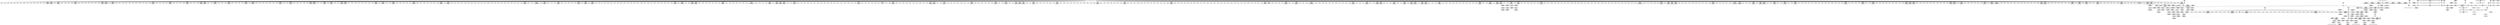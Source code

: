 digraph {
	CE0x4531830 [shape=record,shape=Mrecord,label="{CE0x4531830|1216:_i8*,_:_CRE_736,740_|*MultipleSource*|*LoadInst*|security/selinux/hooks.c,4293|security/selinux/hooks.c,4293}"]
	CE0x45320d0 [shape=record,shape=Mrecord,label="{CE0x45320d0|1216:_i8*,_:_CRE_695,696_}"]
	CE0x45a9850 [shape=record,shape=Mrecord,label="{CE0x45a9850|8:_%struct.sock*,_:_SCME_27,28_}"]
	CE0x45524c0 [shape=record,shape=Mrecord,label="{CE0x45524c0|1216:_i8*,_:_CRE_760,764_|*MultipleSource*|*LoadInst*|security/selinux/hooks.c,4293|security/selinux/hooks.c,4293}"]
	CE0x4596570 [shape=record,shape=Mrecord,label="{CE0x4596570|avc_has_perm:requested|Function::avc_has_perm&Arg::requested::|*SummSink*}"]
	CE0x451c210 [shape=record,shape=Mrecord,label="{CE0x451c210|1216:_i8*,_:_CRE_214,215_}"]
	CE0x4555790 [shape=record,shape=Mrecord,label="{CE0x4555790|1216:_i8*,_:_CRE_842,843_}"]
	CE0x4596400 [shape=record,shape=Mrecord,label="{CE0x4596400|i32_262144|*Constant*|*SummSink*}"]
	CE0x4509aa0 [shape=record,shape=Mrecord,label="{CE0x4509aa0|1216:_i8*,_:_CRE_114,115_}"]
	CE0x450d9b0 [shape=record,shape=Mrecord,label="{CE0x450d9b0|1216:_i8*,_:_CRE_66,67_}"]
	CE0x45215c0 [shape=record,shape=Mrecord,label="{CE0x45215c0|1216:_i8*,_:_CRE_136,137_}"]
	CE0x4593570 [shape=record,shape=Mrecord,label="{CE0x4593570|1216:_i8*,_:_CRE_1216,1224_|*MultipleSource*|*LoadInst*|security/selinux/hooks.c,4294|security/selinux/hooks.c,4294}"]
	CE0x4595b00 [shape=record,shape=Mrecord,label="{CE0x4595b00|avc_has_perm:tsid|Function::avc_has_perm&Arg::tsid::|*SummSink*}"]
	CE0x453a2c0 [shape=record,shape=Mrecord,label="{CE0x453a2c0|1216:_i8*,_:_CRE_26,27_}"]
	CE0x4559c80 [shape=record,shape=Mrecord,label="{CE0x4559c80|1216:_i8*,_:_CRE_976,980_|*MultipleSource*|*LoadInst*|security/selinux/hooks.c,4293|security/selinux/hooks.c,4293}"]
	CE0x452c490 [shape=record,shape=Mrecord,label="{CE0x452c490|1216:_i8*,_:_CRE_603,604_}"]
	CE0x452d2c0 [shape=record,shape=Mrecord,label="{CE0x452d2c0|1216:_i8*,_:_CRE_640,644_|*MultipleSource*|*LoadInst*|security/selinux/hooks.c,4293|security/selinux/hooks.c,4293}"]
	CE0x4506340 [shape=record,shape=Mrecord,label="{CE0x4506340|32:_%struct.sock*,_:_CRE_8,16_|*MultipleSource*|security/selinux/hooks.c,4293|Function::selinux_socket_unix_may_send&Arg::sock::}"]
	CE0x453a250 [shape=record,shape=Mrecord,label="{CE0x453a250|1216:_i8*,_:_CRE_29,30_}"]
	CE0x45ab480 [shape=record,shape=Mrecord,label="{CE0x45ab480|8:_%struct.sock*,_:_SCME_52,53_}"]
	CE0x4533850 [shape=record,shape=Mrecord,label="{CE0x4533850|1216:_i8*,_:_CRE_253,254_}"]
	CE0x4574a10 [shape=record,shape=Mrecord,label="{CE0x4574a10|selinux_socket_unix_may_send:u|security/selinux/hooks.c,4299}"]
	CE0x451fae0 [shape=record,shape=Mrecord,label="{CE0x451fae0|1216:_i8*,_:_CRE_115,116_}"]
	CE0x45188e0 [shape=record,shape=Mrecord,label="{CE0x45188e0|1216:_i8*,_:_CRE_536,537_}"]
	CE0x4507980 [shape=record,shape=Mrecord,label="{CE0x4507980|1216:_i8*,_:_CRE_195,196_}"]
	CE0x4510ac0 [shape=record,shape=Mrecord,label="{CE0x4510ac0|1216:_i8*,_:_CRE_62,63_}"]
	CE0x4599b00 [shape=record,shape=Mrecord,label="{CE0x4599b00|selinux_socket_unix_may_send:sk7|security/selinux/hooks.c,4300|*SummSource*}"]
	CE0x4508190 [shape=record,shape=Mrecord,label="{CE0x4508190|1216:_i8*,_:_CRE_148,149_}"]
	CE0x4532400 [shape=record,shape=Mrecord,label="{CE0x4532400|1216:_i8*,_:_CRE_698,699_}"]
	CE0x45a63c0 [shape=record,shape=Mrecord,label="{CE0x45a63c0|selinux_socket_unix_may_send:tmp17|security/selinux/hooks.c,4304|*SummSink*}"]
	CE0x4533fc0 [shape=record,shape=Mrecord,label="{CE0x4533fc0|1216:_i8*,_:_CRE_260,261_}"]
	CE0x4526c60 [shape=record,shape=Mrecord,label="{CE0x4526c60|1216:_i8*,_:_CRE_230,231_}"]
	CE0x45038c0 [shape=record,shape=Mrecord,label="{CE0x45038c0|i32_5|*Constant*|*SummSource*}"]
	CE0x452b5b0 [shape=record,shape=Mrecord,label="{CE0x452b5b0|1216:_i8*,_:_CRE_589,590_}"]
	CE0x4531340 [shape=record,shape=Mrecord,label="{CE0x4531340|1216:_i8*,_:_CRE_724,728_|*MultipleSource*|*LoadInst*|security/selinux/hooks.c,4293|security/selinux/hooks.c,4293}"]
	CE0x45522f0 [shape=record,shape=Mrecord,label="{CE0x45522f0|1216:_i8*,_:_CRE_752,760_|*MultipleSource*|*LoadInst*|security/selinux/hooks.c,4293|security/selinux/hooks.c,4293}"]
	CE0x452a180 [shape=record,shape=Mrecord,label="{CE0x452a180|1216:_i8*,_:_CRE_570,571_}"]
	CE0x452a3a0 [shape=record,shape=Mrecord,label="{CE0x452a3a0|1216:_i8*,_:_CRE_572,573_}"]
	CE0x451e700 [shape=record,shape=Mrecord,label="{CE0x451e700|1216:_i8*,_:_CRE_236,237_}"]
	CE0x44f5fe0 [shape=record,shape=Mrecord,label="{CE0x44f5fe0|1216:_i8*,_:_CRE_100,101_}"]
	CE0x451f110 [shape=record,shape=Mrecord,label="{CE0x451f110|1216:_i8*,_:_CRE_206,207_}"]
	CE0x45a9df0 [shape=record,shape=Mrecord,label="{CE0x45a9df0|8:_%struct.sock*,_:_SCME_33,34_}"]
	CE0x4520080 [shape=record,shape=Mrecord,label="{CE0x4520080|1216:_i8*,_:_CRE_101,102_}"]
	CE0x450de20 [shape=record,shape=Mrecord,label="{CE0x450de20|1216:_i8*,_:_CRE_201,202_}"]
	CE0x459c230 [shape=record,shape=Mrecord,label="{CE0x459c230|selinux_socket_unix_may_send:sid8|security/selinux/hooks.c,4302|*SummSource*}"]
	CE0x455e2a0 [shape=record,shape=Mrecord,label="{CE0x455e2a0|1216:_i8*,_:_CRE_1232,1240_|*MultipleSource*|*LoadInst*|security/selinux/hooks.c,4293|security/selinux/hooks.c,4293}"]
	CE0x4531da0 [shape=record,shape=Mrecord,label="{CE0x4531da0|1216:_i8*,_:_CRE_692,693_}"]
	CE0x4559540 [shape=record,shape=Mrecord,label="{CE0x4559540|1216:_i8*,_:_CRE_964,968_|*MultipleSource*|*LoadInst*|security/selinux/hooks.c,4293|security/selinux/hooks.c,4293}"]
	CE0x4556cd0 [shape=record,shape=Mrecord,label="{CE0x4556cd0|1216:_i8*,_:_CRE_862,863_}"]
	CE0x4595200 [shape=record,shape=Mrecord,label="{CE0x4595200|avc_has_perm:entry|*SummSink*}"]
	CE0x4553170 [shape=record,shape=Mrecord,label="{CE0x4553170|1216:_i8*,_:_CRE_800,804_|*MultipleSource*|*LoadInst*|security/selinux/hooks.c,4293|security/selinux/hooks.c,4293}"]
	CE0x4594ac0 [shape=record,shape=Mrecord,label="{CE0x4594ac0|selinux_socket_unix_may_send:tmp9|security/selinux/hooks.c,4294|*SummSink*}"]
	CE0x45a1a10 [shape=record,shape=Mrecord,label="{CE0x45a1a10|avc_has_perm:entry}"]
	CE0x452b4a0 [shape=record,shape=Mrecord,label="{CE0x452b4a0|1216:_i8*,_:_CRE_588,589_}"]
	CE0x452f390 [shape=record,shape=Mrecord,label="{CE0x452f390|1216:_i8*,_:_CRE_677,678_}"]
	CE0x455df00 [shape=record,shape=Mrecord,label="{CE0x455df00|1216:_i8*,_:_CRE_1224,1228_|*MultipleSource*|*LoadInst*|security/selinux/hooks.c,4293|security/selinux/hooks.c,4293}"]
	CE0x4500ec0 [shape=record,shape=Mrecord,label="{CE0x4500ec0|i32_0|*Constant*|*SummSource*}"]
	CE0x521c570 [shape=record,shape=Mrecord,label="{CE0x521c570|1216:_i8*,_:_CRE_129,130_}"]
	CE0x4511890 [shape=record,shape=Mrecord,label="{CE0x4511890|1216:_i8*,_:_CRE_173,174_}"]
	CE0x45a1640 [shape=record,shape=Mrecord,label="{CE0x45a1640|i32_(i32,_i32,_i16,_i32,_%struct.common_audit_data*)*_bitcast_(i32_(i32,_i32,_i16,_i32,_%struct.common_audit_data.495*)*_avc_has_perm_to_i32_(i32,_i32,_i16,_i32,_%struct.common_audit_data*)*)|*Constant*|*SummSource*}"]
	CE0x452a7e0 [shape=record,shape=Mrecord,label="{CE0x452a7e0|1216:_i8*,_:_CRE_576,577_}"]
	CE0x45293a0 [shape=record,shape=Mrecord,label="{CE0x45293a0|1216:_i8*,_:_CRE_167,168_}"]
	CE0x4557110 [shape=record,shape=Mrecord,label="{CE0x4557110|1216:_i8*,_:_CRE_866,867_}"]
	CE0x4597070 [shape=record,shape=Mrecord,label="{CE0x4597070|selinux_socket_unix_may_send:net3|security/selinux/hooks.c,4299}"]
	CE0x4532db0 [shape=record,shape=Mrecord,label="{CE0x4532db0|1216:_i8*,_:_CRE_243,244_}"]
	CE0x453b460 [shape=record,shape=Mrecord,label="{CE0x453b460|1216:_i8*,_:_CRE_20,24_|*MultipleSource*|*LoadInst*|security/selinux/hooks.c,4293|security/selinux/hooks.c,4293}"]
	CE0x451eba0 [shape=record,shape=Mrecord,label="{CE0x451eba0|1216:_i8*,_:_CRE_89,90_}"]
	CE0x4535420 [shape=record,shape=Mrecord,label="{CE0x4535420|1216:_i8*,_:_CRE_355,356_}"]
	CE0x45aa770 [shape=record,shape=Mrecord,label="{CE0x45aa770|8:_%struct.sock*,_:_SCME_41,42_}"]
	CE0x45acb10 [shape=record,shape=Mrecord,label="{CE0x45acb10|i64_56|*Constant*}"]
	CE0x453a400 [shape=record,shape=Mrecord,label="{CE0x453a400|1216:_i8*,_:_CRE_27,28_}"]
	CE0x4556bc0 [shape=record,shape=Mrecord,label="{CE0x4556bc0|1216:_i8*,_:_CRE_861,862_}"]
	CE0x455ca30 [shape=record,shape=Mrecord,label="{CE0x455ca30|1216:_i8*,_:_CRE_1159,1160_}"]
	CE0x4554690 [shape=record,shape=Mrecord,label="{CE0x4554690|1216:_i8*,_:_CRE_826,827_}"]
	CE0x455ab00 [shape=record,shape=Mrecord,label="{CE0x455ab00|1216:_i8*,_:_CRE_1040,1048_|*MultipleSource*|*LoadInst*|security/selinux/hooks.c,4293|security/selinux/hooks.c,4293}"]
	CE0x455cec0 [shape=record,shape=Mrecord,label="{CE0x455cec0|1216:_i8*,_:_CRE_1168,1176_|*MultipleSource*|*LoadInst*|security/selinux/hooks.c,4293|security/selinux/hooks.c,4293}"]
	CE0x45aa2b0 [shape=record,shape=Mrecord,label="{CE0x45aa2b0|8:_%struct.sock*,_:_SCME_37,38_}"]
	CE0x4556670 [shape=record,shape=Mrecord,label="{CE0x4556670|1216:_i8*,_:_CRE_856,857_}"]
	CE0x4575590 [shape=record,shape=Mrecord,label="{CE0x4575590|32:_%struct.sock*,_:_CRE_24,32_|*MultipleSource*|security/selinux/hooks.c,4294|Function::selinux_socket_unix_may_send&Arg::other::}"]
	CE0x5a194a0 [shape=record,shape=Mrecord,label="{CE0x5a194a0|_call_void_mcount()_#3|*SummSource*}"]
	CE0x450a680 [shape=record,shape=Mrecord,label="{CE0x450a680|1216:_i8*,_:_CRE_31,32_}"]
	CE0x452fc10 [shape=record,shape=Mrecord,label="{CE0x452fc10|1216:_i8*,_:_CRE_685,686_}"]
	CE0x450e220 [shape=record,shape=Mrecord,label="{CE0x450e220|1216:_i8*,_:_CRE_205,206_}"]
	CE0x452c050 [shape=record,shape=Mrecord,label="{CE0x452c050|1216:_i8*,_:_CRE_599,600_}"]
	CE0x459b3f0 [shape=record,shape=Mrecord,label="{CE0x459b3f0|16:_i32,_:_CRE_16,20_|*MultipleSource*|security/selinux/hooks.c,4293|security/selinux/hooks.c,4293|security/selinux/hooks.c,4302}"]
	CE0x4599610 [shape=record,shape=Mrecord,label="{CE0x4599610|selinux_socket_unix_may_send:tmp13|security/selinux/hooks.c,4300|*SummSource*}"]
	CE0x451c320 [shape=record,shape=Mrecord,label="{CE0x451c320|1216:_i8*,_:_CRE_215,216_}"]
	CE0x452eb10 [shape=record,shape=Mrecord,label="{CE0x452eb10|1216:_i8*,_:_CRE_669,670_}"]
	CE0x4504260 [shape=record,shape=Mrecord,label="{CE0x4504260|selinux_socket_unix_may_send:sock|Function::selinux_socket_unix_may_send&Arg::sock::|*SummSink*}"]
	CE0x450e6f0 [shape=record,shape=Mrecord,label="{CE0x450e6f0|1216:_i8*,_:_CRE_160,161_}"]
	CE0x453ebd0 [shape=record,shape=Mrecord,label="{CE0x453ebd0|1216:_i8*,_:_CRE_12,16_|*MultipleSource*|*LoadInst*|security/selinux/hooks.c,4293|security/selinux/hooks.c,4293}"]
	CE0x45a0c70 [shape=record,shape=Mrecord,label="{CE0x45a0c70|selinux_socket_unix_may_send:call|security/selinux/hooks.c,4302}"]
	CE0x4515d10 [shape=record,shape=Mrecord,label="{CE0x4515d10|1216:_i8*,_:_CRE_383,384_}"]
	CE0x450d7a0 [shape=record,shape=Mrecord,label="{CE0x450d7a0|i8_2|*Constant*}"]
	CE0x451f520 [shape=record,shape=Mrecord,label="{CE0x451f520|1216:_i8*,_:_CRE_210,211_}"]
	CE0x4525f80 [shape=record,shape=Mrecord,label="{CE0x4525f80|1216:_i8*,_:_CRE_58,59_}"]
	CE0x453a390 [shape=record,shape=Mrecord,label="{CE0x453a390|1216:_i8*,_:_CRE_28,29_}"]
	CE0x4575900 [shape=record,shape=Mrecord,label="{CE0x4575900|32:_%struct.sock*,_:_CRE_40,48_|*MultipleSource*|security/selinux/hooks.c,4294|Function::selinux_socket_unix_may_send&Arg::other::}"]
	CE0x4506da0 [shape=record,shape=Mrecord,label="{CE0x4506da0|1216:_i8*,_:_CRE_88,89_}"]
	CE0x4594b30 [shape=record,shape=Mrecord,label="{CE0x4594b30|selinux_socket_unix_may_send:tmp9|security/selinux/hooks.c,4294|*SummSource*}"]
	CE0x4504a20 [shape=record,shape=Mrecord,label="{CE0x4504a20|1216:_i8*,_:_CRE_79,80_}"]
	CE0x451b090 [shape=record,shape=Mrecord,label="{CE0x451b090|1216:_i8*,_:_CRE_549,550_}"]
	CE0x452f060 [shape=record,shape=Mrecord,label="{CE0x452f060|1216:_i8*,_:_CRE_674,675_}"]
	CE0x4516c30 [shape=record,shape=Mrecord,label="{CE0x4516c30|1216:_i8*,_:_CRE_397,398_}"]
	CE0x459fdc0 [shape=record,shape=Mrecord,label="{CE0x459fdc0|selinux_socket_unix_may_send:sclass|security/selinux/hooks.c,4302|*SummSource*}"]
	CE0x4506d00 [shape=record,shape=Mrecord,label="{CE0x4506d00|1216:_i8*,_:_CRE_74,75_}"]
	CE0x4553ae0 [shape=record,shape=Mrecord,label="{CE0x4553ae0|1216:_i8*,_:_CRE_815,816_}"]
	CE0x4526a00 [shape=record,shape=Mrecord,label="{CE0x4526a00|1216:_i8*,_:_CRE_228,229_}"]
	CE0x452e290 [shape=record,shape=Mrecord,label="{CE0x452e290|1216:_i8*,_:_CRE_661,662_}"]
	CE0x4522b90 [shape=record,shape=Mrecord,label="{CE0x4522b90|1216:_i8*,_:_CRE_182,183_}"]
	CE0x4534d30 [shape=record,shape=Mrecord,label="{CE0x4534d30|1216:_i8*,_:_CRE_320,328_|*MultipleSource*|*LoadInst*|security/selinux/hooks.c,4293|security/selinux/hooks.c,4293}"]
	CE0x45ab5b0 [shape=record,shape=Mrecord,label="{CE0x45ab5b0|8:_%struct.sock*,_:_SCME_53,54_}"]
	CE0x4502580 [shape=record,shape=Mrecord,label="{CE0x4502580|selinux_socket_unix_may_send:tmp|*SummSource*}"]
	CE0x45198a0 [shape=record,shape=Mrecord,label="{CE0x45198a0|1216:_i8*,_:_CRE_476,480_|*MultipleSource*|*LoadInst*|security/selinux/hooks.c,4293|security/selinux/hooks.c,4293}"]
	CE0x4516f60 [shape=record,shape=Mrecord,label="{CE0x4516f60|1216:_i8*,_:_CRE_400,401_}"]
	CE0x4534a90 [shape=record,shape=Mrecord,label="{CE0x4534a90|1216:_i8*,_:_CRE_304,312_|*MultipleSource*|*LoadInst*|security/selinux/hooks.c,4293|security/selinux/hooks.c,4293}"]
	CE0x452aa00 [shape=record,shape=Mrecord,label="{CE0x452aa00|1216:_i8*,_:_CRE_578,579_}"]
	CE0x452de50 [shape=record,shape=Mrecord,label="{CE0x452de50|1216:_i8*,_:_CRE_657,658_}"]
	CE0x45321e0 [shape=record,shape=Mrecord,label="{CE0x45321e0|1216:_i8*,_:_CRE_696,697_}"]
	CE0x452ea00 [shape=record,shape=Mrecord,label="{CE0x452ea00|1216:_i8*,_:_CRE_668,669_}"]
	CE0x452cc00 [shape=record,shape=Mrecord,label="{CE0x452cc00|1216:_i8*,_:_CRE_612,616_|*MultipleSource*|*LoadInst*|security/selinux/hooks.c,4293|security/selinux/hooks.c,4293}"]
	CE0x4532510 [shape=record,shape=Mrecord,label="{CE0x4532510|1216:_i8*,_:_CRE_699,700_}"]
	CE0x4555df0 [shape=record,shape=Mrecord,label="{CE0x4555df0|1216:_i8*,_:_CRE_848,849_}"]
	CE0x4504af0 [shape=record,shape=Mrecord,label="{CE0x4504af0|1216:_i8*,_:_CRE_80,81_}"]
	CE0x45309b0 [shape=record,shape=Mrecord,label="{CE0x45309b0|1216:_i8*,_:_CRE_713,714_}"]
	CE0x4509990 [shape=record,shape=Mrecord,label="{CE0x4509990|i64_1|*Constant*|*SummSink*}"]
	CE0x4529540 [shape=record,shape=Mrecord,label="{CE0x4529540|1216:_i8*,_:_CRE_169,170_}"]
	CE0x452c270 [shape=record,shape=Mrecord,label="{CE0x452c270|1216:_i8*,_:_CRE_601,602_}"]
	CE0x4533a70 [shape=record,shape=Mrecord,label="{CE0x4533a70|1216:_i8*,_:_CRE_255,256_}"]
	CE0x4552120 [shape=record,shape=Mrecord,label="{CE0x4552120|1216:_i8*,_:_CRE_744,752_|*MultipleSource*|*LoadInst*|security/selinux/hooks.c,4293|security/selinux/hooks.c,4293}"]
	CE0x453c810 [shape=record,shape=Mrecord,label="{CE0x453c810|1216:_i8*,_:_CRE_19,20_|*MultipleSource*|*LoadInst*|security/selinux/hooks.c,4293|security/selinux/hooks.c,4293}"]
	CE0x4510d40 [shape=record,shape=Mrecord,label="{CE0x4510d40|1216:_i8*,_:_CRE_65,66_}"]
	CE0x45a02e0 [shape=record,shape=Mrecord,label="{CE0x45a02e0|selinux_socket_unix_may_send:tmp16|security/selinux/hooks.c,4302|*SummSink*}"]
	CE0x45100c0 [shape=record,shape=Mrecord,label="{CE0x45100c0|selinux_socket_unix_may_send:tmp7|*LoadInst*|security/selinux/hooks.c,4294}"]
	CE0x459a410 [shape=record,shape=Mrecord,label="{CE0x459a410|i32_2|*Constant*|*SummSource*}"]
	CE0x4519c90 [shape=record,shape=Mrecord,label="{CE0x4519c90|1216:_i8*,_:_CRE_496,512_|*MultipleSource*|*LoadInst*|security/selinux/hooks.c,4293|security/selinux/hooks.c,4293}"]
	CE0x4595c70 [shape=record,shape=Mrecord,label="{CE0x4595c70|avc_has_perm:tclass|Function::avc_has_perm&Arg::tclass::}"]
	"CONST[source:0(mediator),value:0(static)][purpose:{operation}][SnkIdx:3]"
	CE0x44f5d70 [shape=record,shape=Mrecord,label="{CE0x44f5d70|1216:_i8*,_:_CRE_97,98_}"]
	CE0x457d130 [shape=record,shape=Mrecord,label="{CE0x457d130|selinux_socket_unix_may_send:other|Function::selinux_socket_unix_may_send&Arg::other::|*SummSource*}"]
	CE0x45ab350 [shape=record,shape=Mrecord,label="{CE0x45ab350|8:_%struct.sock*,_:_SCME_51,52_}"]
	CE0x4515f70 [shape=record,shape=Mrecord,label="{CE0x4515f70|1216:_i8*,_:_CRE_385,386_}"]
	CE0x45aac30 [shape=record,shape=Mrecord,label="{CE0x45aac30|8:_%struct.sock*,_:_SCME_45,46_}"]
	CE0x4533960 [shape=record,shape=Mrecord,label="{CE0x4533960|1216:_i8*,_:_CRE_254,255_}"]
	CE0x4518280 [shape=record,shape=Mrecord,label="{CE0x4518280|1216:_i8*,_:_CRE_418,419_}"]
	CE0x452b390 [shape=record,shape=Mrecord,label="{CE0x452b390|1216:_i8*,_:_CRE_587,588_}"]
	CE0x457cf70 [shape=record,shape=Mrecord,label="{CE0x457cf70|selinux_socket_unix_may_send:other|Function::selinux_socket_unix_may_send&Arg::other::}"]
	CE0x45a6020 [shape=record,shape=Mrecord,label="{CE0x45a6020|selinux_socket_unix_may_send:tmp17|security/selinux/hooks.c,4304}"]
	CE0x4575d40 [shape=record,shape=Mrecord,label="{CE0x4575d40|selinux_socket_unix_may_send:sk_security2|security/selinux/hooks.c,4294|*SummSource*}"]
	CE0x45976d0 [shape=record,shape=Mrecord,label="{CE0x45976d0|selinux_socket_unix_may_send:tmp12|*LoadInst*|security/selinux/hooks.c,4300}"]
	CE0x459c360 [shape=record,shape=Mrecord,label="{CE0x459c360|selinux_socket_unix_may_send:sid8|security/selinux/hooks.c,4302|*SummSink*}"]
	CE0x452d660 [shape=record,shape=Mrecord,label="{CE0x452d660|1216:_i8*,_:_CRE_650,651_}"]
	CE0x45536e0 [shape=record,shape=Mrecord,label="{CE0x45536e0|1216:_i8*,_:_CRE_811,812_}"]
	CE0x4556340 [shape=record,shape=Mrecord,label="{CE0x4556340|1216:_i8*,_:_CRE_853,854_}"]
	CE0x45117c0 [shape=record,shape=Mrecord,label="{CE0x45117c0|1216:_i8*,_:_CRE_172,173_}"]
	CE0x4533410 [shape=record,shape=Mrecord,label="{CE0x4533410|1216:_i8*,_:_CRE_249,250_}"]
	CE0x4524c00 [shape=record,shape=Mrecord,label="{CE0x4524c00|1216:_i8*,_:_CRE_90,91_}"]
	CE0x4531230 [shape=record,shape=Mrecord,label="{CE0x4531230|1216:_i8*,_:_CRE_720,724_|*MultipleSource*|*LoadInst*|security/selinux/hooks.c,4293|security/selinux/hooks.c,4293}"]
	CE0x45265d0 [shape=record,shape=Mrecord,label="{CE0x45265d0|_call_void_mcount()_#3}"]
	CE0x451f410 [shape=record,shape=Mrecord,label="{CE0x451f410|1216:_i8*,_:_CRE_209,210_}"]
	CE0x4555130 [shape=record,shape=Mrecord,label="{CE0x4555130|1216:_i8*,_:_CRE_836,837_}"]
	CE0x4535230 [shape=record,shape=Mrecord,label="{CE0x4535230|1216:_i8*,_:_CRE_353,354_}"]
	CE0x4530350 [shape=record,shape=Mrecord,label="{CE0x4530350|1216:_i8*,_:_CRE_707,708_}"]
	CE0x455aea0 [shape=record,shape=Mrecord,label="{CE0x455aea0|1216:_i8*,_:_CRE_1056,1064_|*MultipleSource*|*LoadInst*|security/selinux/hooks.c,4293|security/selinux/hooks.c,4293}"]
	CE0x453d960 [shape=record,shape=Mrecord,label="{CE0x453d960|i32_59|*Constant*|*SummSink*}"]
	CE0x45aa050 [shape=record,shape=Mrecord,label="{CE0x45aa050|8:_%struct.sock*,_:_SCME_35,36_}"]
	CE0x4597460 [shape=record,shape=Mrecord,label="{CE0x4597460|selinux_socket_unix_may_send:tmp12|*LoadInst*|security/selinux/hooks.c,4300|*SummSource*}"]
	CE0x452a290 [shape=record,shape=Mrecord,label="{CE0x452a290|1216:_i8*,_:_CRE_571,572_}"]
	CE0x4530570 [shape=record,shape=Mrecord,label="{CE0x4530570|1216:_i8*,_:_CRE_709,710_}"]
	CE0x4532620 [shape=record,shape=Mrecord,label="{CE0x4532620|1216:_i8*,_:_CRE_700,701_}"]
	CE0x4554030 [shape=record,shape=Mrecord,label="{CE0x4554030|1216:_i8*,_:_CRE_820,821_}"]
	CE0x45b2670 [shape=record,shape=Mrecord,label="{CE0x45b2670|selinux_socket_unix_may_send:tmp10|security/selinux/hooks.c,4296}"]
	CE0x4519600 [shape=record,shape=Mrecord,label="{CE0x4519600|1216:_i8*,_:_CRE_468,472_|*MultipleSource*|*LoadInst*|security/selinux/hooks.c,4293|security/selinux/hooks.c,4293}"]
	CE0x452f5b0 [shape=record,shape=Mrecord,label="{CE0x452f5b0|1216:_i8*,_:_CRE_679,680_}"]
	CE0x4532b90 [shape=record,shape=Mrecord,label="{CE0x4532b90|1216:_i8*,_:_CRE_241,242_}"]
	CE0x45b28d0 [shape=record,shape=Mrecord,label="{CE0x45b28d0|selinux_socket_unix_may_send:tmp10|security/selinux/hooks.c,4296|*SummSource*}"]
	CE0x451a600 [shape=record,shape=Mrecord,label="{CE0x451a600|1216:_i8*,_:_CRE_540,541_}"]
	CE0x4558700 [shape=record,shape=Mrecord,label="{CE0x4558700|1216:_i8*,_:_CRE_900,904_|*MultipleSource*|*LoadInst*|security/selinux/hooks.c,4293|security/selinux/hooks.c,4293}"]
	CE0x45b32e0 [shape=record,shape=Mrecord,label="{CE0x45b32e0|i8_0|*Constant*|*SummSource*}"]
	CE0x455ed80 [shape=record,shape=Mrecord,label="{CE0x455ed80|1216:_i8*,_:_CRE_1280,1288_|*MultipleSource*|*LoadInst*|security/selinux/hooks.c,4293|security/selinux/hooks.c,4293}"]
	CE0x4555ac0 [shape=record,shape=Mrecord,label="{CE0x4555ac0|1216:_i8*,_:_CRE_845,846_}"]
	CE0x4530df0 [shape=record,shape=Mrecord,label="{CE0x4530df0|1216:_i8*,_:_CRE_717,718_}"]
	CE0x455c0c0 [shape=record,shape=Mrecord,label="{CE0x455c0c0|1216:_i8*,_:_CRE_1144,1152_|*MultipleSource*|*LoadInst*|security/selinux/hooks.c,4293|security/selinux/hooks.c,4293}"]
	CE0x45a9900 [shape=record,shape=Mrecord,label="{CE0x45a9900|8:_%struct.sock*,_:_SCME_28,29_}"]
	CE0x4503290 [shape=record,shape=Mrecord,label="{CE0x4503290|selinux_socket_unix_may_send:ad|security/selinux/hooks.c, 4295|*SummSource*}"]
	CE0x4516900 [shape=record,shape=Mrecord,label="{CE0x4516900|1216:_i8*,_:_CRE_394,395_}"]
	CE0x451da30 [shape=record,shape=Mrecord,label="{CE0x451da30|1216:_i8*,_:_CRE_218,219_}"]
	CE0x4555570 [shape=record,shape=Mrecord,label="{CE0x4555570|1216:_i8*,_:_CRE_840,841_}"]
	CE0x455db60 [shape=record,shape=Mrecord,label="{CE0x455db60|1216:_i8*,_:_CRE_1212,1216_|*MultipleSource*|*LoadInst*|security/selinux/hooks.c,4293|security/selinux/hooks.c,4293}"]
	CE0x4536480 [shape=record,shape=Mrecord,label="{CE0x4536480|1216:_i8*,_:_CRE_372,373_}"]
	CE0x451a920 [shape=record,shape=Mrecord,label="{CE0x451a920|1216:_i8*,_:_CRE_542,543_}"]
	CE0x45a9f20 [shape=record,shape=Mrecord,label="{CE0x45a9f20|8:_%struct.sock*,_:_SCME_34,35_}"]
	CE0x4502c60 [shape=record,shape=Mrecord,label="{CE0x4502c60|selinux_socket_unix_may_send:tmp|*SummSink*}"]
	CE0x452fd20 [shape=record,shape=Mrecord,label="{CE0x452fd20|1216:_i8*,_:_CRE_686,687_}"]
	CE0x45a9a60 [shape=record,shape=Mrecord,label="{CE0x45a9a60|8:_%struct.sock*,_:_SCME_30,31_}"]
	CE0x4576540 [shape=record,shape=Mrecord,label="{CE0x4576540|selinux_socket_unix_may_send:sk_security2|security/selinux/hooks.c,4294|*SummSink*}"]
	CE0x4530ce0 [shape=record,shape=Mrecord,label="{CE0x4530ce0|1216:_i8*,_:_CRE_716,717_}"]
	CE0x4552690 [shape=record,shape=Mrecord,label="{CE0x4552690|1216:_i8*,_:_CRE_764,768_|*MultipleSource*|*LoadInst*|security/selinux/hooks.c,4293|security/selinux/hooks.c,4293}"]
	CE0x45177e0 [shape=record,shape=Mrecord,label="{CE0x45177e0|1216:_i8*,_:_CRE_408,409_}"]
	CE0x455bd20 [shape=record,shape=Mrecord,label="{CE0x455bd20|1216:_i8*,_:_CRE_1128,1136_|*MultipleSource*|*LoadInst*|security/selinux/hooks.c,4293|security/selinux/hooks.c,4293}"]
	CE0x4510a10 [shape=record,shape=Mrecord,label="{CE0x4510a10|32:_%struct.sock*,_:_CRE_16,24_|*MultipleSource*|security/selinux/hooks.c,4294|Function::selinux_socket_unix_may_send&Arg::other::}"]
	CE0x4555ce0 [shape=record,shape=Mrecord,label="{CE0x4555ce0|1216:_i8*,_:_CRE_847,848_}"]
	CE0x459bb00 [shape=record,shape=Mrecord,label="{CE0x459bb00|selinux_socket_unix_may_send:tmp14|security/selinux/hooks.c,4302}"]
	CE0x4557990 [shape=record,shape=Mrecord,label="{CE0x4557990|1216:_i8*,_:_CRE_874,875_}"]
	CE0x4511a30 [shape=record,shape=Mrecord,label="{CE0x4511a30|1216:_i8*,_:_CRE_175,176_}"]
	CE0x4554e00 [shape=record,shape=Mrecord,label="{CE0x4554e00|1216:_i8*,_:_CRE_833,834_}"]
	CE0x4554be0 [shape=record,shape=Mrecord,label="{CE0x4554be0|1216:_i8*,_:_CRE_831,832_}"]
	CE0x4509b40 [shape=record,shape=Mrecord,label="{CE0x4509b40|1216:_i8*,_:_CRE_116,117_}"]
	CE0x459b5a0 [shape=record,shape=Mrecord,label="{CE0x459b5a0|selinux_socket_unix_may_send:sid8|security/selinux/hooks.c,4302}"]
	CE0x4522430 [shape=record,shape=Mrecord,label="{CE0x4522430|1216:_i8*,_:_CRE_120,121_}"]
	CE0x4552860 [shape=record,shape=Mrecord,label="{CE0x4552860|1216:_i8*,_:_CRE_768,770_|*MultipleSource*|*LoadInst*|security/selinux/hooks.c,4293|security/selinux/hooks.c,4293}"]
	CE0x459a590 [shape=record,shape=Mrecord,label="{CE0x459a590|i32_2|*Constant*|*SummSink*}"]
	CE0x4526b50 [shape=record,shape=Mrecord,label="{CE0x4526b50|1216:_i8*,_:_CRE_229,230_}"]
	CE0x450e000 [shape=record,shape=Mrecord,label="{CE0x450e000|1216:_i8*,_:_CRE_203,204_}"]
	CE0x44ff310 [shape=record,shape=Mrecord,label="{CE0x44ff310|1216:_i8*,_:_CRE_16,18_|*MultipleSource*|*LoadInst*|security/selinux/hooks.c,4293|security/selinux/hooks.c,4293}"]
	CE0x4557ee0 [shape=record,shape=Mrecord,label="{CE0x4557ee0|1216:_i8*,_:_CRE_879,880_}"]
	CE0x452e8f0 [shape=record,shape=Mrecord,label="{CE0x452e8f0|1216:_i8*,_:_CRE_667,668_}"]
	CE0x45960b0 [shape=record,shape=Mrecord,label="{CE0x45960b0|i32_262144|*Constant*}"]
	CE0x45202f0 [shape=record,shape=Mrecord,label="{CE0x45202f0|1216:_i8*,_:_CRE_112,113_}"]
	CE0x4535af0 [shape=record,shape=Mrecord,label="{CE0x4535af0|1216:_i8*,_:_CRE_363,364_}"]
	CE0x3dfb050 [shape=record,shape=Mrecord,label="{CE0x3dfb050|1216:_i8*,_:_CRE_1,2_}"]
	CE0x4518f70 [shape=record,shape=Mrecord,label="{CE0x4518f70|1216:_i8*,_:_CRE_448,452_|*MultipleSource*|*LoadInst*|security/selinux/hooks.c,4293|security/selinux/hooks.c,4293}"]
	CE0x455cd60 [shape=record,shape=Mrecord,label="{CE0x455cd60|1216:_i8*,_:_CRE_1164,1168_|*MultipleSource*|*LoadInst*|security/selinux/hooks.c,4293|security/selinux/hooks.c,4293}"]
	CE0x45022f0 [shape=record,shape=Mrecord,label="{CE0x45022f0|selinux_socket_unix_may_send:tmp2|*SummSink*}"]
	CE0x45214f0 [shape=record,shape=Mrecord,label="{CE0x45214f0|1216:_i8*,_:_CRE_135,136_}"]
	CE0x58e7750 [shape=record,shape=Mrecord,label="{CE0x58e7750|selinux_socket_unix_may_send:tmp4|*LoadInst*|security/selinux/hooks.c,4293|*SummSource*}"]
	CE0x44f5f10 [shape=record,shape=Mrecord,label="{CE0x44f5f10|1216:_i8*,_:_CRE_99,100_}"]
	CE0x4518b00 [shape=record,shape=Mrecord,label="{CE0x4518b00|1216:_i8*,_:_CRE_428,432_|*MultipleSource*|*LoadInst*|security/selinux/hooks.c,4293|security/selinux/hooks.c,4293}"]
	CE0x45a8c80 [shape=record,shape=Mrecord,label="{CE0x45a8c80|8:_%struct.sock*,_:_SCME_8,16_|*MultipleSource*|security/selinux/hooks.c,4296|security/selinux/hooks.c,4296|security/selinux/hooks.c, 4296}"]
	CE0x4504d60 [shape=record,shape=Mrecord,label="{CE0x4504d60|1216:_i8*,_:_CRE_83,84_}"]
	CE0x4518c60 [shape=record,shape=Mrecord,label="{CE0x4518c60|1216:_i8*,_:_CRE_432,440_|*MultipleSource*|*LoadInst*|security/selinux/hooks.c,4293|security/selinux/hooks.c,4293}"]
	CE0x4529f60 [shape=record,shape=Mrecord,label="{CE0x4529f60|1216:_i8*,_:_CRE_568,569_}"]
	CE0x452f280 [shape=record,shape=Mrecord,label="{CE0x452f280|1216:_i8*,_:_CRE_676,677_}"]
	CE0x4534510 [shape=record,shape=Mrecord,label="{CE0x4534510|1216:_i8*,_:_CRE_264,272_|*MultipleSource*|*LoadInst*|security/selinux/hooks.c,4293|security/selinux/hooks.c,4293}"]
	CE0x45abba0 [shape=record,shape=Mrecord,label="{CE0x45abba0|i32_8|*Constant*|*SummSink*}"]
	CE0x455b410 [shape=record,shape=Mrecord,label="{CE0x455b410|1216:_i8*,_:_CRE_1076,1080_|*MultipleSource*|*LoadInst*|security/selinux/hooks.c,4293|security/selinux/hooks.c,4293}"]
	CE0x45b3620 [shape=record,shape=Mrecord,label="{CE0x45b3620|selinux_socket_unix_may_send:type|security/selinux/hooks.c,4298|*SummSink*}"]
	CE0x45a9cc0 [shape=record,shape=Mrecord,label="{CE0x45a9cc0|8:_%struct.sock*,_:_SCME_32,33_}"]
	CE0x450e440 [shape=record,shape=Mrecord,label="{CE0x450e440|i64*_getelementptr_inbounds_(_2_x_i64_,_2_x_i64_*___llvm_gcov_ctr340,_i64_0,_i64_1)|*Constant*|*SummSource*}"]
	CE0x4506eb0 [shape=record,shape=Mrecord,label="{CE0x4506eb0|1216:_i8*,_:_CRE_77,78_}"]
	CE0x455c810 [shape=record,shape=Mrecord,label="{CE0x455c810|1216:_i8*,_:_CRE_1157,1158_}"]
	CE0x45959d0 [shape=record,shape=Mrecord,label="{CE0x45959d0|avc_has_perm:tsid|Function::avc_has_perm&Arg::tsid::|*SummSource*}"]
	CE0x45341e0 [shape=record,shape=Mrecord,label="{CE0x45341e0|1216:_i8*,_:_CRE_262,263_}"]
	CE0x45a6620 [shape=record,shape=Mrecord,label="{CE0x45a6620|_ret_i32_%call,_!dbg_!27738|security/selinux/hooks.c,4304|*SummSource*}"]
	CE0x44f6900 [shape=record,shape=Mrecord,label="{CE0x44f6900|selinux_socket_unix_may_send:ad|security/selinux/hooks.c, 4295}"]
	CE0x450e960 [shape=record,shape=Mrecord,label="{CE0x450e960|1216:_i8*,_:_CRE_163,164_}"]
	CE0x4554470 [shape=record,shape=Mrecord,label="{CE0x4554470|1216:_i8*,_:_CRE_824,825_}"]
	CE0x450b0c0 [shape=record,shape=Mrecord,label="{CE0x450b0c0|1216:_i8*,_:_CRE_145,146_}"]
	CE0x4526960 [shape=record,shape=Mrecord,label="{CE0x4526960|1216:_i8*,_:_CRE_226,227_}"]
	CE0x45164c0 [shape=record,shape=Mrecord,label="{CE0x45164c0|1216:_i8*,_:_CRE_390,391_}"]
	CE0x45203c0 [shape=record,shape=Mrecord,label="{CE0x45203c0|1216:_i8*,_:_CRE_104,108_|*MultipleSource*|*LoadInst*|security/selinux/hooks.c,4293|security/selinux/hooks.c,4293}"]
	CE0x452dd40 [shape=record,shape=Mrecord,label="{CE0x452dd40|1216:_i8*,_:_CRE_656,657_}"]
	CE0x4510130 [shape=record,shape=Mrecord,label="{CE0x4510130|32:_%struct.sock*,_:_CRE_0,4_|*MultipleSource*|security/selinux/hooks.c,4294|Function::selinux_socket_unix_may_send&Arg::other::}"]
	CE0x45047f0 [shape=record,shape=Mrecord,label="{CE0x45047f0|1216:_i8*,_:_CRE_48,56_|*MultipleSource*|*LoadInst*|security/selinux/hooks.c,4293|security/selinux/hooks.c,4293}"]
	CE0x45970e0 [shape=record,shape=Mrecord,label="{CE0x45970e0|selinux_socket_unix_may_send:net3|security/selinux/hooks.c,4299|*SummSource*}"]
	CE0x4529c30 [shape=record,shape=Mrecord,label="{CE0x4529c30|1216:_i8*,_:_CRE_565,566_}"]
	CE0x4554250 [shape=record,shape=Mrecord,label="{CE0x4554250|1216:_i8*,_:_CRE_822,823_}"]
	CE0x455e0d0 [shape=record,shape=Mrecord,label="{CE0x455e0d0|1216:_i8*,_:_CRE_1228,1232_|*MultipleSource*|*LoadInst*|security/selinux/hooks.c,4293|security/selinux/hooks.c,4293}"]
	CE0x45351c0 [shape=record,shape=Mrecord,label="{CE0x45351c0|1216:_i8*,_:_CRE_354,355_}"]
	CE0x45322f0 [shape=record,shape=Mrecord,label="{CE0x45322f0|1216:_i8*,_:_CRE_697,698_}"]
	CE0x4504310 [shape=record,shape=Mrecord,label="{CE0x4504310|selinux_socket_unix_may_send:bb|*SummSource*}"]
	CE0x45174b0 [shape=record,shape=Mrecord,label="{CE0x45174b0|1216:_i8*,_:_CRE_405,406_}"]
	CE0x4596320 [shape=record,shape=Mrecord,label="{CE0x4596320|i32_262144|*Constant*|*SummSource*}"]
	CE0x4599950 [shape=record,shape=Mrecord,label="{CE0x4599950|selinux_socket_unix_may_send:sk7|security/selinux/hooks.c,4300}"]
	CE0x4502360 [shape=record,shape=Mrecord,label="{CE0x4502360|selinux_socket_unix_may_send:tmp2}"]
	CE0x4509be0 [shape=record,shape=Mrecord,label="{CE0x4509be0|1216:_i8*,_:_CRE_117,118_}"]
	CE0x4501650 [shape=record,shape=Mrecord,label="{CE0x4501650|selinux_socket_unix_may_send:bb}"]
	CE0x4506ba0 [shape=record,shape=Mrecord,label="{CE0x4506ba0|selinux_socket_unix_may_send:sk|security/selinux/hooks.c,4293}"]
	CE0x4532950 [shape=record,shape=Mrecord,label="{CE0x4532950|1216:_i8*,_:_CRE_703,704_}"]
	CE0x4512910 [shape=record,shape=Mrecord,label="{CE0x4512910|16:_i32,_24:_i16,_:_CRE_24,26_|*MultipleSource*|security/selinux/hooks.c,4294|security/selinux/hooks.c,4294|security/selinux/hooks.c,4302}"]
	CE0x4552dd0 [shape=record,shape=Mrecord,label="{CE0x4552dd0|1216:_i8*,_:_CRE_784,792_|*MultipleSource*|*LoadInst*|security/selinux/hooks.c,4293|security/selinux/hooks.c,4293}"]
	CE0x451af80 [shape=record,shape=Mrecord,label="{CE0x451af80|1216:_i8*,_:_CRE_548,549_}"]
	CE0x4529a10 [shape=record,shape=Mrecord,label="{CE0x4529a10|1216:_i8*,_:_CRE_563,564_}"]
	CE0x4596940 [shape=record,shape=Mrecord,label="{CE0x4596940|avc_has_perm:auditdata|Function::avc_has_perm&Arg::auditdata::|*SummSource*}"]
	CE0x451b2b0 [shape=record,shape=Mrecord,label="{CE0x451b2b0|1216:_i8*,_:_CRE_551,552_}"]
	CE0x4532ec0 [shape=record,shape=Mrecord,label="{CE0x4532ec0|1216:_i8*,_:_CRE_244,245_}"]
	CE0x45a10d0 [shape=record,shape=Mrecord,label="{CE0x45a10d0|selinux_socket_unix_may_send:call|security/selinux/hooks.c,4302|*SummSource*}"]
	CE0x451aa30 [shape=record,shape=Mrecord,label="{CE0x451aa30|1216:_i8*,_:_CRE_543,544_}"]
	CE0x4503760 [shape=record,shape=Mrecord,label="{CE0x4503760|selinux_socket_unix_may_send:net|security/selinux/hooks.c, 4296}"]
	CE0x45549c0 [shape=record,shape=Mrecord,label="{CE0x45549c0|1216:_i8*,_:_CRE_829,830_}"]
	CE0x45aa3e0 [shape=record,shape=Mrecord,label="{CE0x45aa3e0|8:_%struct.sock*,_:_SCME_38,39_}"]
	CE0x45956c0 [shape=record,shape=Mrecord,label="{CE0x45956c0|avc_has_perm:ssid|Function::avc_has_perm&Arg::ssid::|*SummSource*}"]
	CE0x4555240 [shape=record,shape=Mrecord,label="{CE0x4555240|1216:_i8*,_:_CRE_837,838_}"]
	CE0x45aab00 [shape=record,shape=Mrecord,label="{CE0x45aab00|8:_%struct.sock*,_:_SCME_44,45_}"]
	CE0x45a8c10 [shape=record,shape=Mrecord,label="{CE0x45a8c10|8:_%struct.sock*,_:_SCME_0,4_|*MultipleSource*|security/selinux/hooks.c,4296|security/selinux/hooks.c,4296|security/selinux/hooks.c, 4296}"]
	CE0x455b240 [shape=record,shape=Mrecord,label="{CE0x455b240|1216:_i8*,_:_CRE_1072,1076_|*MultipleSource*|*LoadInst*|security/selinux/hooks.c,4293|security/selinux/hooks.c,4293}"]
	CE0x4530bd0 [shape=record,shape=Mrecord,label="{CE0x4530bd0|1216:_i8*,_:_CRE_715,716_}"]
	CE0x4519360 [shape=record,shape=Mrecord,label="{CE0x4519360|1216:_i8*,_:_CRE_460,464_|*MultipleSource*|*LoadInst*|security/selinux/hooks.c,4293|security/selinux/hooks.c,4293}"]
	CE0x4554f10 [shape=record,shape=Mrecord,label="{CE0x4554f10|1216:_i8*,_:_CRE_834,835_}"]
	CE0x4555020 [shape=record,shape=Mrecord,label="{CE0x4555020|1216:_i8*,_:_CRE_835,836_}"]
	CE0x452e6d0 [shape=record,shape=Mrecord,label="{CE0x452e6d0|1216:_i8*,_:_CRE_665,666_}"]
	CE0x450dd50 [shape=record,shape=Mrecord,label="{CE0x450dd50|1216:_i8*,_:_CRE_227,228_}"]
	CE0x451b800 [shape=record,shape=Mrecord,label="{CE0x451b800|1216:_i8*,_:_CRE_556,557_}"]
	CE0x450f570 [shape=record,shape=Mrecord,label="{CE0x450f570|selinux_socket_unix_may_send:tmp3|*SummSink*}"]
	CE0x450fed0 [shape=record,shape=Mrecord,label="{CE0x450fed0|selinux_socket_unix_may_send:sk1|security/selinux/hooks.c,4294|*SummSource*}"]
	CE0x44f5e40 [shape=record,shape=Mrecord,label="{CE0x44f5e40|1216:_i8*,_:_CRE_98,99_}"]
	CE0x4526700 [shape=record,shape=Mrecord,label="{CE0x4526700|1216:_i8*,_:_CRE_224,225_}"]
	CE0x451ae70 [shape=record,shape=Mrecord,label="{CE0x451ae70|1216:_i8*,_:_CRE_547,548_}"]
	CE0x4532840 [shape=record,shape=Mrecord,label="{CE0x4532840|1216:_i8*,_:_CRE_702,703_}"]
	CE0x459ebd0 [shape=record,shape=Mrecord,label="{CE0x459ebd0|i32_4|*Constant*|*SummSink*}"]
	CE0x4524c70 [shape=record,shape=Mrecord,label="{CE0x4524c70|1216:_i8*,_:_CRE_93,94_}"]
	CE0x4508400 [shape=record,shape=Mrecord,label="{CE0x4508400|1216:_i8*,_:_CRE_151,152_}"]
	CE0x45331f0 [shape=record,shape=Mrecord,label="{CE0x45331f0|1216:_i8*,_:_CRE_247,248_}"]
	CE0x45aa510 [shape=record,shape=Mrecord,label="{CE0x45aa510|8:_%struct.sock*,_:_SCME_39,40_}"]
	CE0x4598fb0 [shape=record,shape=Mrecord,label="{CE0x4598fb0|selinux_socket_unix_may_send:net6|security/selinux/hooks.c,4300|*SummSource*}"]
	CE0x45162a0 [shape=record,shape=Mrecord,label="{CE0x45162a0|1216:_i8*,_:_CRE_388,389_}"]
	CE0x451b3c0 [shape=record,shape=Mrecord,label="{CE0x451b3c0|1216:_i8*,_:_CRE_552,553_}"]
	CE0x4515080 [shape=record,shape=Mrecord,label="{CE0x4515080|1216:_i8*,_:_CRE_87,88_}"]
	CE0x4516e50 [shape=record,shape=Mrecord,label="{CE0x4516e50|1216:_i8*,_:_CRE_399,400_}"]
	CE0x451bb30 [shape=record,shape=Mrecord,label="{CE0x451bb30|1216:_i8*,_:_CRE_559,560_}"]
	CE0x521c3d0 [shape=record,shape=Mrecord,label="{CE0x521c3d0|1216:_i8*,_:_CRE_127,128_}"]
	CE0x4524f30 [shape=record,shape=Mrecord,label="{CE0x4524f30|1216:_i8*,_:_CRE_95,96_}"]
	CE0x45124c0 [shape=record,shape=Mrecord,label="{CE0x45124c0|i32_4|*Constant*}"]
	CE0x4507b30 [shape=record,shape=Mrecord,label="{CE0x4507b30|1216:_i8*,_:_CRE_199,200_}"]
	CE0x4511b00 [shape=record,shape=Mrecord,label="{CE0x4511b00|1216:_i8*,_:_CRE_176,177_}"]
	CE0x4500d20 [shape=record,shape=Mrecord,label="{CE0x4500d20|_call_void_mcount()_#3|*SummSink*}"]
	CE0x45a99b0 [shape=record,shape=Mrecord,label="{CE0x45a99b0|8:_%struct.sock*,_:_SCME_29,30_}"]
	CE0x4553d00 [shape=record,shape=Mrecord,label="{CE0x4553d00|1216:_i8*,_:_CRE_817,818_}"]
	CE0x4598a60 [shape=record,shape=Mrecord,label="{CE0x4598a60|selinux_socket_unix_may_send:u5|security/selinux/hooks.c,4300|*SummSink*}"]
	CE0x455e9e0 [shape=record,shape=Mrecord,label="{CE0x455e9e0|1216:_i8*,_:_CRE_1264,1272_|*MultipleSource*|*LoadInst*|security/selinux/hooks.c,4293|security/selinux/hooks.c,4293}"]
	CE0x4597890 [shape=record,shape=Mrecord,label="{CE0x4597890|selinux_socket_unix_may_send:sk4|security/selinux/hooks.c,4300}"]
	CE0x450ae50 [shape=record,shape=Mrecord,label="{CE0x450ae50|1216:_i8*,_:_CRE_142,143_}"]
	CE0x4530680 [shape=record,shape=Mrecord,label="{CE0x4530680|1216:_i8*,_:_CRE_710,711_}"]
	CE0x459a1c0 [shape=record,shape=Mrecord,label="{CE0x459a1c0|i32_2|*Constant*}"]
	"CONST[source:1(input),value:2(dynamic)][purpose:{subject}][SrcIdx:3]"
	CE0x4501e60 [shape=record,shape=Mrecord,label="{CE0x4501e60|selinux_socket_unix_may_send:entry|*SummSink*}"]
	CE0x453d9d0 [shape=record,shape=Mrecord,label="{CE0x453d9d0|selinux_socket_unix_may_send:sk_security|security/selinux/hooks.c,4293}"]
	CE0x62418b0 [shape=record,shape=Mrecord,label="{CE0x62418b0|32:_%struct.sock*,_:_CRE_40,48_|*MultipleSource*|security/selinux/hooks.c,4293|Function::selinux_socket_unix_may_send&Arg::sock::}"]
	CE0x4523730 [shape=record,shape=Mrecord,label="{CE0x4523730|1216:_i8*,_:_CRE_38,39_}"]
	CE0x4522e00 [shape=record,shape=Mrecord,label="{CE0x4522e00|1216:_i8*,_:_CRE_184,188_|*MultipleSource*|*LoadInst*|security/selinux/hooks.c,4293|security/selinux/hooks.c,4293}"]
	CE0x4557ff0 [shape=record,shape=Mrecord,label="{CE0x4557ff0|1216:_i8*,_:_CRE_1152,1153_}"]
	CE0x45a1290 [shape=record,shape=Mrecord,label="{CE0x45a1290|selinux_socket_unix_may_send:call|security/selinux/hooks.c,4302|*SummSink*}"]
	CE0x45aceb0 [shape=record,shape=Mrecord,label="{CE0x45aceb0|selinux_socket_unix_may_send:type|security/selinux/hooks.c,4298|*SummSource*}"]
	CE0x459bdc0 [shape=record,shape=Mrecord,label="{CE0x459bdc0|selinux_socket_unix_may_send:tmp14|security/selinux/hooks.c,4302|*SummSink*}"]
	CE0x45135e0 [shape=record,shape=Mrecord,label="{CE0x45135e0|1216:_i8*,_:_CRE_34,35_}"]
	CE0x452c380 [shape=record,shape=Mrecord,label="{CE0x452c380|1216:_i8*,_:_CRE_602,603_}"]
	CE0x4552c00 [shape=record,shape=Mrecord,label="{CE0x4552c00|1216:_i8*,_:_CRE_776,784_|*MultipleSource*|*LoadInst*|security/selinux/hooks.c,4293|security/selinux/hooks.c,4293}"]
	CE0x452c5a0 [shape=record,shape=Mrecord,label="{CE0x452c5a0|1216:_i8*,_:_CRE_604,605_}"]
	CE0x451f1f0 [shape=record,shape=Mrecord,label="{CE0x451f1f0|1216:_i8*,_:_CRE_207,208_}"]
	CE0x4501860 [shape=record,shape=Mrecord,label="{CE0x4501860|i32_5|*Constant*|*SummSink*}"]
	CE0x4509760 [shape=record,shape=Mrecord,label="{CE0x4509760|i64*_getelementptr_inbounds_(_2_x_i64_,_2_x_i64_*___llvm_gcov_ctr340,_i64_0,_i64_1)|*Constant*}"]
	CE0x45aafc0 [shape=record,shape=Mrecord,label="{CE0x45aafc0|8:_%struct.sock*,_:_SCME_48,49_}"]
	CE0x45ab220 [shape=record,shape=Mrecord,label="{CE0x45ab220|8:_%struct.sock*,_:_SCME_50,51_}"]
	CE0x45178f0 [shape=record,shape=Mrecord,label="{CE0x45178f0|1216:_i8*,_:_CRE_409,410_}"]
	CE0x4525e30 [shape=record,shape=Mrecord,label="{CE0x4525e30|1216:_i8*,_:_CRE_57,58_}"]
	CE0x45a0120 [shape=record,shape=Mrecord,label="{CE0x45a0120|selinux_socket_unix_may_send:tmp16|security/selinux/hooks.c,4302|*SummSource*}"]
	CE0x4553bf0 [shape=record,shape=Mrecord,label="{CE0x4553bf0|1216:_i8*,_:_CRE_816,817_}"]
	CE0x455e640 [shape=record,shape=Mrecord,label="{CE0x455e640|1216:_i8*,_:_CRE_1248,1256_|*MultipleSource*|*LoadInst*|security/selinux/hooks.c,4293|security/selinux/hooks.c,4293}"]
	CE0x452ab10 [shape=record,shape=Mrecord,label="{CE0x452ab10|1216:_i8*,_:_CRE_579,580_}"]
	CE0x455a760 [shape=record,shape=Mrecord,label="{CE0x455a760|1216:_i8*,_:_CRE_1024,1032_|*MultipleSource*|*LoadInst*|security/selinux/hooks.c,4293|security/selinux/hooks.c,4293}"]
	CE0x4521f50 [shape=record,shape=Mrecord,label="{CE0x4521f50|1216:_i8*,_:_CRE_72,73_}"]
	CE0x45199f0 [shape=record,shape=Mrecord,label="{CE0x45199f0|1216:_i8*,_:_CRE_480,488_|*MultipleSource*|*LoadInst*|security/selinux/hooks.c,4293|security/selinux/hooks.c,4293}"]
	CE0x4529470 [shape=record,shape=Mrecord,label="{CE0x4529470|1216:_i8*,_:_CRE_168,169_}"]
	CE0x4510c70 [shape=record,shape=Mrecord,label="{CE0x4510c70|1216:_i8*,_:_CRE_64,65_}"]
	CE0x4526270 [shape=record,shape=Mrecord,label="{CE0x4526270|1216:_i8*,_:_CRE_4,5_}"]
	CE0x3dfb130 [shape=record,shape=Mrecord,label="{CE0x3dfb130|1216:_i8*,_:_CRE_3,4_}"]
	CE0x4523800 [shape=record,shape=Mrecord,label="{CE0x4523800|1216:_i8*,_:_CRE_39,40_}"]
	CE0x455c460 [shape=record,shape=Mrecord,label="{CE0x455c460|1216:_i8*,_:_CRE_1154,1155_}"]
	CE0x450ea30 [shape=record,shape=Mrecord,label="{CE0x450ea30|1216:_i8*,_:_CRE_164,165_}"]
	CE0x3dfafe0 [shape=record,shape=Mrecord,label="{CE0x3dfafe0|1216:_i8*,_:_CRE_0,1_}"]
	CE0x4533300 [shape=record,shape=Mrecord,label="{CE0x4533300|1216:_i8*,_:_CRE_248,249_}"]
	CE0x4521900 [shape=record,shape=Mrecord,label="{CE0x4521900|1216:_i8*,_:_CRE_140,141_}"]
	CE0x4526d70 [shape=record,shape=Mrecord,label="{CE0x4526d70|1216:_i8*,_:_CRE_231,232_}"]
	CE0x451ab40 [shape=record,shape=Mrecord,label="{CE0x451ab40|1216:_i8*,_:_CRE_544,545_}"]
	CE0x4554ad0 [shape=record,shape=Mrecord,label="{CE0x4554ad0|1216:_i8*,_:_CRE_830,831_}"]
	CE0x45175c0 [shape=record,shape=Mrecord,label="{CE0x45175c0|1216:_i8*,_:_CRE_406,407_}"]
	CE0x45356b0 [shape=record,shape=Mrecord,label="{CE0x45356b0|1216:_i8*,_:_CRE_359,360_}"]
	CE0x4509cf0 [shape=record,shape=Mrecord,label="{CE0x4509cf0|1216:_i8*,_:_CRE_118,119_}"]
	CE0x45368c0 [shape=record,shape=Mrecord,label="{CE0x45368c0|1216:_i8*,_:_CRE_376,377_}"]
	CE0x451c430 [shape=record,shape=Mrecord,label="{CE0x451c430|1216:_i8*,_:_CRE_216,217_}"]
	CE0x451ad60 [shape=record,shape=Mrecord,label="{CE0x451ad60|1216:_i8*,_:_CRE_546,547_}"]
	CE0x4536590 [shape=record,shape=Mrecord,label="{CE0x4536590|1216:_i8*,_:_CRE_373,374_}"]
	CE0x4557440 [shape=record,shape=Mrecord,label="{CE0x4557440|1216:_i8*,_:_CRE_869,870_}"]
	CE0x4536f20 [shape=record,shape=Mrecord,label="{CE0x4536f20|1216:_i8*,_:_CRE_382,383_}"]
	CE0x4557880 [shape=record,shape=Mrecord,label="{CE0x4557880|1216:_i8*,_:_CRE_873,874_}"]
	CE0x5bc0c40 [shape=record,shape=Mrecord,label="{CE0x5bc0c40|selinux_socket_unix_may_send:tmp4|*LoadInst*|security/selinux/hooks.c,4293|*SummSink*}"]
	CE0x450aff0 [shape=record,shape=Mrecord,label="{CE0x450aff0|1216:_i8*,_:_CRE_144,145_}"]
	CE0x45190c0 [shape=record,shape=Mrecord,label="{CE0x45190c0|1216:_i8*,_:_CRE_452,456_|*MultipleSource*|*LoadInst*|security/selinux/hooks.c,4293|security/selinux/hooks.c,4293}"]
	CE0x4516b20 [shape=record,shape=Mrecord,label="{CE0x4516b20|1216:_i8*,_:_CRE_396,397_}"]
	CE0x4558210 [shape=record,shape=Mrecord,label="{CE0x4558210|1216:_i8*,_:_CRE_888,892_|*MultipleSource*|*LoadInst*|security/selinux/hooks.c,4293|security/selinux/hooks.c,4293}"]
	"CONST[source:0(mediator),value:2(dynamic)][purpose:{subject}][SnkIdx:0]"
	CE0x44ff650 [shape=record,shape=Mrecord,label="{CE0x44ff650|selinux_socket_unix_may_send:entry}"]
	CE0x4557cc0 [shape=record,shape=Mrecord,label="{CE0x4557cc0|1216:_i8*,_:_CRE_877,878_}"]
	CE0x453b5b0 [shape=record,shape=Mrecord,label="{CE0x453b5b0|1216:_i8*,_:_CRE_25,26_}"]
	CE0x450ff40 [shape=record,shape=Mrecord,label="{CE0x450ff40|selinux_socket_unix_may_send:sk1|security/selinux/hooks.c,4294|*SummSink*}"]
	CE0x452cef0 [shape=record,shape=Mrecord,label="{CE0x452cef0|1216:_i8*,_:_CRE_624,632_|*MultipleSource*|*LoadInst*|security/selinux/hooks.c,4293|security/selinux/hooks.c,4293}"]
	CE0x4558c70 [shape=record,shape=Mrecord,label="{CE0x4558c70|1216:_i8*,_:_CRE_920,936_|*MultipleSource*|*LoadInst*|security/selinux/hooks.c,4293|security/selinux/hooks.c,4293}"]
	CE0x45112d0 [shape=record,shape=Mrecord,label="{CE0x45112d0|1216:_i8*,_:_CRE_158,159_}"]
	CE0x455dd30 [shape=record,shape=Mrecord,label="{CE0x455dd30|1216:_i8*,_:_CRE_1216,1224_|*MultipleSource*|*LoadInst*|security/selinux/hooks.c,4293|security/selinux/hooks.c,4293}"]
	CE0x4536040 [shape=record,shape=Mrecord,label="{CE0x4536040|1216:_i8*,_:_CRE_368,369_}"]
	CE0x45260c0 [shape=record,shape=Mrecord,label="{CE0x45260c0|1216:_i8*,_:_CRE_59,60_}"]
	CE0x4521760 [shape=record,shape=Mrecord,label="{CE0x4521760|1216:_i8*,_:_CRE_138,139_}"]
	CE0x4516a10 [shape=record,shape=Mrecord,label="{CE0x4516a10|1216:_i8*,_:_CRE_395,396_}"]
	CE0x45308a0 [shape=record,shape=Mrecord,label="{CE0x45308a0|1216:_i8*,_:_CRE_712,713_}"]
	CE0x4532730 [shape=record,shape=Mrecord,label="{CE0x4532730|1216:_i8*,_:_CRE_701,702_}"]
	CE0x459e040 [shape=record,shape=Mrecord,label="{CE0x459e040|_ret_i32_%retval.0,_!dbg_!27728|security/selinux/avc.c,775}"]
	CE0x4507110 [shape=record,shape=Mrecord,label="{CE0x4507110|i32_0|*Constant*}"]
	CE0x45a6780 [shape=record,shape=Mrecord,label="{CE0x45a6780|_ret_i32_%call,_!dbg_!27738|security/selinux/hooks.c,4304|*SummSink*}"]
	CE0x4503970 [shape=record,shape=Mrecord,label="{CE0x4503970|COLLAPSED:_GCMRE___llvm_gcov_ctr340_internal_global_2_x_i64_zeroinitializer:_elem_0:default:}"]
	CE0x45ab940 [shape=record,shape=Mrecord,label="{CE0x45ab940|i32_8|*Constant*}"]
	CE0x451a100 [shape=record,shape=Mrecord,label="{CE0x451a100|1216:_i8*,_:_CRE_528,536_|*MultipleSource*|*LoadInst*|security/selinux/hooks.c,4293|security/selinux/hooks.c,4293}"]
	CE0x4522920 [shape=record,shape=Mrecord,label="{CE0x4522920|1216:_i8*,_:_CRE_179,180_}"]
	CE0x4555460 [shape=record,shape=Mrecord,label="{CE0x4555460|1216:_i8*,_:_CRE_839,840_}"]
	CE0x4575c10 [shape=record,shape=Mrecord,label="{CE0x4575c10|selinux_socket_unix_may_send:tmp7|*LoadInst*|security/selinux/hooks.c,4294|*SummSink*}"]
	CE0x4533c90 [shape=record,shape=Mrecord,label="{CE0x4533c90|1216:_i8*,_:_CRE_257,258_}"]
	CE0x4575760 [shape=record,shape=Mrecord,label="{CE0x4575760|32:_%struct.sock*,_:_CRE_32,40_|*MultipleSource*|security/selinux/hooks.c,4294|Function::selinux_socket_unix_may_send&Arg::other::}"]
	CE0x45aa8a0 [shape=record,shape=Mrecord,label="{CE0x45aa8a0|8:_%struct.sock*,_:_SCME_42,43_}"]
	CE0x452da10 [shape=record,shape=Mrecord,label="{CE0x452da10|1216:_i8*,_:_CRE_653,654_}"]
	CE0x4533740 [shape=record,shape=Mrecord,label="{CE0x4533740|1216:_i8*,_:_CRE_252,253_}"]
	CE0x4555f00 [shape=record,shape=Mrecord,label="{CE0x4555f00|1216:_i8*,_:_CRE_849,850_}"]
	CE0x4512340 [shape=record,shape=Mrecord,label="{CE0x4512340|16:_i32,_24:_i16,_:_CRE_16,20_|*MultipleSource*|security/selinux/hooks.c,4294|security/selinux/hooks.c,4294|security/selinux/hooks.c,4302}"]
	CE0x4530ac0 [shape=record,shape=Mrecord,label="{CE0x4530ac0|1216:_i8*,_:_CRE_714,715_}"]
	CE0x45017b0 [shape=record,shape=Mrecord,label="{CE0x45017b0|i64*_getelementptr_inbounds_(_2_x_i64_,_2_x_i64_*___llvm_gcov_ctr340,_i64_0,_i64_0)|*Constant*|*SummSink*}"]
	CE0x450a2c0 [shape=record,shape=Mrecord,label="{CE0x450a2c0|32:_%struct.sock*,_:_CRE_0,4_|*MultipleSource*|security/selinux/hooks.c,4293|Function::selinux_socket_unix_may_send&Arg::sock::}"]
	CE0x44f6340 [shape=record,shape=Mrecord,label="{CE0x44f6340|selinux_socket_unix_may_send:tmp}"]
	CE0x451c630 [shape=record,shape=Mrecord,label="{CE0x451c630|i64*_getelementptr_inbounds_(_2_x_i64_,_2_x_i64_*___llvm_gcov_ctr340,_i64_0,_i64_1)|*Constant*|*SummSink*}"]
	CE0x452e3a0 [shape=record,shape=Mrecord,label="{CE0x452e3a0|1216:_i8*,_:_CRE_662,663_}"]
	CE0x452f170 [shape=record,shape=Mrecord,label="{CE0x452f170|1216:_i8*,_:_CRE_675,676_}"]
	CE0x4517290 [shape=record,shape=Mrecord,label="{CE0x4517290|1216:_i8*,_:_CRE_403,404_}"]
	CE0x4503340 [shape=record,shape=Mrecord,label="{CE0x4503340|i64*_getelementptr_inbounds_(_2_x_i64_,_2_x_i64_*___llvm_gcov_ctr340,_i64_0,_i64_0)|*Constant*}"]
	CE0x4597c00 [shape=record,shape=Mrecord,label="{CE0x4597c00|selinux_socket_unix_may_send:sk4|security/selinux/hooks.c,4300|*SummSink*}"]
	CE0x452a8f0 [shape=record,shape=Mrecord,label="{CE0x452a8f0|1216:_i8*,_:_CRE_577,578_}"]
	CE0x4558100 [shape=record,shape=Mrecord,label="{CE0x4558100|1216:_i8*,_:_CRE_880,888_|*MultipleSource*|*LoadInst*|security/selinux/hooks.c,4293|security/selinux/hooks.c,4293}"]
	CE0x452ec20 [shape=record,shape=Mrecord,label="{CE0x452ec20|1216:_i8*,_:_CRE_670,671_}"]
	CE0x4558500 [shape=record,shape=Mrecord,label="{CE0x4558500|1216:_i8*,_:_CRE_896,900_|*MultipleSource*|*LoadInst*|security/selinux/hooks.c,4293|security/selinux/hooks.c,4293}"]
	CE0x455a1f0 [shape=record,shape=Mrecord,label="{CE0x455a1f0|1216:_i8*,_:_CRE_1000,1008_|*MultipleSource*|*LoadInst*|security/selinux/hooks.c,4293|security/selinux/hooks.c,4293}"]
	CE0x44f6c70 [shape=record,shape=Mrecord,label="{CE0x44f6c70|selinux_socket_unix_may_send:ad|security/selinux/hooks.c, 4295|*SummSink*}"]
	CE0x4592380 [shape=record,shape=Mrecord,label="{CE0x4592380|selinux_socket_unix_may_send:tmp8|security/selinux/hooks.c,4294}"]
	CE0x455bb50 [shape=record,shape=Mrecord,label="{CE0x455bb50|1216:_i8*,_:_CRE_1112,1128_|*MultipleSource*|*LoadInst*|security/selinux/hooks.c,4293|security/selinux/hooks.c,4293}"]
	CE0x452f4a0 [shape=record,shape=Mrecord,label="{CE0x452f4a0|1216:_i8*,_:_CRE_678,679_}"]
	CE0x459bc20 [shape=record,shape=Mrecord,label="{CE0x459bc20|selinux_socket_unix_may_send:tmp14|security/selinux/hooks.c,4302|*SummSource*}"]
	CE0x4536e10 [shape=record,shape=Mrecord,label="{CE0x4536e10|1216:_i8*,_:_CRE_381,382_}"]
	CE0x455d050 [shape=record,shape=Mrecord,label="{CE0x455d050|1216:_i8*,_:_CRE_1176,1184_|*MultipleSource*|*LoadInst*|security/selinux/hooks.c,4293|security/selinux/hooks.c,4293}"]
	CE0x452e4b0 [shape=record,shape=Mrecord,label="{CE0x452e4b0|1216:_i8*,_:_CRE_663,664_}"]
	CE0x4504c90 [shape=record,shape=Mrecord,label="{CE0x4504c90|1216:_i8*,_:_CRE_82,83_}"]
	CE0x45353b0 [shape=record,shape=Mrecord,label="{CE0x45353b0|1216:_i8*,_:_CRE_356,357_}"]
	CE0x452ff40 [shape=record,shape=Mrecord,label="{CE0x452ff40|1216:_i8*,_:_CRE_688,689_}"]
	CE0x4530240 [shape=record,shape=Mrecord,label="{CE0x4530240|1216:_i8*,_:_CRE_706,707_}"]
	CE0x451b910 [shape=record,shape=Mrecord,label="{CE0x451b910|1216:_i8*,_:_CRE_557,558_}"]
	CE0x452b170 [shape=record,shape=Mrecord,label="{CE0x452b170|1216:_i8*,_:_CRE_585,586_}"]
	CE0x45136b0 [shape=record,shape=Mrecord,label="{CE0x45136b0|1216:_i8*,_:_CRE_35,36_}"]
	CE0x4504520 [shape=record,shape=Mrecord,label="{CE0x4504520|selinux_socket_unix_may_send:tmp3}"]
	CE0x4533b80 [shape=record,shape=Mrecord,label="{CE0x4533b80|1216:_i8*,_:_CRE_256,257_}"]
	CE0x451e5f0 [shape=record,shape=Mrecord,label="{CE0x451e5f0|1216:_i8*,_:_CRE_235,236_}"]
	CE0x45aad60 [shape=record,shape=Mrecord,label="{CE0x45aad60|8:_%struct.sock*,_:_SCME_46,47_}"]
	CE0x451ea30 [shape=record,shape=Mrecord,label="{CE0x451ea30|1216:_i8*,_:_CRE_239,240_}"]
	CE0x45366a0 [shape=record,shape=Mrecord,label="{CE0x45366a0|1216:_i8*,_:_CRE_374,375_}"]
	CE0x45b3130 [shape=record,shape=Mrecord,label="{CE0x45b3130|i8_0|*Constant*}"]
	CE0x451c540 [shape=record,shape=Mrecord,label="{CE0x451c540|1216:_i8*,_:_CRE_217,218_}"]
	CE0x45024d0 [shape=record,shape=Mrecord,label="{CE0x45024d0|selinux_socket_unix_may_send:sk_security|security/selinux/hooks.c,4293|*SummSource*}"]
	CE0x452e180 [shape=record,shape=Mrecord,label="{CE0x452e180|1216:_i8*,_:_CRE_660,661_}"]
	CE0x4512a30 [shape=record,shape=Mrecord,label="{CE0x4512a30|selinux_socket_unix_may_send:tmp15|security/selinux/hooks.c,4302}"]
	CE0x45aae90 [shape=record,shape=Mrecord,label="{CE0x45aae90|8:_%struct.sock*,_:_SCME_47,48_}"]
	CE0x455c290 [shape=record,shape=Mrecord,label="{CE0x455c290|1216:_i8*,_:_CRE_1153,1154_}"]
	CE0x452d7c0 [shape=record,shape=Mrecord,label="{CE0x452d7c0|1216:_i8*,_:_CRE_652,653_}"]
	CE0x44ff720 [shape=record,shape=Mrecord,label="{CE0x44ff720|selinux_socket_unix_may_send:entry|*SummSource*}"]
	CE0x45078a0 [shape=record,shape=Mrecord,label="{CE0x45078a0|1216:_i8*,_:_CRE_197,198_}"]
	CE0x4535e20 [shape=record,shape=Mrecord,label="{CE0x4535e20|1216:_i8*,_:_CRE_366,367_}"]
	CE0x4534be0 [shape=record,shape=Mrecord,label="{CE0x4534be0|1216:_i8*,_:_CRE_312,316_|*MultipleSource*|*LoadInst*|security/selinux/hooks.c,4293|security/selinux/hooks.c,4293}"]
	CE0x451fe40 [shape=record,shape=Mrecord,label="{CE0x451fe40|1216:_i8*,_:_CRE_133,134_}"]
	CE0x4553510 [shape=record,shape=Mrecord,label="{CE0x4553510|1216:_i8*,_:_CRE_810,811_}"]
	CE0x4506f50 [shape=record,shape=Mrecord,label="{CE0x4506f50|1216:_i8*,_:_CRE_78,79_}"]
	CE0x452b7d0 [shape=record,shape=Mrecord,label="{CE0x452b7d0|1216:_i8*,_:_CRE_591,592_}"]
	CE0x4535d10 [shape=record,shape=Mrecord,label="{CE0x4535d10|1216:_i8*,_:_CRE_365,366_}"]
	CE0x45330e0 [shape=record,shape=Mrecord,label="{CE0x45330e0|1216:_i8*,_:_CRE_246,247_}"]
	CE0x451b1a0 [shape=record,shape=Mrecord,label="{CE0x451b1a0|1216:_i8*,_:_CRE_550,551_}"]
	CE0x45167f0 [shape=record,shape=Mrecord,label="{CE0x45167f0|1216:_i8*,_:_CRE_393,394_}"]
	CE0x459dda0 [shape=record,shape=Mrecord,label="{CE0x459dda0|selinux_socket_unix_may_send:tmp15|security/selinux/hooks.c,4302|*SummSink*}"]
	CE0x4534e80 [shape=record,shape=Mrecord,label="{CE0x4534e80|1216:_i8*,_:_CRE_328,336_|*MultipleSource*|*LoadInst*|security/selinux/hooks.c,4293|security/selinux/hooks.c,4293}"]
	CE0x4533da0 [shape=record,shape=Mrecord,label="{CE0x4533da0|1216:_i8*,_:_CRE_258,259_}"]
	CE0x4517180 [shape=record,shape=Mrecord,label="{CE0x4517180|1216:_i8*,_:_CRE_402,403_}"]
	CE0x4517d30 [shape=record,shape=Mrecord,label="{CE0x4517d30|1216:_i8*,_:_CRE_413,414_}"]
	CE0x451ff10 [shape=record,shape=Mrecord,label="{CE0x451ff10|1216:_i8*,_:_CRE_134,135_}"]
	CE0x4533eb0 [shape=record,shape=Mrecord,label="{CE0x4533eb0|1216:_i8*,_:_CRE_259,260_}"]
	CE0x44f62a0 [shape=record,shape=Mrecord,label="{CE0x44f62a0|selinux_socket_unix_may_send:tmp2|*SummSource*}"]
	CE0x45186c0 [shape=record,shape=Mrecord,label="{CE0x45186c0|1216:_i8*,_:_CRE_422,423_}"]
	CE0x45a1410 [shape=record,shape=Mrecord,label="{CE0x45a1410|i32_(i32,_i32,_i16,_i32,_%struct.common_audit_data*)*_bitcast_(i32_(i32,_i32,_i16,_i32,_%struct.common_audit_data.495*)*_avc_has_perm_to_i32_(i32,_i32,_i16,_i32,_%struct.common_audit_data*)*)|*Constant*}"]
	CE0x45296e0 [shape=record,shape=Mrecord,label="{CE0x45296e0|1216:_i8*,_:_CRE_171,172_}"]
	CE0x4531a70 [shape=record,shape=Mrecord,label="{CE0x4531a70|1216:_i8*,_:_CRE_689,690_}"]
	CE0x45547a0 [shape=record,shape=Mrecord,label="{CE0x45547a0|1216:_i8*,_:_CRE_827,828_}"]
	CE0x4555350 [shape=record,shape=Mrecord,label="{CE0x4555350|1216:_i8*,_:_CRE_838,839_}"]
	CE0x453c700 [shape=record,shape=Mrecord,label="{CE0x453c700|1216:_i8*,_:_CRE_18,19_|*MultipleSource*|*LoadInst*|security/selinux/hooks.c,4293|security/selinux/hooks.c,4293}"]
	CE0x45989f0 [shape=record,shape=Mrecord,label="{CE0x45989f0|selinux_socket_unix_may_send:u5|security/selinux/hooks.c,4300|*SummSource*}"]
	CE0x451f760 [shape=record,shape=Mrecord,label="{CE0x451f760|1216:_i8*,_:_CRE_108,112_|*MultipleSource*|*LoadInst*|security/selinux/hooks.c,4293|security/selinux/hooks.c,4293}"]
	CE0x459f4b0 [shape=record,shape=Mrecord,label="{CE0x459f4b0|selinux_socket_unix_may_send:tmp16|security/selinux/hooks.c,4302}"]
	CE0x4521e80 [shape=record,shape=Mrecord,label="{CE0x4521e80|1216:_i8*,_:_CRE_71,72_}"]
	CE0x452af50 [shape=record,shape=Mrecord,label="{CE0x452af50|1216:_i8*,_:_CRE_583,584_}"]
	CE0x455d7c0 [shape=record,shape=Mrecord,label="{CE0x455d7c0|1216:_i8*,_:_CRE_1200,1208_|*MultipleSource*|*LoadInst*|security/selinux/hooks.c,4293|security/selinux/hooks.c,4293}"]
	CE0x4501d00 [shape=record,shape=Mrecord,label="{CE0x4501d00|i32_5|*Constant*}"]
	CE0x45b2a90 [shape=record,shape=Mrecord,label="{CE0x45b2a90|selinux_socket_unix_may_send:tmp10|security/selinux/hooks.c,4296|*SummSink*}"]
	CE0x450ad80 [shape=record,shape=Mrecord,label="{CE0x450ad80|1216:_i8*,_:_CRE_141,142_}"]
	CE0x4556230 [shape=record,shape=Mrecord,label="{CE0x4556230|1216:_i8*,_:_CRE_852,853_}"]
	CE0x4517f50 [shape=record,shape=Mrecord,label="{CE0x4517f50|1216:_i8*,_:_CRE_415,416_}"]
	CE0x45226a0 [shape=record,shape=Mrecord,label="{CE0x45226a0|1216:_i8*,_:_CRE_123,124_}"]
	CE0x45a5c90 [shape=record,shape=Mrecord,label="{CE0x45a5c90|_ret_i32_%retval.0,_!dbg_!27728|security/selinux/avc.c,775|*SummSink*}"]
	CE0x451ba20 [shape=record,shape=Mrecord,label="{CE0x451ba20|1216:_i8*,_:_CRE_558,559_}"]
	CE0x4530020 [shape=record,shape=Mrecord,label="{CE0x4530020|1216:_i8*,_:_CRE_704,705_}"]
	CE0x455c630 [shape=record,shape=Mrecord,label="{CE0x455c630|1216:_i8*,_:_CRE_1155,1156_}"]
	CE0x455e470 [shape=record,shape=Mrecord,label="{CE0x455e470|1216:_i8*,_:_CRE_1240,1248_|*MultipleSource*|*LoadInst*|security/selinux/hooks.c,4293|security/selinux/hooks.c,4293}"]
	CE0x45569a0 [shape=record,shape=Mrecord,label="{CE0x45569a0|1216:_i8*,_:_CRE_859,860_}"]
	CE0x45ab0f0 [shape=record,shape=Mrecord,label="{CE0x45ab0f0|8:_%struct.sock*,_:_SCME_49,50_}"]
	CE0x4595820 [shape=record,shape=Mrecord,label="{CE0x4595820|avc_has_perm:tsid|Function::avc_has_perm&Arg::tsid::}"]
	CE0x4531120 [shape=record,shape=Mrecord,label="{CE0x4531120|1216:_i8*,_:_CRE_808,809_}"]
	CE0x4553340 [shape=record,shape=Mrecord,label="{CE0x4553340|1216:_i8*,_:_CRE_809,810_}"]
	CE0x451bfe0 [shape=record,shape=Mrecord,label="{CE0x451bfe0|1216:_i8*,_:_CRE_212,213_}"]
	CE0x45968d0 [shape=record,shape=Mrecord,label="{CE0x45968d0|avc_has_perm:auditdata|Function::avc_has_perm&Arg::auditdata::}"]
	CE0x4557dd0 [shape=record,shape=Mrecord,label="{CE0x4557dd0|1216:_i8*,_:_CRE_878,879_}"]
	CE0x450d600 [shape=record,shape=Mrecord,label="{CE0x450d600|0:_i8,_8:_%struct.lsm_network_audit*,_24:_%struct.selinux_audit_data*,_:_SCMRE_0,1_|*MultipleSource*|security/selinux/hooks.c,4298|security/selinux/hooks.c, 4295}"]
	CE0x452bc10 [shape=record,shape=Mrecord,label="{CE0x452bc10|1216:_i8*,_:_CRE_595,596_}"]
	CE0x4599c30 [shape=record,shape=Mrecord,label="{CE0x4599c30|selinux_socket_unix_may_send:sk7|security/selinux/hooks.c,4300|*SummSink*}"]
	CE0x4559ab0 [shape=record,shape=Mrecord,label="{CE0x4559ab0|1216:_i8*,_:_CRE_972,976_|*MultipleSource*|*LoadInst*|security/selinux/hooks.c,4293|security/selinux/hooks.c,4293}"]
	"CONST[source:1(input),value:2(dynamic)][purpose:{object}][SrcIdx:2]"
	CE0x451f300 [shape=record,shape=Mrecord,label="{CE0x451f300|1216:_i8*,_:_CRE_208,209_}"]
	CE0x4556ef0 [shape=record,shape=Mrecord,label="{CE0x4556ef0|1216:_i8*,_:_CRE_864,865_}"]
	CE0x455d420 [shape=record,shape=Mrecord,label="{CE0x455d420|1216:_i8*,_:_CRE_1192,1196_|*MultipleSource*|*LoadInst*|security/selinux/hooks.c,4293|security/selinux/hooks.c,4293}"]
	CE0x45340d0 [shape=record,shape=Mrecord,label="{CE0x45340d0|1216:_i8*,_:_CRE_261,262_}"]
	CE0x450fb10 [shape=record,shape=Mrecord,label="{CE0x450fb10|selinux_socket_unix_may_send:other|Function::selinux_socket_unix_may_send&Arg::other::|*SummSink*}"]
	CE0x4524e90 [shape=record,shape=Mrecord,label="{CE0x4524e90|1216:_i8*,_:_CRE_94,95_}"]
	CE0x4504720 [shape=record,shape=Mrecord,label="{CE0x4504720|1216:_i8*,_:_CRE_40,48_|*MultipleSource*|*LoadInst*|security/selinux/hooks.c,4293|security/selinux/hooks.c,4293}"]
	CE0x455a3c0 [shape=record,shape=Mrecord,label="{CE0x455a3c0|1216:_i8*,_:_CRE_1008,1016_|*MultipleSource*|*LoadInst*|security/selinux/hooks.c,4293|security/selinux/hooks.c,4293}"]
	CE0x455a590 [shape=record,shape=Mrecord,label="{CE0x455a590|1216:_i8*,_:_CRE_1016,1024_|*MultipleSource*|*LoadInst*|security/selinux/hooks.c,4293|security/selinux/hooks.c,4293}"]
	CE0x4523660 [shape=record,shape=Mrecord,label="{CE0x4523660|1216:_i8*,_:_CRE_37,38_}"]
	CE0x4517a00 [shape=record,shape=Mrecord,label="{CE0x4517a00|1216:_i8*,_:_CRE_410,411_}"]
	CE0x45194b0 [shape=record,shape=Mrecord,label="{CE0x45194b0|1216:_i8*,_:_CRE_464,468_|*MultipleSource*|*LoadInst*|security/selinux/hooks.c,4293|security/selinux/hooks.c,4293}"]
	CE0x4554cf0 [shape=record,shape=Mrecord,label="{CE0x4554cf0|1216:_i8*,_:_CRE_832,833_}"]
	CE0x4507a50 [shape=record,shape=Mrecord,label="{CE0x4507a50|1216:_i8*,_:_CRE_198,199_}"]
	CE0x4510b30 [shape=record,shape=Mrecord,label="{CE0x4510b30|1216:_i8*,_:_CRE_75,76_}"]
	"CONST[source:0(mediator),value:2(dynamic)][purpose:{object}][SnkIdx:1]"
	CE0x4511060 [shape=record,shape=Mrecord,label="{CE0x4511060|1216:_i8*,_:_CRE_155,156_}"]
	CE0x4501db0 [shape=record,shape=Mrecord,label="{CE0x4501db0|selinux_socket_unix_may_send:sock|Function::selinux_socket_unix_may_send&Arg::sock::}"]
	CE0x4515e60 [shape=record,shape=Mrecord,label="{CE0x4515e60|1216:_i8*,_:_CRE_384,385_}"]
	CE0x4520220 [shape=record,shape=Mrecord,label="{CE0x4520220|1216:_i8*,_:_CRE_103,104_}"]
	CE0x453eb30 [shape=record,shape=Mrecord,label="{CE0x453eb30|1216:_i8*,_:_CRE_8,12_|*MultipleSource*|*LoadInst*|security/selinux/hooks.c,4293|security/selinux/hooks.c,4293}"]
	CE0x451db80 [shape=record,shape=Mrecord,label="{CE0x451db80|1216:_i8*,_:_CRE_219,220_}"]
	CE0x4574c80 [shape=record,shape=Mrecord,label="{CE0x4574c80|selinux_socket_unix_may_send:sid|security/selinux/hooks.c,4302}"]
	CE0x45548b0 [shape=record,shape=Mrecord,label="{CE0x45548b0|1216:_i8*,_:_CRE_828,829_}"]
	CE0x452e7e0 [shape=record,shape=Mrecord,label="{CE0x452e7e0|1216:_i8*,_:_CRE_666,667_}"]
	CE0x452f6c0 [shape=record,shape=Mrecord,label="{CE0x452f6c0|1216:_i8*,_:_CRE_680,681_}"]
	CE0x4511bd0 [shape=record,shape=Mrecord,label="{CE0x4511bd0|1216:_i8*,_:_CRE_177,178_}"]
	CE0x4510bd0 [shape=record,shape=Mrecord,label="{CE0x4510bd0|1216:_i8*,_:_CRE_63,64_}"]
	CE0x4530460 [shape=record,shape=Mrecord,label="{CE0x4530460|1216:_i8*,_:_CRE_708,709_}"]
	CE0x452ae40 [shape=record,shape=Mrecord,label="{CE0x452ae40|1216:_i8*,_:_CRE_582,583_}"]
	CE0x450e890 [shape=record,shape=Mrecord,label="{CE0x450e890|1216:_i8*,_:_CRE_162,163_}"]
	CE0x452c9e0 [shape=record,shape=Mrecord,label="{CE0x452c9e0|1216:_i8*,_:_CRE_648,649_}"]
	CE0x4503c30 [shape=record,shape=Mrecord,label="{CE0x4503c30|selinux_socket_unix_may_send:bb|*SummSink*}"]
	CE0x4528b70 [shape=record,shape=Mrecord,label="{CE0x4528b70|32:_%struct.sock*,_:_CRE_32,40_|*MultipleSource*|security/selinux/hooks.c,4293|Function::selinux_socket_unix_may_send&Arg::sock::}"]
	CE0x4529d40 [shape=record,shape=Mrecord,label="{CE0x4529d40|1216:_i8*,_:_CRE_566,567_}"]
	CE0x4534780 [shape=record,shape=Mrecord,label="{CE0x4534780|1216:_i8*,_:_CRE_280,288_|*MultipleSource*|*LoadInst*|security/selinux/hooks.c,4293|security/selinux/hooks.c,4293}"]
	CE0x45166e0 [shape=record,shape=Mrecord,label="{CE0x45166e0|1216:_i8*,_:_CRE_392,393_}"]
	CE0x4508330 [shape=record,shape=Mrecord,label="{CE0x4508330|1216:_i8*,_:_CRE_150,151_}"]
	CE0x452b6c0 [shape=record,shape=Mrecord,label="{CE0x452b6c0|1216:_i8*,_:_CRE_590,591_}"]
	CE0x450e620 [shape=record,shape=Mrecord,label="{CE0x450e620|1216:_i8*,_:_CRE_159,160_}"]
	CE0x45a9650 [shape=record,shape=Mrecord,label="{CE0x45a9650|8:_%struct.sock*,_:_SCME_25,26_}"]
	CE0x4504650 [shape=record,shape=Mrecord,label="{CE0x4504650|1216:_i8*,_:_CRE_56,57_}"]
	CE0x4529e50 [shape=record,shape=Mrecord,label="{CE0x4529e50|1216:_i8*,_:_CRE_567,568_}"]
	CE0x451e3d0 [shape=record,shape=Mrecord,label="{CE0x451e3d0|1216:_i8*,_:_CRE_233,234_}"]
	CE0x4552fa0 [shape=record,shape=Mrecord,label="{CE0x4552fa0|1216:_i8*,_:_CRE_792,800_|*MultipleSource*|*LoadInst*|security/selinux/hooks.c,4293|security/selinux/hooks.c,4293}"]
	CE0x45a91e0 [shape=record,shape=Mrecord,label="{CE0x45a91e0|8:_%struct.sock*,_:_SCME_18,20_|*MultipleSource*|security/selinux/hooks.c,4296|security/selinux/hooks.c,4296|security/selinux/hooks.c, 4296}"]
	CE0x4521de0 [shape=record,shape=Mrecord,label="{CE0x4521de0|1216:_i8*,_:_CRE_70,71_}"]
	CE0x4575db0 [shape=record,shape=Mrecord,label="{CE0x4575db0|selinux_socket_unix_may_send:sk_security2|security/selinux/hooks.c,4294}"]
	CE0x451fbd0 [shape=record,shape=Mrecord,label="{CE0x451fbd0|1216:_i8*,_:_CRE_130,131_}"]
	CE0x4522500 [shape=record,shape=Mrecord,label="{CE0x4522500|1216:_i8*,_:_CRE_121,122_}"]
	CE0x451b4d0 [shape=record,shape=Mrecord,label="{CE0x451b4d0|1216:_i8*,_:_CRE_553,554_}"]
	CE0x4535340 [shape=record,shape=Mrecord,label="{CE0x4535340|1216:_i8*,_:_CRE_357,358_}"]
	CE0x4536260 [shape=record,shape=Mrecord,label="{CE0x4536260|1216:_i8*,_:_CRE_370,371_}"]
	CE0x44f5ca0 [shape=record,shape=Mrecord,label="{CE0x44f5ca0|1216:_i8*,_:_CRE_96,97_}"]
	CE0x4506e10 [shape=record,shape=Mrecord,label="{CE0x4506e10|1216:_i8*,_:_CRE_76,77_}"]
	CE0x45342f0 [shape=record,shape=Mrecord,label="{CE0x45342f0|1216:_i8*,_:_CRE_263,264_}"]
	CE0x45539d0 [shape=record,shape=Mrecord,label="{CE0x45539d0|1216:_i8*,_:_CRE_814,815_}"]
	CE0x4555680 [shape=record,shape=Mrecord,label="{CE0x4555680|1216:_i8*,_:_CRE_841,842_}"]
	CE0x452ef50 [shape=record,shape=Mrecord,label="{CE0x452ef50|1216:_i8*,_:_CRE_673,674_}"]
	CE0x4531b80 [shape=record,shape=Mrecord,label="{CE0x4531b80|1216:_i8*,_:_CRE_690,691_}"]
	CE0x45591a0 [shape=record,shape=Mrecord,label="{CE0x45591a0|1216:_i8*,_:_CRE_952,960_|*MultipleSource*|*LoadInst*|security/selinux/hooks.c,4293|security/selinux/hooks.c,4293}"]
	CE0x459fe30 [shape=record,shape=Mrecord,label="{CE0x459fe30|selinux_socket_unix_may_send:sclass|security/selinux/hooks.c,4302|*SummSink*}"]
	CE0x4556ab0 [shape=record,shape=Mrecord,label="{CE0x4556ab0|1216:_i8*,_:_CRE_860,861_}"]
	CE0x4536bf0 [shape=record,shape=Mrecord,label="{CE0x4536bf0|1216:_i8*,_:_CRE_379,380_}"]
	CE0x453fe30 [shape=record,shape=Mrecord,label="{CE0x453fe30|1216:_i8*,_:_CRE_7,8_}"]
	CE0x45acde0 [shape=record,shape=Mrecord,label="{CE0x45acde0|selinux_socket_unix_may_send:type|security/selinux/hooks.c,4298}"]
	CE0x4529900 [shape=record,shape=Mrecord,label="{CE0x4529900|1216:_i8*,_:_CRE_562,563_}"]
	CE0x4536ae0 [shape=record,shape=Mrecord,label="{CE0x4536ae0|1216:_i8*,_:_CRE_378,379_}"]
	CE0x4525f10 [shape=record,shape=Mrecord,label="{CE0x4525f10|1216:_i8*,_:_CRE_61,62_}"]
	CE0x452bd20 [shape=record,shape=Mrecord,label="{CE0x452bd20|1216:_i8*,_:_CRE_596,597_}"]
	CE0x521c4a0 [shape=record,shape=Mrecord,label="{CE0x521c4a0|1216:_i8*,_:_CRE_128,129_}"]
	CE0x45176d0 [shape=record,shape=Mrecord,label="{CE0x45176d0|1216:_i8*,_:_CRE_407,408_}"]
	CE0x45165d0 [shape=record,shape=Mrecord,label="{CE0x45165d0|1216:_i8*,_:_CRE_391,392_}"]
	CE0x459a690 [shape=record,shape=Mrecord,label="{CE0x459a690|selinux_socket_unix_may_send:sid|security/selinux/hooks.c,4302|*SummSource*}"]
	CE0x4554140 [shape=record,shape=Mrecord,label="{CE0x4554140|1216:_i8*,_:_CRE_821,822_}"]
	CE0x4532a40 [shape=record,shape=Mrecord,label="{CE0x4532a40|1216:_i8*,_:_CRE_240,241_}"]
	CE0x452ac20 [shape=record,shape=Mrecord,label="{CE0x452ac20|1216:_i8*,_:_CRE_580,581_}"]
	CE0x4532ca0 [shape=record,shape=Mrecord,label="{CE0x4532ca0|1216:_i8*,_:_CRE_242,243_}"]
	CE0x4509c80 [shape=record,shape=Mrecord,label="{CE0x4509c80|1216:_i8*,_:_CRE_165,166_}"]
	CE0x4556450 [shape=record,shape=Mrecord,label="{CE0x4556450|1216:_i8*,_:_CRE_854,855_}"]
	CE0x452a070 [shape=record,shape=Mrecord,label="{CE0x452a070|1216:_i8*,_:_CRE_569,570_}"]
	CE0x4529b20 [shape=record,shape=Mrecord,label="{CE0x4529b20|1216:_i8*,_:_CRE_564,565_}"]
	CE0x451ac50 [shape=record,shape=Mrecord,label="{CE0x451ac50|1216:_i8*,_:_CRE_545,546_}"]
	CE0x521c230 [shape=record,shape=Mrecord,label="{CE0x521c230|1216:_i8*,_:_CRE_125,126_}"]
	CE0x4517e40 [shape=record,shape=Mrecord,label="{CE0x4517e40|1216:_i8*,_:_CRE_414,415_}"]
	CE0x4509dc0 [shape=record,shape=Mrecord,label="{CE0x4509dc0|1216:_i8*,_:_CRE_119,120_}"]
	CE0x4556560 [shape=record,shape=Mrecord,label="{CE0x4556560|1216:_i8*,_:_CRE_855,856_}"]
	CE0x4511960 [shape=record,shape=Mrecord,label="{CE0x4511960|1216:_i8*,_:_CRE_174,175_}"]
	CE0x45a5b20 [shape=record,shape=Mrecord,label="{CE0x45a5b20|_ret_i32_%retval.0,_!dbg_!27728|security/selinux/avc.c,775|*SummSource*}"]
	CE0x4535f30 [shape=record,shape=Mrecord,label="{CE0x4535f30|1216:_i8*,_:_CRE_367,368_}"]
	CE0x4504bc0 [shape=record,shape=Mrecord,label="{CE0x4504bc0|1216:_i8*,_:_CRE_81,82_}"]
	CE0x4510f90 [shape=record,shape=Mrecord,label="{CE0x4510f90|1216:_i8*,_:_CRE_154,155_}"]
	CE0x4519de0 [shape=record,shape=Mrecord,label="{CE0x4519de0|1216:_i8*,_:_CRE_512,520_|*MultipleSource*|*LoadInst*|security/selinux/hooks.c,4293|security/selinux/hooks.c,4293}"]
	CE0x45ab6e0 [shape=record,shape=Mrecord,label="{CE0x45ab6e0|8:_%struct.sock*,_:_SCME_54,55_}"]
	CE0x4531eb0 [shape=record,shape=Mrecord,label="{CE0x4531eb0|1216:_i8*,_:_CRE_693,694_}"]
	CE0x4532fd0 [shape=record,shape=Mrecord,label="{CE0x4532fd0|1216:_i8*,_:_CRE_245,246_}"]
	CE0x450a5e0 [shape=record,shape=Mrecord,label="{CE0x450a5e0|1216:_i8*,_:_CRE_30,31_}"]
	CE0x45aa9d0 [shape=record,shape=Mrecord,label="{CE0x45aa9d0|8:_%struct.sock*,_:_SCME_43,44_}"]
	CE0x4596670 [shape=record,shape=Mrecord,label="{CE0x4596670|avc_has_perm:requested|Function::avc_has_perm&Arg::requested::|*SummSource*}"]
	CE0x4502a50 [shape=record,shape=Mrecord,label="{CE0x4502a50|i32_1|*Constant*|*SummSource*}"]
	CE0x45a9b90 [shape=record,shape=Mrecord,label="{CE0x45a9b90|8:_%struct.sock*,_:_SCME_31,32_}"]
	CE0x45080c0 [shape=record,shape=Mrecord,label="{CE0x45080c0|1216:_i8*,_:_CRE_147,148_}"]
	CE0x452d0f0 [shape=record,shape=Mrecord,label="{CE0x452d0f0|1216:_i8*,_:_CRE_632,640_|*MultipleSource*|*LoadInst*|security/selinux/hooks.c,4293|security/selinux/hooks.c,4293}"]
	CE0x455f2f0 [shape=record,shape=Mrecord,label="{CE0x455f2f0|selinux_socket_unix_may_send:tmp6|security/selinux/hooks.c,4293|*SummSource*}"]
	CE0x452ad30 [shape=record,shape=Mrecord,label="{CE0x452ad30|1216:_i8*,_:_CRE_581,582_}"]
	CE0x45991a0 [shape=record,shape=Mrecord,label="{CE0x45991a0|selinux_socket_unix_may_send:net6|security/selinux/hooks.c,4300|*SummSink*}"]
	CE0x4534400 [shape=record,shape=Mrecord,label="{CE0x4534400|1216:_i8*,_:_CRE_352,353_}"]
	CE0x455bef0 [shape=record,shape=Mrecord,label="{CE0x455bef0|1216:_i8*,_:_CRE_1136,1140_|*MultipleSource*|*LoadInst*|security/selinux/hooks.c,4293|security/selinux/hooks.c,4293}"]
	CE0x4597a50 [shape=record,shape=Mrecord,label="{CE0x4597a50|selinux_socket_unix_may_send:sk4|security/selinux/hooks.c,4300|*SummSource*}"]
	CE0x4595760 [shape=record,shape=Mrecord,label="{CE0x4595760|avc_has_perm:ssid|Function::avc_has_perm&Arg::ssid::|*SummSink*}"]
	CE0x4522ac0 [shape=record,shape=Mrecord,label="{CE0x4522ac0|1216:_i8*,_:_CRE_181,182_}"]
	CE0x450af20 [shape=record,shape=Mrecord,label="{CE0x450af20|1216:_i8*,_:_CRE_143,144_}"]
	CE0x44ff790 [shape=record,shape=Mrecord,label="{CE0x44ff790|i32_1|*Constant*}"]
	CE0x4533520 [shape=record,shape=Mrecord,label="{CE0x4533520|1216:_i8*,_:_CRE_250,251_}"]
	CE0x4528b00 [shape=record,shape=Mrecord,label="{CE0x4528b00|32:_%struct.sock*,_:_CRE_24,32_|*MultipleSource*|security/selinux/hooks.c,4293|Function::selinux_socket_unix_may_send&Arg::sock::}"]
	CE0x452b060 [shape=record,shape=Mrecord,label="{CE0x452b060|1216:_i8*,_:_CRE_584,585_}"]
	CE0x4536150 [shape=record,shape=Mrecord,label="{CE0x4536150|1216:_i8*,_:_CRE_369,370_}"]
	CE0x4556de0 [shape=record,shape=Mrecord,label="{CE0x4556de0|1216:_i8*,_:_CRE_863,864_}"]
	CE0x4555bd0 [shape=record,shape=Mrecord,label="{CE0x4555bd0|1216:_i8*,_:_CRE_846,847_}"]
	CE0x45aa180 [shape=record,shape=Mrecord,label="{CE0x45aa180|8:_%struct.sock*,_:_SCME_36,37_}"]
	CE0x4531010 [shape=record,shape=Mrecord,label="{CE0x4531010|1216:_i8*,_:_CRE_719,720_}"]
	CE0x4514fb0 [shape=record,shape=Mrecord,label="{CE0x4514fb0|1216:_i8*,_:_CRE_86,87_}"]
	CE0x452b8e0 [shape=record,shape=Mrecord,label="{CE0x452b8e0|1216:_i8*,_:_CRE_592,593_}"]
	CE0x4510ec0 [shape=record,shape=Mrecord,label="{CE0x4510ec0|1216:_i8*,_:_CRE_153,154_}"]
	CE0x452df60 [shape=record,shape=Mrecord,label="{CE0x452df60|1216:_i8*,_:_CRE_658,659_}"]
	CE0x4557bb0 [shape=record,shape=Mrecord,label="{CE0x4557bb0|1216:_i8*,_:_CRE_876,877_}"]
	CE0x4556890 [shape=record,shape=Mrecord,label="{CE0x4556890|1216:_i8*,_:_CRE_858,859_}"]
	CE0x455acd0 [shape=record,shape=Mrecord,label="{CE0x455acd0|1216:_i8*,_:_CRE_1048,1056_|*MultipleSource*|*LoadInst*|security/selinux/hooks.c,4293|security/selinux/hooks.c,4293}"]
	CE0x450f960 [shape=record,shape=Mrecord,label="{CE0x450f960|selinux_socket_unix_may_send:tmp3|*SummSource*}"]
	CE0x4599320 [shape=record,shape=Mrecord,label="{CE0x4599320|selinux_socket_unix_may_send:tmp13|security/selinux/hooks.c,4300}"]
	CE0x4594790 [shape=record,shape=Mrecord,label="{CE0x4594790|selinux_socket_unix_may_send:tmp8|security/selinux/hooks.c,4294|*SummSource*}"]
	CE0x4536370 [shape=record,shape=Mrecord,label="{CE0x4536370|1216:_i8*,_:_CRE_371,372_}"]
	CE0x452d490 [shape=record,shape=Mrecord,label="{CE0x452d490|1216:_i8*,_:_CRE_649,650_}"]
	"CONST[source:0(mediator),value:2(dynamic)][purpose:{object}][SnkIdx:2]"
	CE0x4518170 [shape=record,shape=Mrecord,label="{CE0x4518170|1216:_i8*,_:_CRE_417,418_}"]
	CE0x4552a30 [shape=record,shape=Mrecord,label="{CE0x4552a30|1216:_i8*,_:_CRE_772,776_|*MultipleSource*|*LoadInst*|security/selinux/hooks.c,4293|security/selinux/hooks.c,4293}"]
	CE0x45558a0 [shape=record,shape=Mrecord,label="{CE0x45558a0|1216:_i8*,_:_CRE_843,844_}"]
	CE0x451dda0 [shape=record,shape=Mrecord,label="{CE0x451dda0|1216:_i8*,_:_CRE_221,222_}"]
	CE0x4558e40 [shape=record,shape=Mrecord,label="{CE0x4558e40|1216:_i8*,_:_CRE_936,944_|*MultipleSource*|*LoadInst*|security/selinux/hooks.c,4293|security/selinux/hooks.c,4293}"]
	CE0x455b5e0 [shape=record,shape=Mrecord,label="{CE0x455b5e0|1216:_i8*,_:_CRE_1080,1088_|*MultipleSource*|*LoadInst*|security/selinux/hooks.c,4293|security/selinux/hooks.c,4293}"]
	CE0x453fd40 [shape=record,shape=Mrecord,label="{CE0x453fd40|1216:_i8*,_:_CRE_6,7_}"]
	CE0x452ee40 [shape=record,shape=Mrecord,label="{CE0x452ee40|1216:_i8*,_:_CRE_672,673_}"]
	CE0x452f9f0 [shape=record,shape=Mrecord,label="{CE0x452f9f0|1216:_i8*,_:_CRE_683,684_}"]
	CE0x455e810 [shape=record,shape=Mrecord,label="{CE0x455e810|1216:_i8*,_:_CRE_1256,1264_|*MultipleSource*|*LoadInst*|security/selinux/hooks.c,4293|security/selinux/hooks.c,4293}"]
	CE0x4594960 [shape=record,shape=Mrecord,label="{CE0x4594960|selinux_socket_unix_may_send:tmp8|security/selinux/hooks.c,4294|*SummSink*}"]
	CE0x452db20 [shape=record,shape=Mrecord,label="{CE0x452db20|1216:_i8*,_:_CRE_654,655_}"]
	CE0x4574b80 [shape=record,shape=Mrecord,label="{CE0x4574b80|selinux_socket_unix_may_send:u|security/selinux/hooks.c,4299|*SummSink*}"]
	CE0x4521690 [shape=record,shape=Mrecord,label="{CE0x4521690|1216:_i8*,_:_CRE_137,138_}"]
	CE0x5bc0d40 [shape=record,shape=Mrecord,label="{CE0x5bc0d40|i32_59|*Constant*|*SummSource*}"]
	CE0x4596a90 [shape=record,shape=Mrecord,label="{CE0x4596a90|avc_has_perm:auditdata|Function::avc_has_perm&Arg::auditdata::|*SummSink*}"]
	CE0x45948f0 [shape=record,shape=Mrecord,label="{CE0x45948f0|selinux_socket_unix_may_send:tmp9|security/selinux/hooks.c,4294}"]
	CE0x455d990 [shape=record,shape=Mrecord,label="{CE0x455d990|1216:_i8*,_:_CRE_1208,1212_|*MultipleSource*|*LoadInst*|security/selinux/hooks.c,4293|security/selinux/hooks.c,4293}"]
	CE0x45068e0 [shape=record,shape=Mrecord,label="{CE0x45068e0|selinux_socket_unix_may_send:tmp1}"]
	CE0x45355a0 [shape=record,shape=Mrecord,label="{CE0x45355a0|1216:_i8*,_:_CRE_358,359_}"]
	CE0x455cc50 [shape=record,shape=Mrecord,label="{CE0x455cc50|1216:_i8*,_:_CRE_1160,1162_|*MultipleSource*|*LoadInst*|security/selinux/hooks.c,4293|security/selinux/hooks.c,4293}"]
	CE0x4558fd0 [shape=record,shape=Mrecord,label="{CE0x4558fd0|1216:_i8*,_:_CRE_944,948_|*MultipleSource*|*LoadInst*|security/selinux/hooks.c,4293|security/selinux/hooks.c,4293}"]
	CE0x45357c0 [shape=record,shape=Mrecord,label="{CE0x45357c0|1216:_i8*,_:_CRE_360,361_}"]
	CE0x4519b40 [shape=record,shape=Mrecord,label="{CE0x4519b40|1216:_i8*,_:_CRE_488,496_|*MultipleSource*|*LoadInst*|security/selinux/hooks.c,4293|security/selinux/hooks.c,4293}"]
	CE0x45588d0 [shape=record,shape=Mrecord,label="{CE0x45588d0|1216:_i8*,_:_CRE_904,912_|*MultipleSource*|*LoadInst*|security/selinux/hooks.c,4293|security/selinux/hooks.c,4293}"]
	CE0x4514ee0 [shape=record,shape=Mrecord,label="{CE0x4514ee0|1216:_i8*,_:_CRE_85,86_}"]
	CE0x45a1890 [shape=record,shape=Mrecord,label="{CE0x45a1890|i32_(i32,_i32,_i16,_i32,_%struct.common_audit_data*)*_bitcast_(i32_(i32,_i32,_i16,_i32,_%struct.common_audit_data.495*)*_avc_has_perm_to_i32_(i32,_i32,_i16,_i32,_%struct.common_audit_data*)*)|*Constant*|*SummSink*}"]
	CE0x45369d0 [shape=record,shape=Mrecord,label="{CE0x45369d0|1216:_i8*,_:_CRE_377,378_}"]
	CE0x451e810 [shape=record,shape=Mrecord,label="{CE0x451e810|1216:_i8*,_:_CRE_237,238_}"]
	CE0x455b7b0 [shape=record,shape=Mrecord,label="{CE0x455b7b0|1216:_i8*,_:_CRE_1088,1104_|*MultipleSource*|*LoadInst*|security/selinux/hooks.c,4293|security/selinux/hooks.c,4293}"]
	CE0x455c5c0 [shape=record,shape=Mrecord,label="{CE0x455c5c0|1216:_i8*,_:_CRE_1156,1157_}"]
	CE0x4556780 [shape=record,shape=Mrecord,label="{CE0x4556780|1216:_i8*,_:_CRE_857,858_}"]
	CE0x45748d0 [shape=record,shape=Mrecord,label="{CE0x45748d0|i8_2|*Constant*|*SummSink*}"]
	CE0x452bb00 [shape=record,shape=Mrecord,label="{CE0x452bb00|1216:_i8*,_:_CRE_594,595_}"]
	CE0x45a9770 [shape=record,shape=Mrecord,label="{CE0x45a9770|8:_%struct.sock*,_:_SCME_26,27_}"]
	CE0x452b9f0 [shape=record,shape=Mrecord,label="{CE0x452b9f0|1216:_i8*,_:_CRE_593,594_}"]
	CE0x4594de0 [shape=record,shape=Mrecord,label="{CE0x4594de0|avc_has_perm:entry|*SummSource*}"]
	CE0x451a4a0 [shape=record,shape=Mrecord,label="{CE0x451a4a0|1216:_i8*,_:_CRE_538,539_}"]
	CE0x4598ad0 [shape=record,shape=Mrecord,label="{CE0x4598ad0|selinux_socket_unix_may_send:net6|security/selinux/hooks.c,4300}"]
	CE0x451a2d0 [shape=record,shape=Mrecord,label="{CE0x451a2d0|1216:_i8*,_:_CRE_537,538_}"]
	CE0x4528d40 [shape=record,shape=Mrecord,label="{CE0x4528d40|8:_%struct.sock*,_:_SCME_16,18_|*MultipleSource*|security/selinux/hooks.c,4296|security/selinux/hooks.c,4296|security/selinux/hooks.c, 4296}"]
	CE0x4516d40 [shape=record,shape=Mrecord,label="{CE0x4516d40|1216:_i8*,_:_CRE_398,399_}"]
	CE0x452a5c0 [shape=record,shape=Mrecord,label="{CE0x452a5c0|1216:_i8*,_:_CRE_574,575_}"]
	CE0x521c300 [shape=record,shape=Mrecord,label="{CE0x521c300|1216:_i8*,_:_CRE_126,127_}"]
	CE0x455f120 [shape=record,shape=Mrecord,label="{CE0x455f120|selinux_socket_unix_may_send:tmp5|security/selinux/hooks.c,4293|*SummSink*}"]
	CE0x3dfb0c0 [shape=record,shape=Mrecord,label="{CE0x3dfb0c0|1216:_i8*,_:_CRE_2,3_}"]
	CE0x4517b10 [shape=record,shape=Mrecord,label="{CE0x4517b10|1216:_i8*,_:_CRE_411,412_}"]
	CE0x4559e50 [shape=record,shape=Mrecord,label="{CE0x4559e50|1216:_i8*,_:_CRE_984,992_|*MultipleSource*|*LoadInst*|security/selinux/hooks.c,4293|security/selinux/hooks.c,4293}"]
	CE0x45105b0 [shape=record,shape=Mrecord,label="{CE0x45105b0|32:_%struct.sock*,_:_CRE_4,6_|*MultipleSource*|security/selinux/hooks.c,4294|Function::selinux_socket_unix_may_send&Arg::other::}"]
	CE0x459dbe0 [shape=record,shape=Mrecord,label="{CE0x459dbe0|selinux_socket_unix_may_send:tmp15|security/selinux/hooks.c,4302|*SummSource*}"]
	CE0x4553f20 [shape=record,shape=Mrecord,label="{CE0x4553f20|1216:_i8*,_:_CRE_819,820_}"]
	CE0x451a670 [shape=record,shape=Mrecord,label="{CE0x451a670|1216:_i8*,_:_CRE_539,540_}"]
	CE0x4534910 [shape=record,shape=Mrecord,label="{CE0x4534910|1216:_i8*,_:_CRE_288,304_|*MultipleSource*|*LoadInst*|security/selinux/hooks.c,4293|security/selinux/hooks.c,4293}"]
	CE0x452c160 [shape=record,shape=Mrecord,label="{CE0x452c160|1216:_i8*,_:_CRE_600,601_}"]
	CE0x4529130 [shape=record,shape=Mrecord,label="{CE0x4529130|i32_0|*Constant*|*SummSink*}"]
	CE0x45acbf0 [shape=record,shape=Mrecord,label="{CE0x45acbf0|i64_56|*Constant*|*SummSink*}"]
	CE0x4519210 [shape=record,shape=Mrecord,label="{CE0x4519210|1216:_i8*,_:_CRE_456,458_|*MultipleSource*|*LoadInst*|security/selinux/hooks.c,4293|security/selinux/hooks.c,4293}"]
	CE0x455cb40 [shape=record,shape=Mrecord,label="{CE0x455cb40|selinux_socket_unix_may_send:tmp5|security/selinux/hooks.c,4293}"]
	CE0x45a9560 [shape=record,shape=Mrecord,label="{CE0x45a9560|8:_%struct.sock*,_:_SCME_24,25_}"]
	CE0x45598e0 [shape=record,shape=Mrecord,label="{CE0x45598e0|1216:_i8*,_:_CRE_970,972_|*MultipleSource*|*LoadInst*|security/selinux/hooks.c,4293|security/selinux/hooks.c,4293}"]
	CE0x4530f00 [shape=record,shape=Mrecord,label="{CE0x4530f00|1216:_i8*,_:_CRE_718,719_}"]
	CE0x455ef50 [shape=record,shape=Mrecord,label="{CE0x455ef50|selinux_socket_unix_may_send:tmp5|security/selinux/hooks.c,4293|*SummSource*}"]
	CE0x45b3470 [shape=record,shape=Mrecord,label="{CE0x45b3470|i8_0|*Constant*|*SummSink*}"]
	CE0x4531fc0 [shape=record,shape=Mrecord,label="{CE0x4531fc0|1216:_i8*,_:_CRE_694,695_}"]
	CE0x4534fd0 [shape=record,shape=Mrecord,label="{CE0x4534fd0|1216:_i8*,_:_CRE_336,344_|*MultipleSource*|*LoadInst*|security/selinux/hooks.c,4293|security/selinux/hooks.c,4293}"]
	CE0x452dc30 [shape=record,shape=Mrecord,label="{CE0x452dc30|1216:_i8*,_:_CRE_655,656_}"]
	CE0x4559370 [shape=record,shape=Mrecord,label="{CE0x4559370|1216:_i8*,_:_CRE_960,964_|*MultipleSource*|*LoadInst*|security/selinux/hooks.c,4293|security/selinux/hooks.c,4293}"]
	CE0x4518060 [shape=record,shape=Mrecord,label="{CE0x4518060|1216:_i8*,_:_CRE_416,417_}"]
	CE0x4522020 [shape=record,shape=Mrecord,label="{CE0x4522020|1216:_i8*,_:_CRE_73,74_}"]
	CE0x450a720 [shape=record,shape=Mrecord,label="{CE0x450a720|1216:_i8*,_:_CRE_32,33_}"]
	CE0x450def0 [shape=record,shape=Mrecord,label="{CE0x450def0|1216:_i8*,_:_CRE_202,203_}"]
	CE0x45010d0 [shape=record,shape=Mrecord,label="{CE0x45010d0|selinux_socket_unix_may_send:tmp1|*SummSource*}"]
	CE0x4520150 [shape=record,shape=Mrecord,label="{CE0x4520150|1216:_i8*,_:_CRE_102,103_}"]
	CE0x45aa640 [shape=record,shape=Mrecord,label="{CE0x45aa640|8:_%struct.sock*,_:_SCME_40,41_}"]
	CE0x450dc20 [shape=record,shape=Mrecord,label="{CE0x450dc20|1216:_i8*,_:_CRE_69,70_}"]
	CE0x4518df0 [shape=record,shape=Mrecord,label="{CE0x4518df0|1216:_i8*,_:_CRE_440,448_|*MultipleSource*|*LoadInst*|security/selinux/hooks.c,4293|security/selinux/hooks.c,4293}"]
	CE0x451deb0 [shape=record,shape=Mrecord,label="{CE0x451deb0|1216:_i8*,_:_CRE_222,223_}"]
	CE0x4533630 [shape=record,shape=Mrecord,label="{CE0x4533630|1216:_i8*,_:_CRE_251,252_}"]
	CE0x4556010 [shape=record,shape=Mrecord,label="{CE0x4556010|1216:_i8*,_:_CRE_850,851_}"]
	CE0x45173a0 [shape=record,shape=Mrecord,label="{CE0x45173a0|1216:_i8*,_:_CRE_404,405_}"]
	CE0x45229f0 [shape=record,shape=Mrecord,label="{CE0x45229f0|1216:_i8*,_:_CRE_180,181_}"]
	CE0x4514e10 [shape=record,shape=Mrecord,label="{CE0x4514e10|1216:_i8*,_:_CRE_84,85_}"]
	CE0x44f6b10 [shape=record,shape=Mrecord,label="{CE0x44f6b10|i64*_getelementptr_inbounds_(_2_x_i64_,_2_x_i64_*___llvm_gcov_ctr340,_i64_0,_i64_0)|*Constant*|*SummSource*}"]
	CE0x4517c20 [shape=record,shape=Mrecord,label="{CE0x4517c20|1216:_i8*,_:_CRE_412,413_}"]
	CE0x5bc0db0 [shape=record,shape=Mrecord,label="{CE0x5bc0db0|i32_59|*Constant*}"]
	CE0x4517070 [shape=record,shape=Mrecord,label="{CE0x4517070|1216:_i8*,_:_CRE_401,402_}"]
	CE0x455c920 [shape=record,shape=Mrecord,label="{CE0x455c920|1216:_i8*,_:_CRE_1158,1159_}"]
	CE0x4536d00 [shape=record,shape=Mrecord,label="{CE0x4536d00|1216:_i8*,_:_CRE_380,381_}"]
	CE0x451b5e0 [shape=record,shape=Mrecord,label="{CE0x451b5e0|1216:_i8*,_:_CRE_554,555_}"]
	CE0x4513510 [shape=record,shape=Mrecord,label="{CE0x4513510|1216:_i8*,_:_CRE_33,34_}"]
	CE0x451c100 [shape=record,shape=Mrecord,label="{CE0x451c100|1216:_i8*,_:_CRE_213,214_}"]
	CE0x45367b0 [shape=record,shape=Mrecord,label="{CE0x45367b0|1216:_i8*,_:_CRE_375,376_}"]
	CE0x4507910 [shape=record,shape=Mrecord,label="{CE0x4507910|1216:_i8*,_:_CRE_196,197_}"]
	CE0x45acb80 [shape=record,shape=Mrecord,label="{CE0x45acb80|i64_56|*Constant*|*SummSource*}"]
	CE0x451f630 [shape=record,shape=Mrecord,label="{CE0x451f630|1216:_i8*,_:_CRE_211,212_}"]
	CE0x4554360 [shape=record,shape=Mrecord,label="{CE0x4554360|1216:_i8*,_:_CRE_823,824_}"]
	CE0x4557000 [shape=record,shape=Mrecord,label="{CE0x4557000|1216:_i8*,_:_CRE_865,866_}"]
	CE0x4557aa0 [shape=record,shape=Mrecord,label="{CE0x4557aa0|1216:_i8*,_:_CRE_875,876_}"]
	CE0x44f6600 [shape=record,shape=Mrecord,label="{CE0x44f6600|i32_1|*Constant*|*SummSink*}"]
	CE0x451dfc0 [shape=record,shape=Mrecord,label="{CE0x451dfc0|1216:_i8*,_:_CRE_223,224_}"]
	CE0x450b190 [shape=record,shape=Mrecord,label="{CE0x450b190|1216:_i8*,_:_CRE_146,147_}"]
	CE0x4595470 [shape=record,shape=Mrecord,label="{CE0x4595470|avc_has_perm:ssid|Function::avc_has_perm&Arg::ssid::}"]
	CE0x45981f0 [shape=record,shape=Mrecord,label="{CE0x45981f0|selinux_socket_unix_may_send:tmp12|*LoadInst*|security/selinux/hooks.c,4300|*SummSink*}"]
	CE0x4554580 [shape=record,shape=Mrecord,label="{CE0x4554580|1216:_i8*,_:_CRE_825,826_}"]
	CE0x450d8e0 [shape=record,shape=Mrecord,label="{CE0x450d8e0|selinux_socket_unix_may_send:net|security/selinux/hooks.c, 4296|*SummSink*}"]
	CE0x4516080 [shape=record,shape=Mrecord,label="{CE0x4516080|1216:_i8*,_:_CRE_386,387_}"]
	CE0x452bf40 [shape=record,shape=Mrecord,label="{CE0x452bf40|1216:_i8*,_:_CRE_598,599_}"]
	CE0x4526350 [shape=record,shape=Mrecord,label="{CE0x4526350|1216:_i8*,_:_CRE_5,6_}"]
	CE0x4553e10 [shape=record,shape=Mrecord,label="{CE0x4553e10|1216:_i8*,_:_CRE_818,819_}"]
	CE0x452be30 [shape=record,shape=Mrecord,label="{CE0x452be30|1216:_i8*,_:_CRE_597,598_}"]
	CE0x4506780 [shape=record,shape=Mrecord,label="{CE0x4506780|selinux_socket_unix_may_send:sk_security|security/selinux/hooks.c,4293|*SummSink*}"]
	CE0x4508260 [shape=record,shape=Mrecord,label="{CE0x4508260|1216:_i8*,_:_CRE_149,150_}"]
	CE0x4574720 [shape=record,shape=Mrecord,label="{CE0x4574720|i8_2|*Constant*|*SummSource*}"]
	CE0x45997d0 [shape=record,shape=Mrecord,label="{CE0x45997d0|selinux_socket_unix_may_send:tmp13|security/selinux/hooks.c,4300|*SummSink*}"]
	CE0x45063b0 [shape=record,shape=Mrecord,label="{CE0x45063b0|32:_%struct.sock*,_:_CRE_16,24_|*MultipleSource*|security/selinux/hooks.c,4293|Function::selinux_socket_unix_may_send&Arg::sock::}"]
	CE0x4574860 [shape=record,shape=Mrecord,label="{CE0x4574860|selinux_socket_unix_may_send:u|security/selinux/hooks.c,4299|*SummSource*}"]
	CE0x45225d0 [shape=record,shape=Mrecord,label="{CE0x45225d0|1216:_i8*,_:_CRE_122,123_}"]
	CE0x450c240 [shape=record,shape=Mrecord,label="{CE0x450c240|selinux_socket_unix_may_send:tmp4|*LoadInst*|security/selinux/hooks.c,4293}"]
	CE0x4511200 [shape=record,shape=Mrecord,label="{CE0x4511200|1216:_i8*,_:_CRE_157,158_}"]
	CE0x452c8d0 [shape=record,shape=Mrecord,label="{CE0x452c8d0|1216:_i8*,_:_CRE_607,608_}"]
	CE0x451b6f0 [shape=record,shape=Mrecord,label="{CE0x451b6f0|1216:_i8*,_:_CRE_555,556_}"]
	CE0x4526050 [shape=record,shape=Mrecord,label="{CE0x4526050|1216:_i8*,_:_CRE_60,61_}"]
	CE0x455a930 [shape=record,shape=Mrecord,label="{CE0x455a930|1216:_i8*,_:_CRE_1032,1040_|*MultipleSource*|*LoadInst*|security/selinux/hooks.c,4293|security/selinux/hooks.c,4293}"]
	CE0x452ed30 [shape=record,shape=Mrecord,label="{CE0x452ed30|1216:_i8*,_:_CRE_671,672_}"]
	CE0x455d5f0 [shape=record,shape=Mrecord,label="{CE0x455d5f0|1216:_i8*,_:_CRE_1196,1200_|*MultipleSource*|*LoadInst*|security/selinux/hooks.c,4293|security/selinux/hooks.c,4293}"]
	CE0x4558aa0 [shape=record,shape=Mrecord,label="{CE0x4558aa0|1216:_i8*,_:_CRE_912,920_|*MultipleSource*|*LoadInst*|security/selinux/hooks.c,4293|security/selinux/hooks.c,4293}"]
	CE0x4531630 [shape=record,shape=Mrecord,label="{CE0x4531630|1216:_i8*,_:_CRE_732,736_|*MultipleSource*|*LoadInst*|security/selinux/hooks.c,4293|security/selinux/hooks.c,4293}"]
	CE0x45358d0 [shape=record,shape=Mrecord,label="{CE0x45358d0|1216:_i8*,_:_CRE_361,362_}"]
	CE0x4529820 [shape=record,shape=Mrecord,label="{CE0x4529820|1216:_i8*,_:_CRE_561,562_}"]
	CE0x452e5c0 [shape=record,shape=Mrecord,label="{CE0x452e5c0|1216:_i8*,_:_CRE_664,665_}"]
	CE0x450e110 [shape=record,shape=Mrecord,label="{CE0x450e110|1216:_i8*,_:_CRE_204,205_}"]
	CE0x452c6b0 [shape=record,shape=Mrecord,label="{CE0x452c6b0|1216:_i8*,_:_CRE_605,606_}"]
	CE0x45359e0 [shape=record,shape=Mrecord,label="{CE0x45359e0|1216:_i8*,_:_CRE_362,363_}"]
	CE0x451fd70 [shape=record,shape=Mrecord,label="{CE0x451fd70|1216:_i8*,_:_CRE_132,133_}"]
	CE0x452f7d0 [shape=record,shape=Mrecord,label="{CE0x452f7d0|1216:_i8*,_:_CRE_681,682_}"]
	CE0x459e0b0 [shape=record,shape=Mrecord,label="{CE0x459e0b0|avc_has_perm:requested|Function::avc_has_perm&Arg::requested::}"]
	CE0x4503a20 [shape=record,shape=Mrecord,label="{CE0x4503a20|i64_1|*Constant*}"]
	CE0x45a9440 [shape=record,shape=Mrecord,label="{CE0x45a9440|8:_%struct.sock*,_:_SCME_20,22_|*MultipleSource*|security/selinux/hooks.c,4296|security/selinux/hooks.c,4296|security/selinux/hooks.c, 4296}"]
	CE0x4511ca0 [shape=record,shape=Mrecord,label="{CE0x4511ca0|1216:_i8*,_:_CRE_178,179_}"]
	CE0x4526850 [shape=record,shape=Mrecord,label="{CE0x4526850|1216:_i8*,_:_CRE_225,226_}"]
	CE0x455ebb0 [shape=record,shape=Mrecord,label="{CE0x455ebb0|1216:_i8*,_:_CRE_1272,1280_|*MultipleSource*|*LoadInst*|security/selinux/hooks.c,4293|security/selinux/hooks.c,4293}"]
	CE0x4506830 [shape=record,shape=Mrecord,label="{CE0x4506830|selinux_socket_unix_may_send:net|security/selinux/hooks.c, 4296|*SummSource*}"]
	CE0x4522d30 [shape=record,shape=Mrecord,label="{CE0x4522d30|1216:_i8*,_:_CRE_192,193_}"]
	CE0x45043c0 [shape=record,shape=Mrecord,label="{CE0x45043c0|i64_1|*Constant*|*SummSource*}"]
	CE0x45185b0 [shape=record,shape=Mrecord,label="{CE0x45185b0|1216:_i8*,_:_CRE_421,422_}"]
	CE0x45187d0 [shape=record,shape=Mrecord,label="{CE0x45187d0|1216:_i8*,_:_CRE_423,424_}"]
	CE0x451fca0 [shape=record,shape=Mrecord,label="{CE0x451fca0|1216:_i8*,_:_CRE_131,132_}"]
	CE0x45084d0 [shape=record,shape=Mrecord,label="{CE0x45084d0|1216:_i8*,_:_CRE_152,153_}"]
	CE0x450c340 [shape=record,shape=Mrecord,label="{CE0x450c340|32:_%struct.sock*,_:_CRE_4,6_|*MultipleSource*|security/selinux/hooks.c,4293|Function::selinux_socket_unix_may_send&Arg::sock::}"]
	CE0x45314a0 [shape=record,shape=Mrecord,label="{CE0x45314a0|1216:_i8*,_:_CRE_728,732_|*MultipleSource*|*LoadInst*|security/selinux/hooks.c,4293|security/selinux/hooks.c,4293}"]
	CE0x4557770 [shape=record,shape=Mrecord,label="{CE0x4557770|1216:_i8*,_:_CRE_872,873_}"]
	CE0x4535c00 [shape=record,shape=Mrecord,label="{CE0x4535c00|1216:_i8*,_:_CRE_364,365_}"]
	CE0x45b2e20 [shape=record,shape=Mrecord,label="{CE0x45b2e20|selinux_socket_unix_may_send:tmp11|security/selinux/hooks.c,4296|*SummSource*}"]
	CE0x455f280 [shape=record,shape=Mrecord,label="{CE0x455f280|selinux_socket_unix_may_send:tmp6|security/selinux/hooks.c,4293|*SummSink*}"]
	CE0x459bf50 [shape=record,shape=Mrecord,label="{CE0x459bf50|selinux_socket_unix_may_send:sclass|security/selinux/hooks.c,4302}"]
	CE0x451d890 [shape=record,shape=Mrecord,label="{CE0x451d890|selinux_socket_unix_may_send:sk|security/selinux/hooks.c,4293|*SummSource*}"]
	CE0x45b2f80 [shape=record,shape=Mrecord,label="{CE0x45b2f80|selinux_socket_unix_may_send:tmp11|security/selinux/hooks.c,4296|*SummSink*}"]
	CE0x4507ac0 [shape=record,shape=Mrecord,label="{CE0x4507ac0|1216:_i8*,_:_CRE_200,201_}"]
	CE0x4534620 [shape=record,shape=Mrecord,label="{CE0x4534620|1216:_i8*,_:_CRE_272,280_|*MultipleSource*|*LoadInst*|security/selinux/hooks.c,4293|security/selinux/hooks.c,4293}"]
	CE0x450a330 [shape=record,shape=Mrecord,label="{CE0x450a330|selinux_socket_unix_may_send:sk|security/selinux/hooks.c,4293|*SummSink*}"]
	CE0x452e070 [shape=record,shape=Mrecord,label="{CE0x452e070|1216:_i8*,_:_CRE_659,660_}"]
	CE0x4535120 [shape=record,shape=Mrecord,label="{CE0x4535120|1216:_i8*,_:_CRE_344,348_|*MultipleSource*|*LoadInst*|security/selinux/hooks.c,4293|security/selinux/hooks.c,4293}"]
	CE0x45108c0 [shape=record,shape=Mrecord,label="{CE0x45108c0|32:_%struct.sock*,_:_CRE_8,16_|*MultipleSource*|security/selinux/hooks.c,4294|Function::selinux_socket_unix_may_send&Arg::other::}"]
	CE0x4559710 [shape=record,shape=Mrecord,label="{CE0x4559710|1216:_i8*,_:_CRE_968,970_|*MultipleSource*|*LoadInst*|security/selinux/hooks.c,4293|security/selinux/hooks.c,4293}"]
	CE0x451e920 [shape=record,shape=Mrecord,label="{CE0x451e920|1216:_i8*,_:_CRE_238,239_}"]
	CE0x4522770 [shape=record,shape=Mrecord,label="{CE0x4522770|1216:_i8*,_:_CRE_124,125_}"]
	CE0x455d250 [shape=record,shape=Mrecord,label="{CE0x455d250|1216:_i8*,_:_CRE_1184,1192_|*MultipleSource*|*LoadInst*|security/selinux/hooks.c,4293|security/selinux/hooks.c,4293}"]
	CE0x4556120 [shape=record,shape=Mrecord,label="{CE0x4556120|1216:_i8*,_:_CRE_851,852_}"]
	CE0x4516190 [shape=record,shape=Mrecord,label="{CE0x4516190|1216:_i8*,_:_CRE_387,388_}"]
	CE0x4558370 [shape=record,shape=Mrecord,label="{CE0x4558370|1216:_i8*,_:_CRE_892,896_|*MultipleSource*|*LoadInst*|security/selinux/hooks.c,4293|security/selinux/hooks.c,4293}"]
	CE0x45538c0 [shape=record,shape=Mrecord,label="{CE0x45538c0|1216:_i8*,_:_CRE_813,814_}"]
	CE0x452f8e0 [shape=record,shape=Mrecord,label="{CE0x452f8e0|1216:_i8*,_:_CRE_682,683_}"]
	CE0x4597210 [shape=record,shape=Mrecord,label="{CE0x4597210|selinux_socket_unix_may_send:net3|security/selinux/hooks.c,4299|*SummSink*}"]
	CE0x4519f30 [shape=record,shape=Mrecord,label="{CE0x4519f30|1216:_i8*,_:_CRE_520,528_|*MultipleSource*|*LoadInst*|security/selinux/hooks.c,4293|security/selinux/hooks.c,4293}"]
	CE0x4518390 [shape=record,shape=Mrecord,label="{CE0x4518390|1216:_i8*,_:_CRE_419,420_}"]
	CE0x452d830 [shape=record,shape=Mrecord,label="{CE0x452d830|1216:_i8*,_:_CRE_651,652_}"]
	CE0x4598980 [shape=record,shape=Mrecord,label="{CE0x4598980|selinux_socket_unix_may_send:u5|security/selinux/hooks.c,4300}"]
	CE0x451a810 [shape=record,shape=Mrecord,label="{CE0x451a810|1216:_i8*,_:_CRE_541,542_}"]
	CE0x4557660 [shape=record,shape=Mrecord,label="{CE0x4557660|1216:_i8*,_:_CRE_871,872_}"]
	CE0x451bc40 [shape=record,shape=Mrecord,label="{CE0x451bc40|1216:_i8*,_:_CRE_560,561_}"]
	CE0x452b280 [shape=record,shape=Mrecord,label="{CE0x452b280|1216:_i8*,_:_CRE_586,587_}"]
	CE0x4524ce0 [shape=record,shape=Mrecord,label="{CE0x4524ce0|1216:_i8*,_:_CRE_92,93_}"]
	CE0x45163b0 [shape=record,shape=Mrecord,label="{CE0x45163b0|1216:_i8*,_:_CRE_389,390_}"]
	CE0x451e2f0 [shape=record,shape=Mrecord,label="{CE0x451e2f0|1216:_i8*,_:_CRE_232,233_}"]
	CE0x4522c60 [shape=record,shape=Mrecord,label="{CE0x4522c60|1216:_i8*,_:_CRE_183,184_}"]
	CE0x452fe30 [shape=record,shape=Mrecord,label="{CE0x452fe30|1216:_i8*,_:_CRE_687,688_}"]
	CE0x4557330 [shape=record,shape=Mrecord,label="{CE0x4557330|1216:_i8*,_:_CRE_868,869_}"]
	CE0x45b2c40 [shape=record,shape=Mrecord,label="{CE0x45b2c40|selinux_socket_unix_may_send:tmp11|security/selinux/hooks.c,4296}"]
	CE0x4507830 [shape=record,shape=Mrecord,label="{CE0x4507830|1216:_i8*,_:_CRE_194,195_}"]
	CE0x453fef0 [shape=record,shape=Mrecord,label="{CE0x453fef0|1216:_i8*,_:_CRE_24,25_}"]
	CE0x455a020 [shape=record,shape=Mrecord,label="{CE0x455a020|1216:_i8*,_:_CRE_992,1000_|*MultipleSource*|*LoadInst*|security/selinux/hooks.c,4293|security/selinux/hooks.c,4293}"]
	CE0x450e7c0 [shape=record,shape=Mrecord,label="{CE0x450e7c0|1216:_i8*,_:_CRE_161,162_}"]
	CE0x4553670 [shape=record,shape=Mrecord,label="{CE0x4553670|1216:_i8*,_:_CRE_812,813_}"]
	CE0x451e4e0 [shape=record,shape=Mrecord,label="{CE0x451e4e0|1216:_i8*,_:_CRE_234,235_}"]
	CE0x450fdc0 [shape=record,shape=Mrecord,label="{CE0x450fdc0|selinux_socket_unix_may_send:sk1|security/selinux/hooks.c,4294}"]
	CE0x4530790 [shape=record,shape=Mrecord,label="{CE0x4530790|1216:_i8*,_:_CRE_711,712_}"]
	CE0x452cd60 [shape=record,shape=Mrecord,label="{CE0x452cd60|1216:_i8*,_:_CRE_616,620_|*MultipleSource*|*LoadInst*|security/selinux/hooks.c,4293|security/selinux/hooks.c,4293}"]
	CE0x452fb00 [shape=record,shape=Mrecord,label="{CE0x452fb00|1216:_i8*,_:_CRE_684,685_}"]
	CE0x4575a70 [shape=record,shape=Mrecord,label="{CE0x4575a70|selinux_socket_unix_may_send:tmp7|*LoadInst*|security/selinux/hooks.c,4294|*SummSource*}"]
	CE0x4557550 [shape=record,shape=Mrecord,label="{CE0x4557550|1216:_i8*,_:_CRE_870,871_}"]
	CE0x4502790 [shape=record,shape=Mrecord,label="{CE0x4502790|selinux_socket_unix_may_send:sock|Function::selinux_socket_unix_may_send&Arg::sock::|*SummSource*}"]
	CE0x4519750 [shape=record,shape=Mrecord,label="{CE0x4519750|1216:_i8*,_:_CRE_472,476_|*MultipleSource*|*LoadInst*|security/selinux/hooks.c,4293|security/selinux/hooks.c,4293}"]
	CE0x451fa10 [shape=record,shape=Mrecord,label="{CE0x451fa10|1216:_i8*,_:_CRE_113,114_}"]
	CE0x450da80 [shape=record,shape=Mrecord,label="{CE0x450da80|1216:_i8*,_:_CRE_67,68_}"]
	CE0x450db50 [shape=record,shape=Mrecord,label="{CE0x450db50|1216:_i8*,_:_CRE_68,69_}"]
	CE0x459e2b0 [shape=record,shape=Mrecord,label="{CE0x459e2b0|i32_4|*Constant*|*SummSource*}"]
	CE0x4595f40 [shape=record,shape=Mrecord,label="{CE0x4595f40|avc_has_perm:tclass|Function::avc_has_perm&Arg::tclass::|*SummSink*}"]
	CE0x45184a0 [shape=record,shape=Mrecord,label="{CE0x45184a0|1216:_i8*,_:_CRE_420,421_}"]
	CE0x4521830 [shape=record,shape=Mrecord,label="{CE0x4521830|1216:_i8*,_:_CRE_139,140_}"]
	CE0x452a4b0 [shape=record,shape=Mrecord,label="{CE0x452a4b0|1216:_i8*,_:_CRE_573,574_}"]
	CE0x4530130 [shape=record,shape=Mrecord,label="{CE0x4530130|1216:_i8*,_:_CRE_705,706_}"]
	CE0x45aba70 [shape=record,shape=Mrecord,label="{CE0x45aba70|i32_8|*Constant*|*SummSource*}"]
	CE0x45a6220 [shape=record,shape=Mrecord,label="{CE0x45a6220|selinux_socket_unix_may_send:tmp17|security/selinux/hooks.c,4304|*SummSource*}"]
	CE0x4523590 [shape=record,shape=Mrecord,label="{CE0x4523590|1216:_i8*,_:_CRE_36,37_}"]
	CE0x452a6d0 [shape=record,shape=Mrecord,label="{CE0x452a6d0|1216:_i8*,_:_CRE_575,576_}"]
	CE0x455b070 [shape=record,shape=Mrecord,label="{CE0x455b070|1216:_i8*,_:_CRE_1064,1072_|*MultipleSource*|*LoadInst*|security/selinux/hooks.c,4293|security/selinux/hooks.c,4293}"]
	CE0x459a730 [shape=record,shape=Mrecord,label="{CE0x459a730|selinux_socket_unix_may_send:sid|security/selinux/hooks.c,4302|*SummSink*}"]
	CE0x45a5e70 [shape=record,shape=Mrecord,label="{CE0x45a5e70|_ret_i32_%call,_!dbg_!27738|security/selinux/hooks.c,4304}"]
	CE0x4595e10 [shape=record,shape=Mrecord,label="{CE0x4595e10|avc_has_perm:tclass|Function::avc_has_perm&Arg::tclass::|*SummSource*}"]
	CE0x45189f0 [shape=record,shape=Mrecord,label="{CE0x45189f0|1216:_i8*,_:_CRE_424,428_|*MultipleSource*|*LoadInst*|security/selinux/hooks.c,4293|security/selinux/hooks.c,4293}"]
	CE0x452caf0 [shape=record,shape=Mrecord,label="{CE0x452caf0|1216:_i8*,_:_CRE_608,612_|*MultipleSource*|*LoadInst*|security/selinux/hooks.c,4293|security/selinux/hooks.c,4293}"]
	CE0x45076d0 [shape=record,shape=Mrecord,label="{CE0x45076d0|1216:_i8*,_:_CRE_193,194_}"]
	CE0x4531c90 [shape=record,shape=Mrecord,label="{CE0x4531c90|1216:_i8*,_:_CRE_691,692_}"]
	CE0x4511130 [shape=record,shape=Mrecord,label="{CE0x4511130|1216:_i8*,_:_CRE_156,157_}"]
	CE0x451dc90 [shape=record,shape=Mrecord,label="{CE0x451dc90|1216:_i8*,_:_CRE_220,221_}"]
	CE0x45292d0 [shape=record,shape=Mrecord,label="{CE0x45292d0|1216:_i8*,_:_CRE_166,167_}"]
	CE0x4503130 [shape=record,shape=Mrecord,label="{CE0x4503130|selinux_socket_unix_may_send:tmp1|*SummSink*}"]
	CE0x4557220 [shape=record,shape=Mrecord,label="{CE0x4557220|1216:_i8*,_:_CRE_867,868_}"]
	CE0x45ab810 [shape=record,shape=Mrecord,label="{CE0x45ab810|8:_%struct.sock*,_:_SCME_55,56_}"]
	CE0x455f0b0 [shape=record,shape=Mrecord,label="{CE0x455f0b0|selinux_socket_unix_may_send:tmp6|security/selinux/hooks.c,4293}"]
	CE0x45559b0 [shape=record,shape=Mrecord,label="{CE0x45559b0|1216:_i8*,_:_CRE_844,845_}"]
	CE0x4529610 [shape=record,shape=Mrecord,label="{CE0x4529610|1216:_i8*,_:_CRE_170,171_}"]
	CE0x4524d50 [shape=record,shape=Mrecord,label="{CE0x4524d50|1216:_i8*,_:_CRE_91,92_}"]
	CE0x452c7c0 [shape=record,shape=Mrecord,label="{CE0x452c7c0|1216:_i8*,_:_CRE_606,607_}"]
	CE0x455b980 [shape=record,shape=Mrecord,label="{CE0x455b980|1216:_i8*,_:_CRE_1104,1112_|*MultipleSource*|*LoadInst*|security/selinux/hooks.c,4293|security/selinux/hooks.c,4293}"]
	"CONST[source:1(input),value:2(dynamic)][purpose:{subject}][SrcIdx:3]" -> CE0x451ea30
	"CONST[source:1(input),value:2(dynamic)][purpose:{subject}][SrcIdx:3]" -> CE0x452b6c0
	CE0x4597890 -> CE0x45976d0
	"CONST[source:1(input),value:2(dynamic)][purpose:{subject}][SrcIdx:3]" -> CE0x4519de0
	CE0x4507110 -> CE0x4574c80
	"CONST[source:1(input),value:2(dynamic)][purpose:{subject}][SrcIdx:3]" -> CE0x450def0
	"CONST[source:1(input),value:2(dynamic)][purpose:{subject}][SrcIdx:3]" -> CE0x452dd40
	"CONST[source:1(input),value:2(dynamic)][purpose:{subject}][SrcIdx:3]" -> CE0x4502790
	"CONST[source:1(input),value:2(dynamic)][purpose:{subject}][SrcIdx:3]" -> CE0x4530ce0
	"CONST[source:1(input),value:2(dynamic)][purpose:{subject}][SrcIdx:3]" -> CE0x4534620
	"CONST[source:1(input),value:2(dynamic)][purpose:{subject}][SrcIdx:3]" -> CE0x45588d0
	CE0x4512340 -> CE0x4512a30
	"CONST[source:1(input),value:2(dynamic)][purpose:{subject}][SrcIdx:3]" -> CE0x452c270
	"CONST[source:1(input),value:2(dynamic)][purpose:{subject}][SrcIdx:3]" -> CE0x4555df0
	"CONST[source:1(input),value:2(dynamic)][purpose:{subject}][SrcIdx:3]" -> CE0x4518df0
	"CONST[source:1(input),value:2(dynamic)][purpose:{subject}][SrcIdx:3]" -> CE0x4530240
	"CONST[source:1(input),value:2(dynamic)][purpose:{subject}][SrcIdx:3]" -> CE0x45330e0
	CE0x4592380 -> CE0x45948f0
	"CONST[source:1(input),value:2(dynamic)][purpose:{subject}][SrcIdx:3]" -> CE0x452c490
	"CONST[source:1(input),value:2(dynamic)][purpose:{subject}][SrcIdx:3]" -> CE0x4534d30
	"CONST[source:1(input),value:2(dynamic)][purpose:{subject}][SrcIdx:3]" -> CE0x4510b30
	"CONST[source:1(input),value:2(dynamic)][purpose:{subject}][SrcIdx:3]" -> CE0x4524d50
	CE0x459bf50 -> CE0x459fe30
	"CONST[source:1(input),value:2(dynamic)][purpose:{subject}][SrcIdx:3]" -> CE0x4518280
	"CONST[source:1(input),value:2(dynamic)][purpose:{subject}][SrcIdx:3]" -> CE0x455ca30
	"CONST[source:1(input),value:2(dynamic)][purpose:{subject}][SrcIdx:3]" -> CE0x45366a0
	"CONST[source:1(input),value:2(dynamic)][purpose:{subject}][SrcIdx:3]" -> CE0x45063b0
	"CONST[source:1(input),value:2(dynamic)][purpose:{subject}][SrcIdx:3]" -> CE0x452a4b0
	"CONST[source:1(input),value:2(dynamic)][purpose:{subject}][SrcIdx:3]" -> CE0x4532ec0
	"CONST[source:1(input),value:2(dynamic)][purpose:{subject}][SrcIdx:3]" -> CE0x451c430
	"CONST[source:1(input),value:2(dynamic)][purpose:{subject}][SrcIdx:3]" -> CE0x45117c0
	"CONST[source:1(input),value:2(dynamic)][purpose:{subject}][SrcIdx:3]" -> CE0x450e7c0
	"CONST[source:1(input),value:2(dynamic)][purpose:{subject}][SrcIdx:3]" -> CE0x4519210
	"CONST[source:1(input),value:2(dynamic)][purpose:{subject}][SrcIdx:3]" -> CE0x45357c0
	CE0x4504310 -> CE0x4501650
	CE0x45010d0 -> CE0x45068e0
	"CONST[source:1(input),value:2(dynamic)][purpose:{subject}][SrcIdx:3]" -> CE0x455e0d0
	"CONST[source:1(input),value:2(dynamic)][purpose:{subject}][SrcIdx:3]" -> CE0x3dfb0c0
	"CONST[source:1(input),value:2(dynamic)][purpose:{subject}][SrcIdx:3]" -> CE0x451e4e0
	CE0x45068e0 -> CE0x4503130
	CE0x450d7a0 -> CE0x450d600
	"CONST[source:1(input),value:2(dynamic)][purpose:{subject}][SrcIdx:3]" -> CE0x452c5a0
	"CONST[source:1(input),value:2(dynamic)][purpose:{subject}][SrcIdx:3]" -> CE0x4558700
	"CONST[source:1(input),value:2(dynamic)][purpose:{subject}][SrcIdx:3]" -> CE0x4522c60
	"CONST[source:1(input),value:2(dynamic)][purpose:{subject}][SrcIdx:3]" -> CE0x45260c0
	"CONST[source:1(input),value:2(dynamic)][purpose:{subject}][SrcIdx:3]" -> CE0x451fae0
	"CONST[source:1(input),value:2(dynamic)][purpose:{subject}][SrcIdx:3]" -> CE0x452fc10
	CE0x4592380 -> CE0x4594960
	CE0x44f62a0 -> CE0x4502360
	"CONST[source:1(input),value:2(dynamic)][purpose:{subject}][SrcIdx:3]" -> CE0x45229f0
	CE0x4512910 -> CE0x459f4b0
	"CONST[source:1(input),value:2(dynamic)][purpose:{subject}][SrcIdx:3]" -> CE0x4556ab0
	CE0x45b3130 -> CE0x45aac30
	"CONST[source:1(input),value:2(dynamic)][purpose:{subject}][SrcIdx:3]" -> CE0x4535d10
	"CONST[source:1(input),value:2(dynamic)][purpose:{subject}][SrcIdx:3]" -> CE0x4530460
	"CONST[source:1(input),value:2(dynamic)][purpose:{subject}][SrcIdx:3]" -> CE0x4529a10
	"CONST[source:1(input),value:2(dynamic)][purpose:{subject}][SrcIdx:3]" -> CE0x451bfe0
	CE0x45a6220 -> CE0x45a6020
	CE0x4599610 -> CE0x4599320
	CE0x4502360 -> CE0x45022f0
	"CONST[source:1(input),value:2(dynamic)][purpose:{subject}][SrcIdx:3]" -> CE0x45166e0
	"CONST[source:1(input),value:2(dynamic)][purpose:{subject}][SrcIdx:3]" -> CE0x4534510
	CE0x45b3130 -> CE0x45aa8a0
	CE0x44f6900 -> CE0x4598980
	"CONST[source:1(input),value:2(dynamic)][purpose:{subject}][SrcIdx:3]" -> CE0x450a2c0
	"CONST[source:1(input),value:2(dynamic)][purpose:{subject}][SrcIdx:3]" -> CE0x455ab00
	"CONST[source:1(input),value:2(dynamic)][purpose:{subject}][SrcIdx:3]" -> CE0x4516d40
	CE0x457d130 -> CE0x457cf70
	"CONST[source:1(input),value:2(dynamic)][purpose:{subject}][SrcIdx:3]" -> CE0x455b7b0
	"CONST[source:1(input),value:2(dynamic)][purpose:{subject}][SrcIdx:3]" -> CE0x452bd20
	"CONST[source:1(input),value:2(dynamic)][purpose:{subject}][SrcIdx:3]" -> CE0x4557cc0
	CE0x45a5e70 -> CE0x45a6780
	"CONST[source:1(input),value:2(dynamic)][purpose:{subject}][SrcIdx:3]" -> CE0x4553e10
	"CONST[source:1(input),value:2(dynamic)][purpose:{subject}][SrcIdx:3]" -> CE0x4504d60
	"CONST[source:1(input),value:2(dynamic)][purpose:{subject}][SrcIdx:3]" -> CE0x451a4a0
	"CONST[source:1(input),value:2(dynamic)][purpose:{subject}][SrcIdx:3]" -> CE0x4511890
	"CONST[source:1(input),value:2(dynamic)][purpose:{subject}][SrcIdx:3]" -> CE0x45293a0
	"CONST[source:1(input),value:2(dynamic)][purpose:{subject}][SrcIdx:3]" -> CE0x450ea30
	"CONST[source:1(input),value:2(dynamic)][purpose:{subject}][SrcIdx:3]" -> CE0x4530bd0
	CE0x4509760 -> CE0x451c630
	"CONST[source:1(input),value:2(dynamic)][purpose:{subject}][SrcIdx:3]" -> CE0x45368c0
	"CONST[source:1(input),value:2(dynamic)][purpose:{subject}][SrcIdx:3]" -> CE0x455d7c0
	"CONST[source:1(input),value:2(dynamic)][purpose:{subject}][SrcIdx:3]" -> CE0x45186c0
	"CONST[source:1(input),value:2(dynamic)][purpose:{subject}][SrcIdx:3]" -> CE0x45598e0
	"CONST[source:1(input),value:2(dynamic)][purpose:{subject}][SrcIdx:3]" -> CE0x4555790
	CE0x45b3130 -> CE0x45aa510
	CE0x4599320 -> CE0x4599950
	CE0x4596400 -> "CONST[source:0(mediator),value:0(static)][purpose:{operation}][SnkIdx:3]"
	"CONST[source:1(input),value:2(dynamic)][purpose:{subject}][SrcIdx:3]" -> CE0x451b1a0
	"CONST[source:1(input),value:2(dynamic)][purpose:{subject}][SrcIdx:3]" -> CE0x452b9f0
	CE0x459a1c0 -> CE0x459a590
	"CONST[source:1(input),value:2(dynamic)][purpose:{subject}][SrcIdx:3]" -> CE0x451deb0
	"CONST[source:1(input),value:2(dynamic)][purpose:{subject}][SrcIdx:3]" -> CE0x4536150
	"CONST[source:1(input),value:2(dynamic)][purpose:{subject}][SrcIdx:3]" -> CE0x4557770
	"CONST[source:1(input),value:2(dynamic)][purpose:{subject}][SrcIdx:3]" -> CE0x4511960
	"CONST[source:1(input),value:2(dynamic)][purpose:{subject}][SrcIdx:3]" -> CE0x4531c90
	"CONST[source:1(input),value:2(dynamic)][purpose:{subject}][SrcIdx:3]" -> CE0x4529e50
	"CONST[source:1(input),value:2(dynamic)][purpose:{subject}][SrcIdx:3]" -> CE0x451f760
	"CONST[source:1(input),value:2(dynamic)][purpose:{subject}][SrcIdx:3]" -> CE0x45309b0
	"CONST[source:1(input),value:2(dynamic)][purpose:{subject}][SrcIdx:3]" -> CE0x4532fd0
	CE0x4503a20 -> CE0x45068e0
	"CONST[source:1(input),value:2(dynamic)][purpose:{subject}][SrcIdx:3]" -> CE0x452e070
	"CONST[source:1(input),value:2(dynamic)][purpose:{subject}][SrcIdx:3]" -> CE0x451b6f0
	CE0x45043c0 -> CE0x4503a20
	CE0x459a690 -> CE0x4574c80
	"CONST[source:1(input),value:2(dynamic)][purpose:{subject}][SrcIdx:3]" -> CE0x452d660
	"CONST[source:1(input),value:2(dynamic)][purpose:{object}][SrcIdx:2]" -> CE0x4510a10
	"CONST[source:1(input),value:2(dynamic)][purpose:{subject}][SrcIdx:3]" -> CE0x4536370
	CE0x45b3130 -> CE0x45b3470
	"CONST[source:1(input),value:2(dynamic)][purpose:{subject}][SrcIdx:3]" -> CE0x45047f0
	"CONST[source:1(input),value:2(dynamic)][purpose:{subject}][SrcIdx:3]" -> CE0x45341e0
	"CONST[source:1(input),value:2(dynamic)][purpose:{subject}][SrcIdx:3]" -> CE0x452cc00
	"CONST[source:1(input),value:2(dynamic)][purpose:{subject}][SrcIdx:3]" -> CE0x45292d0
	"CONST[source:1(input),value:2(dynamic)][purpose:{subject}][SrcIdx:3]" -> CE0x450e890
	CE0x4507110 -> CE0x453d9d0
	"CONST[source:1(input),value:2(dynamic)][purpose:{subject}][SrcIdx:3]" -> CE0x4525f80
	"CONST[source:1(input),value:2(dynamic)][purpose:{subject}][SrcIdx:3]" -> CE0x452e6d0
	"CONST[source:1(input),value:2(dynamic)][purpose:{subject}][SrcIdx:3]" -> CE0x455ed80
	"CONST[source:1(input),value:2(dynamic)][purpose:{subject}][SrcIdx:3]" -> CE0x4526050
	"CONST[source:1(input),value:2(dynamic)][purpose:{subject}][SrcIdx:3]" -> CE0x4555240
	"CONST[source:1(input),value:2(dynamic)][purpose:{subject}][SrcIdx:3]" -> CE0x3dfb130
	"CONST[source:1(input),value:2(dynamic)][purpose:{subject}][SrcIdx:3]" -> CE0x452b4a0
	CE0x4574c80 -> CE0x459bb00
	"CONST[source:1(input),value:2(dynamic)][purpose:{subject}][SrcIdx:3]" -> CE0x4522430
	"CONST[source:1(input),value:2(dynamic)][purpose:{object}][SrcIdx:2]" -> CE0x45105b0
	"CONST[source:1(input),value:2(dynamic)][purpose:{subject}][SrcIdx:3]" -> CE0x4522920
	"CONST[source:1(input),value:2(dynamic)][purpose:{subject}][SrcIdx:3]" -> CE0x45178f0
	"CONST[source:1(input),value:2(dynamic)][purpose:{subject}][SrcIdx:3]" -> CE0x4535120
	"CONST[source:1(input),value:2(dynamic)][purpose:{subject}][SrcIdx:3]" -> CE0x4508400
	"CONST[source:1(input),value:2(dynamic)][purpose:{subject}][SrcIdx:3]" -> CE0x44ff310
	"CONST[source:1(input),value:2(dynamic)][purpose:{subject}][SrcIdx:3]" -> CE0x4521830
	"CONST[source:1(input),value:2(dynamic)][purpose:{subject}][SrcIdx:3]" -> CE0x4533740
	"CONST[source:1(input),value:2(dynamic)][purpose:{subject}][SrcIdx:3]" -> CE0x4552860
	"CONST[source:1(input),value:2(dynamic)][purpose:{subject}][SrcIdx:3]" -> CE0x4555460
	"CONST[source:1(input),value:2(dynamic)][purpose:{subject}][SrcIdx:3]" -> CE0x451c540
	"CONST[source:1(input),value:2(dynamic)][purpose:{subject}][SrcIdx:3]" -> CE0x455b070
	CE0x45a0c70 -> CE0x45a5e70
	"CONST[source:1(input),value:2(dynamic)][purpose:{subject}][SrcIdx:3]" -> CE0x451dc90
	CE0x450d7a0 -> CE0x45748d0
	CE0x45a5b20 -> CE0x459e040
	"CONST[source:1(input),value:2(dynamic)][purpose:{subject}][SrcIdx:3]" -> CE0x45342f0
	CE0x4501db0 -> CE0x4504260
	CE0x45b3130 -> CE0x45ab220
	"CONST[source:1(input),value:2(dynamic)][purpose:{subject}][SrcIdx:3]" -> CE0x45569a0
	"CONST[source:1(input),value:2(dynamic)][purpose:{subject}][SrcIdx:3]" -> CE0x4509cf0
	CE0x45b3130 -> CE0x45ab350
	"CONST[source:1(input),value:2(dynamic)][purpose:{subject}][SrcIdx:3]" -> CE0x452e3a0
	"CONST[source:1(input),value:2(dynamic)][purpose:{subject}][SrcIdx:3]" -> CE0x4556230
	"CONST[source:1(input),value:2(dynamic)][purpose:{subject}][SrcIdx:3]" -> CE0x4507a50
	"CONST[source:1(input),value:2(dynamic)][purpose:{subject}][SrcIdx:3]" -> CE0x453a250
	CE0x4507110 -> CE0x4506ba0
	"CONST[source:1(input),value:2(dynamic)][purpose:{subject}][SrcIdx:3]" -> CE0x4523590
	"CONST[source:1(input),value:2(dynamic)][purpose:{subject}][SrcIdx:3]" -> CE0x451b800
	"CONST[source:1(input),value:2(dynamic)][purpose:{subject}][SrcIdx:3]" -> CE0x4519b40
	"CONST[source:1(input),value:2(dynamic)][purpose:{subject}][SrcIdx:3]" -> CE0x455a760
	"CONST[source:1(input),value:2(dynamic)][purpose:{subject}][SrcIdx:3]" -> CE0x4532a40
	"CONST[source:1(input),value:2(dynamic)][purpose:{subject}][SrcIdx:3]" -> CE0x4535e20
	"CONST[source:1(input),value:2(dynamic)][purpose:{subject}][SrcIdx:3]" -> CE0x45539d0
	CE0x451d890 -> CE0x4506ba0
	CE0x45b3130 -> CE0x45a9850
	CE0x4574860 -> CE0x4574a10
	"CONST[source:1(input),value:2(dynamic)][purpose:{subject}][SrcIdx:3]" -> CE0x4536d00
	"CONST[source:1(input),value:2(dynamic)][purpose:{subject}][SrcIdx:3]" -> CE0x4536f20
	"CONST[source:1(input),value:2(dynamic)][purpose:{subject}][SrcIdx:3]" -> CE0x4533fc0
	"CONST[source:1(input),value:2(dynamic)][purpose:{subject}][SrcIdx:3]" -> CE0x4558500
	CE0x459e040 -> CE0x45a0c70
	"CONST[source:1(input),value:2(dynamic)][purpose:{subject}][SrcIdx:3]" -> CE0x4522020
	"CONST[source:1(input),value:2(dynamic)][purpose:{subject}][SrcIdx:3]" -> CE0x4536590
	CE0x44f6340 -> CE0x45068e0
	CE0x4509760 -> CE0x4502360
	CE0x459e040 -> CE0x45a5c90
	"CONST[source:1(input),value:2(dynamic)][purpose:{subject}][SrcIdx:3]" -> CE0x452bc10
	"CONST[source:1(input),value:2(dynamic)][purpose:{subject}][SrcIdx:3]" -> CE0x4553f20
	"CONST[source:1(input),value:2(dynamic)][purpose:{subject}][SrcIdx:3]" -> CE0x45080c0
	"CONST[source:1(input),value:2(dynamic)][purpose:{subject}][SrcIdx:3]" -> CE0x4554250
	"CONST[source:1(input),value:2(dynamic)][purpose:{subject}][SrcIdx:3]" -> CE0x453a2c0
	CE0x4575760 -> CE0x45976d0
	"CONST[source:1(input),value:2(dynamic)][purpose:{subject}][SrcIdx:3]" -> CE0x4510d40
	"CONST[source:1(input),value:2(dynamic)][purpose:{subject}][SrcIdx:3]" -> CE0x452f170
	"CONST[source:1(input),value:2(dynamic)][purpose:{subject}][SrcIdx:3]" -> CE0x451bc40
	"CONST[source:1(input),value:2(dynamic)][purpose:{subject}][SrcIdx:3]" -> CE0x4556670
	"CONST[source:1(input),value:2(dynamic)][purpose:{subject}][SrcIdx:3]" -> CE0x451fa10
	"CONST[source:1(input),value:2(dynamic)][purpose:{subject}][SrcIdx:3]" -> CE0x3dfb050
	"CONST[source:1(input),value:2(dynamic)][purpose:{subject}][SrcIdx:3]" -> CE0x4558370
	CE0x450f960 -> CE0x4504520
	"CONST[source:1(input),value:2(dynamic)][purpose:{subject}][SrcIdx:3]" -> CE0x4517b10
	"CONST[source:1(input),value:2(dynamic)][purpose:{subject}][SrcIdx:3]" -> CE0x4531120
	"CONST[source:1(input),value:2(dynamic)][purpose:{subject}][SrcIdx:3]" -> CE0x4557110
	CE0x45b28d0 -> CE0x45b2670
	CE0x4504520 -> CE0x450f570
	CE0x45b2e20 -> CE0x45b2c40
	"CONST[source:1(input),value:2(dynamic)][purpose:{subject}][SrcIdx:3]" -> CE0x451db80
	"CONST[source:1(input),value:2(dynamic)][purpose:{subject}][SrcIdx:3]" -> CE0x452c6b0
	CE0x45a0c70 -> CE0x45a1290
	"CONST[source:1(input),value:2(dynamic)][purpose:{subject}][SrcIdx:3]" -> CE0x450e620
	"CONST[source:1(input),value:2(dynamic)][purpose:{subject}][SrcIdx:3]" -> CE0x452eb10
	"CONST[source:1(input),value:2(dynamic)][purpose:{subject}][SrcIdx:3]" -> CE0x4522e00
	"CONST[source:1(input),value:2(dynamic)][purpose:{subject}][SrcIdx:3]" -> CE0x4554030
	"CONST[source:1(input),value:2(dynamic)][purpose:{subject}][SrcIdx:3]" -> CE0x4516b20
	"CONST[source:1(input),value:2(dynamic)][purpose:{subject}][SrcIdx:3]" -> CE0x45198a0
	"CONST[source:1(input),value:2(dynamic)][purpose:{subject}][SrcIdx:3]" -> CE0x452ee40
	"CONST[source:1(input),value:2(dynamic)][purpose:{subject}][SrcIdx:3]" -> CE0x45176d0
	"CONST[source:1(input),value:2(dynamic)][purpose:{subject}][SrcIdx:3]" -> CE0x452caf0
	"CONST[source:1(input),value:2(dynamic)][purpose:{object}][SrcIdx:2]" -> CE0x45108c0
	"CONST[source:1(input),value:2(dynamic)][purpose:{subject}][SrcIdx:3]" -> CE0x455c290
	"CONST[source:1(input),value:2(dynamic)][purpose:{subject}][SrcIdx:3]" -> CE0x4517d30
	"CONST[source:1(input),value:2(dynamic)][purpose:{subject}][SrcIdx:3]" -> CE0x452ff40
	"CONST[source:1(input),value:2(dynamic)][purpose:{subject}][SrcIdx:3]" -> CE0x4531340
	"CONST[source:1(input),value:2(dynamic)][purpose:{subject}][SrcIdx:3]" -> CE0x45524c0
	"CONST[source:1(input),value:2(dynamic)][purpose:{subject}][SrcIdx:3]" -> CE0x455a1f0
	"CONST[source:1(input),value:2(dynamic)][purpose:{subject}][SrcIdx:3]" -> CE0x521c570
	"CONST[source:1(input),value:2(dynamic)][purpose:{subject}][SrcIdx:3]" -> CE0x450dd50
	"CONST[source:1(input),value:2(dynamic)][purpose:{subject}][SrcIdx:3]" -> CE0x45522f0
	CE0x44ff790 -> CE0x44f6600
	"CONST[source:1(input),value:2(dynamic)][purpose:{subject}][SrcIdx:3]" -> CE0x4533b80
	CE0x45948f0 -> CE0x459bf50
	"CONST[source:1(input),value:2(dynamic)][purpose:{subject}][SrcIdx:3]" -> CE0x451dfc0
	"CONST[source:1(input),value:2(dynamic)][purpose:{subject}][SrcIdx:3]" -> CE0x451b2b0
	"CONST[source:1(input),value:2(dynamic)][purpose:{subject}][SrcIdx:3]" -> CE0x452aa00
	"CONST[source:1(input),value:2(dynamic)][purpose:{subject}][SrcIdx:3]" -> CE0x4533a70
	"CONST[source:1(input),value:2(dynamic)][purpose:{subject}][SrcIdx:3]" -> CE0x45308a0
	CE0x45960b0 -> CE0x459e0b0
	"CONST[source:1(input),value:2(dynamic)][purpose:{subject}][SrcIdx:3]" -> CE0x451ac50
	"CONST[source:1(input),value:2(dynamic)][purpose:{subject}][SrcIdx:3]" -> CE0x451ff10
	"CONST[source:1(input),value:2(dynamic)][purpose:{subject}][SrcIdx:3]" -> CE0x450db50
	"CONST[source:1(input),value:2(dynamic)][purpose:{subject}][SrcIdx:3]" -> CE0x452a3a0
	"CONST[source:1(input),value:2(dynamic)][purpose:{subject}][SrcIdx:3]" -> CE0x455b980
	CE0x5bc0db0 -> CE0x453d9d0
	"CONST[source:1(input),value:2(dynamic)][purpose:{subject}][SrcIdx:3]" -> CE0x452d0f0
	"CONST[source:1(input),value:2(dynamic)][purpose:{subject}][SrcIdx:3]" -> CE0x4516f60
	"CONST[source:1(input),value:2(dynamic)][purpose:{subject}][SrcIdx:3]" -> CE0x4530020
	"CONST[source:1(input),value:2(dynamic)][purpose:{subject}][SrcIdx:3]" -> CE0x455db60
	"CONST[source:1(input),value:2(dynamic)][purpose:{subject}][SrcIdx:3]" -> CE0x4556340
	"CONST[source:1(input),value:2(dynamic)][purpose:{subject}][SrcIdx:3]" -> CE0x4554f10
	"CONST[source:1(input),value:2(dynamic)][purpose:{subject}][SrcIdx:3]" -> CE0x4531830
	"CONST[source:1(input),value:2(dynamic)][purpose:{subject}][SrcIdx:3]" -> CE0x4556ef0
	CE0x455cb40 -> CE0x455f0b0
	"CONST[source:1(input),value:2(dynamic)][purpose:{subject}][SrcIdx:3]" -> CE0x4523730
	"CONST[source:1(input),value:2(dynamic)][purpose:{subject}][SrcIdx:3]" -> CE0x4558c70
	CE0x45970e0 -> CE0x4597070
	"CONST[source:1(input),value:2(dynamic)][purpose:{subject}][SrcIdx:3]" -> CE0x4504720
	"CONST[source:1(input),value:2(dynamic)][purpose:{subject}][SrcIdx:3]" -> CE0x45084d0
	"CONST[source:1(input),value:2(dynamic)][purpose:{subject}][SrcIdx:3]" -> CE0x452db20
	"CONST[source:1(input),value:2(dynamic)][purpose:{subject}][SrcIdx:3]" -> CE0x4531010
	CE0x45b3130 -> CE0x45aab00
	"CONST[source:1(input),value:2(dynamic)][purpose:{subject}][SrcIdx:3]" -> CE0x4559e50
	"CONST[source:1(input),value:2(dynamic)][purpose:{subject}][SrcIdx:3]" -> CE0x45184a0
	"CONST[source:1(input),value:2(dynamic)][purpose:{subject}][SrcIdx:3]" -> CE0x4559ab0
	"CONST[source:1(input),value:2(dynamic)][purpose:{subject}][SrcIdx:3]" -> CE0x4520150
	"CONST[source:1(input),value:2(dynamic)][purpose:{subject}][SrcIdx:3]" -> CE0x44f5fe0
	"CONST[source:1(input),value:2(dynamic)][purpose:{subject}][SrcIdx:3]" -> CE0x4509be0
	CE0x45b3130 -> CE0x45a9f20
	"CONST[source:1(input),value:2(dynamic)][purpose:{subject}][SrcIdx:3]" -> CE0x4522500
	"CONST[source:1(input),value:2(dynamic)][purpose:{subject}][SrcIdx:3]" -> CE0x452a8f0
	"CONST[source:1(input),value:2(dynamic)][purpose:{subject}][SrcIdx:3]" -> CE0x453ebd0
	"CONST[source:1(input),value:2(dynamic)][purpose:{subject}][SrcIdx:3]" -> CE0x4516900
	"CONST[source:1(input),value:2(dynamic)][purpose:{subject}][SrcIdx:3]" -> CE0x451b090
	"CONST[source:1(input),value:2(dynamic)][purpose:{subject}][SrcIdx:3]" -> CE0x451a810
	"CONST[source:1(input),value:2(dynamic)][purpose:{subject}][SrcIdx:3]" -> CE0x4533630
	"CONST[source:1(input),value:2(dynamic)][purpose:{subject}][SrcIdx:3]" -> CE0x45591a0
	CE0x45124c0 -> CE0x459bf50
	"CONST[source:1(input),value:2(dynamic)][purpose:{subject}][SrcIdx:3]" -> CE0x4515e60
	"CONST[source:1(input),value:2(dynamic)][purpose:{subject}][SrcIdx:3]" -> CE0x4520080
	CE0x45acde0 -> CE0x45b3620
	CE0x44ff790 -> CE0x4598980
	"CONST[source:1(input),value:2(dynamic)][purpose:{object}][SrcIdx:2]" -> CE0x4575760
	"CONST[source:1(input),value:2(dynamic)][purpose:{subject}][SrcIdx:3]" -> CE0x450e960
	CE0x4595e10 -> CE0x4595c70
	"CONST[source:1(input),value:2(dynamic)][purpose:{subject}][SrcIdx:3]" -> CE0x4556560
	"CONST[source:1(input),value:2(dynamic)][purpose:{subject}][SrcIdx:3]" -> CE0x450de20
	CE0x459a410 -> CE0x459a1c0
	"CONST[source:1(input),value:2(dynamic)][purpose:{subject}][SrcIdx:3]" -> CE0x4518b00
	"CONST[source:1(input),value:2(dynamic)][purpose:{subject}][SrcIdx:3]" -> CE0x45358d0
	"CONST[source:1(input),value:2(dynamic)][purpose:{subject}][SrcIdx:3]" -> CE0x4529540
	"CONST[source:1(input),value:2(dynamic)][purpose:{subject}][SrcIdx:3]" -> CE0x455dd30
	"CONST[source:1(input),value:2(dynamic)][purpose:{subject}][SrcIdx:3]" -> CE0x4531eb0
	CE0x450e440 -> CE0x4509760
	"CONST[source:1(input),value:2(dynamic)][purpose:{subject}][SrcIdx:3]" -> CE0x450e110
	"CONST[source:1(input),value:2(dynamic)][purpose:{subject}][SrcIdx:3]" -> CE0x450e220
	CE0x4504520 -> CE0x4503970
	CE0x4507110 -> CE0x45acde0
	"CONST[source:1(input),value:2(dynamic)][purpose:{subject}][SrcIdx:3]" -> CE0x4518390
	"CONST[source:1(input),value:2(dynamic)][purpose:{subject}][SrcIdx:3]" -> CE0x4533410
	"CONST[source:1(input),value:2(dynamic)][purpose:{subject}][SrcIdx:3]" -> CE0x4528b00
	CE0x45b3130 -> CE0x45a9770
	"CONST[source:1(input),value:2(dynamic)][purpose:{subject}][SrcIdx:3]" -> CE0x4555350
	CE0x4506ba0 -> CE0x450c240
	CE0x45100c0 -> CE0x4575c10
	CE0x4599b00 -> CE0x4599950
	"CONST[source:1(input),value:2(dynamic)][purpose:{subject}][SrcIdx:3]" -> CE0x45188e0
	"CONST[source:1(input),value:2(dynamic)][purpose:{subject}][SrcIdx:3]" -> CE0x4516a10
	CE0x44f6900 -> CE0x45acde0
	CE0x45b2c40 -> CE0x45b2f80
	"CONST[source:1(input),value:2(dynamic)][purpose:{subject}][SrcIdx:3]" -> CE0x4529900
	"CONST[source:1(input),value:2(dynamic)][purpose:{subject}][SrcIdx:3]" -> CE0x451fe40
	"CONST[source:1(input),value:2(dynamic)][purpose:{subject}][SrcIdx:3]" -> CE0x4557990
	CE0x4597460 -> CE0x45976d0
	"CONST[source:1(input),value:2(dynamic)][purpose:{subject}][SrcIdx:3]" -> CE0x455e9e0
	"CONST[source:1(input),value:2(dynamic)][purpose:{subject}][SrcIdx:3]" -> CE0x455a590
	CE0x45b3130 -> CE0x45a9cc0
	CE0x4507110 -> CE0x4599950
	"CONST[source:1(input),value:2(dynamic)][purpose:{subject}][SrcIdx:3]" -> CE0x4510bd0
	CE0x45265d0 -> CE0x4500d20
	CE0x457cf70 -> CE0x450fb10
	CE0x4595470 -> CE0x4595760
	"CONST[source:1(input),value:2(dynamic)][purpose:{subject}][SrcIdx:3]" -> CE0x4519360
	"CONST[source:1(input),value:2(dynamic)][purpose:{subject}][SrcIdx:3]" -> CE0x4524c70
	CE0x45968d0 -> CE0x4596a90
	"CONST[source:1(input),value:2(dynamic)][purpose:{subject}][SrcIdx:3]" -> CE0x4521900
	CE0x4500ec0 -> CE0x4507110
	"CONST[source:1(input),value:2(dynamic)][purpose:{subject}][SrcIdx:3]" -> CE0x4530130
	"CONST[source:1(input),value:2(dynamic)][purpose:{subject}][SrcIdx:3]" -> CE0x4532400
	"CONST[source:1(input),value:2(dynamic)][purpose:{subject}][SrcIdx:3]" -> CE0x452da10
	"CONST[source:1(input),value:2(dynamic)][purpose:{object}][SrcIdx:2]" -> CE0x4575590
	"CONST[source:1(input),value:2(dynamic)][purpose:{subject}][SrcIdx:3]" -> CE0x455a3c0
	CE0x45b3130 -> CE0x45aa2b0
	"CONST[source:1(input),value:2(dynamic)][purpose:{subject}][SrcIdx:3]" -> CE0x4534400
	CE0x4503760 -> CE0x45b2c40
	"CONST[source:1(input),value:2(dynamic)][purpose:{subject}][SrcIdx:3]" -> CE0x4536480
	"CONST[source:1(input),value:2(dynamic)][purpose:{subject}][SrcIdx:3]" -> CE0x45187d0
	CE0x459b5a0 -> CE0x4512a30
	"CONST[source:1(input),value:2(dynamic)][purpose:{subject}][SrcIdx:3]" -> CE0x4521760
	"CONST[source:1(input),value:2(dynamic)][purpose:{subject}][SrcIdx:3]" -> CE0x4506eb0
	"CONST[source:1(input),value:2(dynamic)][purpose:{subject}][SrcIdx:3]" -> CE0x4531b80
	"CONST[source:1(input),value:2(dynamic)][purpose:{subject}][SrcIdx:3]" -> CE0x4524e90
	"CONST[source:1(input),value:2(dynamic)][purpose:{subject}][SrcIdx:3]" -> CE0x452de50
	"CONST[source:1(input),value:2(dynamic)][purpose:{subject}][SrcIdx:3]" -> CE0x4530df0
	"CONST[source:1(input),value:2(dynamic)][purpose:{subject}][SrcIdx:3]" -> CE0x4516190
	CE0x45b3130 -> CE0x45a9df0
	"CONST[source:1(input),value:2(dynamic)][purpose:{subject}][SrcIdx:3]" -> CE0x455c630
	"CONST[source:1(input),value:2(dynamic)][purpose:{subject}][SrcIdx:3]" -> CE0x45165d0
	CE0x4574a10 -> CE0x4574b80
	"CONST[source:1(input),value:2(dynamic)][purpose:{subject}][SrcIdx:3]" -> CE0x452c8d0
	"CONST[source:1(input),value:2(dynamic)][purpose:{subject}][SrcIdx:3]" -> CE0x4557000
	"CONST[source:1(input),value:2(dynamic)][purpose:{subject}][SrcIdx:3]" -> CE0x452fe30
	"CONST[source:1(input),value:2(dynamic)][purpose:{subject}][SrcIdx:3]" -> CE0x4519f30
	"CONST[source:1(input),value:2(dynamic)][purpose:{subject}][SrcIdx:3]" -> CE0x4517070
	CE0x4502a50 -> CE0x44ff790
	CE0x44f6900 -> CE0x45968d0
	"CONST[source:1(input),value:2(dynamic)][purpose:{subject}][SrcIdx:3]" -> CE0x45225d0
	"CONST[source:1(input),value:2(dynamic)][purpose:{subject}][SrcIdx:3]" -> CE0x4504a20
	"CONST[source:1(input),value:2(dynamic)][purpose:{subject}][SrcIdx:3]" -> CE0x452bf40
	"CONST[source:1(input),value:2(dynamic)][purpose:{subject}][SrcIdx:3]" -> CE0x4532950
	"CONST[source:1(input),value:2(dynamic)][purpose:{subject}][SrcIdx:3]" -> CE0x4534e80
	CE0x4501d00 -> CE0x4506ba0
	"CONST[source:1(input),value:2(dynamic)][purpose:{subject}][SrcIdx:3]" -> CE0x4526850
	"CONST[source:1(input),value:2(dynamic)][purpose:{subject}][SrcIdx:3]" -> CE0x452be30
	CE0x459c230 -> CE0x459b5a0
	"CONST[source:1(input),value:2(dynamic)][purpose:{subject}][SrcIdx:3]" -> CE0x4534fd0
	CE0x45100c0 -> CE0x4575db0
	"CONST[source:1(input),value:2(dynamic)][purpose:{subject}][SrcIdx:3]" -> CE0x4553340
	CE0x450c240 -> CE0x5bc0c40
	CE0x453d9d0 -> CE0x455cb40
	CE0x4599950 -> CE0x4599c30
	"CONST[source:1(input),value:2(dynamic)][purpose:{subject}][SrcIdx:3]" -> CE0x451ad60
	"CONST[source:1(input),value:2(dynamic)][purpose:{subject}][SrcIdx:3]" -> CE0x452ea00
	CE0x45b3130 -> CE0x45a9900
	CE0x4594790 -> CE0x4592380
	"CONST[source:1(input),value:2(dynamic)][purpose:{subject}][SrcIdx:3]" -> CE0x451a670
	"CONST[source:1(input),value:2(dynamic)][purpose:{subject}][SrcIdx:3]" -> CE0x455bef0
	CE0x4574720 -> CE0x450d7a0
	CE0x4597890 -> CE0x4597c00
	CE0x45b3130 -> CE0x45a9650
	"CONST[source:1(input),value:2(dynamic)][purpose:{subject}][SrcIdx:3]" -> CE0x452df60
	CE0x4507110 -> CE0x459b5a0
	CE0x45959d0 -> CE0x4595820
	"CONST[source:1(input),value:2(dynamic)][purpose:{subject}][SrcIdx:3]" -> CE0x452ef50
	"CONST[source:1(input),value:2(dynamic)][purpose:{subject}][SrcIdx:3]" -> CE0x45331f0
	"CONST[source:1(input),value:2(dynamic)][purpose:{subject}][SrcIdx:3]" -> CE0x4524c00
	CE0x44f6b10 -> CE0x4503340
	"CONST[source:1(input),value:2(dynamic)][purpose:{subject}][SrcIdx:3]" -> CE0x45174b0
	"CONST[source:1(input),value:2(dynamic)][purpose:{subject}][SrcIdx:3]" -> CE0x455b5e0
	CE0x5a194a0 -> CE0x45265d0
	"CONST[source:1(input),value:2(dynamic)][purpose:{subject}][SrcIdx:3]" -> CE0x450da80
	"CONST[source:1(input),value:2(dynamic)][purpose:{subject}][SrcIdx:3]" -> CE0x4514ee0
	"CONST[source:1(input),value:2(dynamic)][purpose:{subject}][SrcIdx:3]" -> CE0x45547a0
	CE0x4506ba0 -> CE0x450a330
	"CONST[source:1(input),value:2(dynamic)][purpose:{subject}][SrcIdx:3]" -> CE0x4529d40
	CE0x4507110 -> CE0x4598980
	"CONST[source:1(input),value:2(dynamic)][purpose:{subject}][SrcIdx:3]" -> CE0x452dc30
	"CONST[source:1(input),value:2(dynamic)][purpose:{subject}][SrcIdx:3]" -> CE0x455a930
	"CONST[source:1(input),value:2(dynamic)][purpose:{subject}][SrcIdx:3]" -> CE0x4534a90
	"CONST[source:1(input),value:2(dynamic)][purpose:{subject}][SrcIdx:3]" -> CE0x452af50
	"CONST[source:1(input),value:2(dynamic)][purpose:{subject}][SrcIdx:3]" -> CE0x4555ac0
	"CONST[source:1(input),value:2(dynamic)][purpose:{subject}][SrcIdx:3]" -> CE0x451f410
	CE0x4594de0 -> CE0x45a1a10
	"CONST[source:1(input),value:2(dynamic)][purpose:{subject}][SrcIdx:3]" -> CE0x4510ac0
	"CONST[source:1(input),value:2(dynamic)][purpose:{subject}][SrcIdx:3]" -> CE0x45226a0
	"CONST[source:1(input),value:2(dynamic)][purpose:{subject}][SrcIdx:3]" -> CE0x452e290
	"CONST[source:1(input),value:2(dynamic)][purpose:{subject}][SrcIdx:3]" -> CE0x452ac20
	"CONST[source:1(input),value:2(dynamic)][purpose:{subject}][SrcIdx:3]" -> CE0x451da30
	"CONST[source:1(input),value:2(dynamic)][purpose:{subject}][SrcIdx:3]" -> CE0x4508190
	"CONST[source:1(input),value:2(dynamic)][purpose:{subject}][SrcIdx:3]" -> CE0x4534910
	"CONST[source:1(input),value:2(dynamic)][purpose:{subject}][SrcIdx:3]" -> CE0x45163b0
	CE0x459f4b0 -> CE0x45a02e0
	"CONST[source:1(input),value:2(dynamic)][purpose:{subject}][SrcIdx:3]" -> CE0x4515080
	CE0x4596670 -> CE0x459e0b0
	"CONST[source:1(input),value:2(dynamic)][purpose:{subject}][SrcIdx:3]" -> CE0x4526b50
	"CONST[source:1(input),value:2(dynamic)][purpose:{subject}][SrcIdx:3]" -> CE0x4531630
	"CONST[source:1(input),value:2(dynamic)][purpose:{subject}][SrcIdx:3]" -> CE0x4511ca0
	CE0x4501650 -> CE0x4503c30
	"CONST[source:1(input),value:2(dynamic)][purpose:{subject}][SrcIdx:3]" -> CE0x453a390
	"CONST[source:1(input),value:2(dynamic)][purpose:{subject}][SrcIdx:3]" -> CE0x455a020
	"CONST[source:1(input),value:2(dynamic)][purpose:{subject}][SrcIdx:3]" -> CE0x4530790
	"CONST[source:1(input),value:2(dynamic)][purpose:{subject}][SrcIdx:3]" -> CE0x45356b0
	"CONST[source:1(input),value:2(dynamic)][purpose:{subject}][SrcIdx:3]" -> CE0x4522d30
	"CONST[source:1(input),value:2(dynamic)][purpose:{subject}][SrcIdx:3]" -> CE0x4513510
	"CONST[source:1(input),value:2(dynamic)][purpose:{subject}][SrcIdx:3]" -> CE0x451c210
	CE0x4507110 -> CE0x4574a10
	"CONST[source:1(input),value:2(dynamic)][purpose:{subject}][SrcIdx:3]" -> CE0x4535c00
	CE0x459bc20 -> CE0x459bb00
	CE0x45b3130 -> CE0x45a9b90
	CE0x45acb80 -> CE0x45acb10
	"CONST[source:1(input),value:2(dynamic)][purpose:{subject}][SrcIdx:3]" -> CE0x521c300
	"CONST[source:1(input),value:2(dynamic)][purpose:{subject}][SrcIdx:3]" -> CE0x452ae40
	CE0x4503340 -> CE0x45017b0
	"CONST[source:1(input),value:2(dynamic)][purpose:{subject}][SrcIdx:3]" -> CE0x455e640
	CE0x45976d0 -> CE0x45a8c80
	"CONST[source:1(input),value:2(dynamic)][purpose:{subject}][SrcIdx:3]" -> CE0x451f520
	CE0x450c240 -> CE0x453d9d0
	"CONST[source:1(input),value:2(dynamic)][purpose:{subject}][SrcIdx:3]" -> CE0x450ae50
	CE0x45b3130 -> CE0x45aae90
	"CONST[source:1(input),value:2(dynamic)][purpose:{subject}][SrcIdx:3]" -> CE0x45199f0
	"CONST[source:1(input),value:2(dynamic)][purpose:{subject}][SrcIdx:3]" -> CE0x45536e0
	"CONST[source:1(input),value:2(dynamic)][purpose:{subject}][SrcIdx:3]" -> CE0x4555680
	"CONST[source:1(input),value:2(dynamic)][purpose:{subject}][SrcIdx:3]" -> CE0x455e810
	"CONST[source:1(input),value:2(dynamic)][purpose:{subject}][SrcIdx:3]" -> CE0x4509aa0
	"CONST[source:1(input),value:2(dynamic)][purpose:{subject}][SrcIdx:3]" -> CE0x452ed30
	"CONST[source:1(input),value:2(dynamic)][purpose:{subject}][SrcIdx:3]" -> CE0x4555570
	"CONST[source:1(input),value:2(dynamic)][purpose:{subject}][SrcIdx:3]" -> CE0x4557dd0
	CE0x44ff650 -> CE0x4501e60
	"CONST[source:1(input),value:2(dynamic)][purpose:{subject}][SrcIdx:3]" -> CE0x453eb30
	"CONST[source:1(input),value:2(dynamic)][purpose:{subject}][SrcIdx:3]" -> CE0x450b190
	"CONST[source:1(input),value:2(dynamic)][purpose:{subject}][SrcIdx:3]" -> CE0x4524f30
	"CONST[source:1(input),value:2(dynamic)][purpose:{object}][SrcIdx:2]" -> CE0x4575900
	"CONST[source:1(input),value:2(dynamic)][purpose:{subject}][SrcIdx:3]" -> CE0x455c5c0
	CE0x45b2670 -> CE0x45b2a90
	CE0x44ff790 -> CE0x4599950
	"CONST[source:1(input),value:2(dynamic)][purpose:{subject}][SrcIdx:3]" -> CE0x451eba0
	"CONST[source:1(input),value:2(dynamic)][purpose:{subject}][SrcIdx:3]" -> CE0x452e180
	"CONST[source:1(input),value:2(dynamic)][purpose:{subject}][SrcIdx:3]" -> CE0x45296e0
	"CONST[source:1(input),value:2(dynamic)][purpose:{subject}][SrcIdx:3]" -> CE0x450aff0
	"CONST[source:1(input),value:2(dynamic)][purpose:{subject}][SrcIdx:3]" -> CE0x4554690
	CE0x45b3130 -> CE0x45aa9d0
	"CONST[source:1(input),value:2(dynamic)][purpose:{subject}][SrcIdx:3]" -> CE0x4517f50
	CE0x45b3130 -> CE0x45a8c80
	"CONST[source:1(input),value:2(dynamic)][purpose:{subject}][SrcIdx:3]" -> CE0x4553ae0
	CE0x459dbe0 -> CE0x4512a30
	"CONST[source:1(input),value:2(dynamic)][purpose:{subject}][SrcIdx:3]" -> CE0x455ebb0
	"CONST[source:1(input),value:2(dynamic)][purpose:{subject}][SrcIdx:3]" -> CE0x452f8e0
	"CONST[source:1(input),value:2(dynamic)][purpose:{subject}][SrcIdx:3]" -> CE0x4554e00
	CE0x453d9d0 -> CE0x4506780
	CE0x4598ad0 -> CE0x45991a0
	"CONST[source:1(input),value:2(dynamic)][purpose:{subject}][SrcIdx:3]" -> CE0x4558100
	CE0x45b3130 -> CE0x45ab480
	"CONST[source:1(input),value:2(dynamic)][purpose:{subject}][SrcIdx:3]" -> CE0x452a7e0
	"CONST[source:1(input),value:2(dynamic)][purpose:{subject}][SrcIdx:3]" -> CE0x452f4a0
	"CONST[source:1(input),value:2(dynamic)][purpose:{subject}][SrcIdx:3]" -> CE0x450ad80
	"CONST[source:1(input),value:2(dynamic)][purpose:{subject}][SrcIdx:3]" -> CE0x451c100
	"CONST[source:1(input),value:2(dynamic)][purpose:{subject}][SrcIdx:3]" -> CE0x4526d70
	"CONST[source:1(input),value:2(dynamic)][purpose:{subject}][SrcIdx:3]" -> CE0x451f300
	"CONST[source:1(input),value:2(dynamic)][purpose:{subject}][SrcIdx:3]" -> CE0x4518060
	"CONST[source:1(input),value:2(dynamic)][purpose:{subject}][SrcIdx:3]" -> CE0x4532ca0
	"CONST[source:1(input),value:2(dynamic)][purpose:{subject}][SrcIdx:3]" -> CE0x452ab10
	"CONST[source:1(input),value:2(dynamic)][purpose:{subject}][SrcIdx:3]" -> CE0x455bd20
	CE0x4593570 -> CE0x4592380
	CE0x4598fb0 -> CE0x4598ad0
	"CONST[source:1(input),value:2(dynamic)][purpose:{subject}][SrcIdx:3]" -> CE0x452bb00
	"CONST[source:1(input),value:2(dynamic)][purpose:{subject}][SrcIdx:3]" -> CE0x4530680
	"CONST[source:1(input),value:2(dynamic)][purpose:{subject}][SrcIdx:3]" -> CE0x4511200
	"CONST[source:1(input),value:2(dynamic)][purpose:{subject}][SrcIdx:3]" -> CE0x4523800
	CE0x455f0b0 -> CE0x455f280
	"CONST[source:1(input),value:2(dynamic)][purpose:{subject}][SrcIdx:3]" -> CE0x4521f50
	"CONST[source:1(input),value:2(dynamic)][purpose:{subject}][SrcIdx:3]" -> CE0x4535230
	"CONST[source:1(input),value:2(dynamic)][purpose:{subject}][SrcIdx:3]" -> CE0x45538c0
	"CONST[source:1(input),value:2(dynamic)][purpose:{subject}][SrcIdx:3]" -> CE0x455d250
	"CONST[source:1(input),value:2(dynamic)][purpose:{subject}][SrcIdx:3]" -> CE0x4507980
	"CONST[source:1(input),value:2(dynamic)][purpose:{subject}][SrcIdx:3]" -> CE0x4506d00
	CE0x455f0b0 -> CE0x4574c80
	"CONST[source:1(input),value:2(dynamic)][purpose:{subject}][SrcIdx:3]" -> CE0x4511b00
	"CONST[source:1(input),value:2(dynamic)][purpose:{subject}][SrcIdx:3]" -> CE0x4557220
	"CONST[source:1(input),value:2(dynamic)][purpose:{subject}][SrcIdx:3]" -> CE0x451af80
	"CONST[source:1(input),value:2(dynamic)][purpose:{subject}][SrcIdx:3]" -> CE0x452f060
	"CONST[source:1(input),value:2(dynamic)][purpose:{subject}][SrcIdx:3]" -> CE0x4557330
	"CONST[source:1(input),value:2(dynamic)][purpose:{subject}][SrcIdx:3]" -> CE0x4559c80
	CE0x4507110 -> CE0x4597890
	CE0x4599320 -> CE0x45997d0
	"CONST[source:1(input),value:2(dynamic)][purpose:{subject}][SrcIdx:3]" -> CE0x452a290
	"CONST[source:1(input),value:2(dynamic)][purpose:{subject}][SrcIdx:3]" -> CE0x452d490
	"CONST[source:1(input),value:2(dynamic)][purpose:{subject}][SrcIdx:3]" -> CE0x452a6d0
	"CONST[source:1(input),value:2(dynamic)][purpose:{subject}][SrcIdx:3]" -> CE0x452d830
	"CONST[source:1(input),value:2(dynamic)][purpose:{subject}][SrcIdx:3]" -> CE0x4552fa0
	"CONST[source:1(input),value:2(dynamic)][purpose:{subject}][SrcIdx:3]" -> CE0x451b5e0
	CE0x4503760 -> CE0x45a6020
	"CONST[source:1(input),value:2(dynamic)][purpose:{subject}][SrcIdx:3]" -> CE0x452b060
	CE0x450fed0 -> CE0x450fdc0
	"CONST[source:1(input),value:2(dynamic)][purpose:{subject}][SrcIdx:3]" -> CE0x4553670
	CE0x4575760 -> CE0x45100c0
	CE0x4503a20 -> CE0x4509990
	"CONST[source:1(input),value:2(dynamic)][purpose:{subject}][SrcIdx:3]" -> CE0x4558210
	"CONST[source:1(input),value:2(dynamic)][purpose:{subject}][SrcIdx:3]" -> CE0x4555020
	CE0x5bc0d40 -> CE0x5bc0db0
	CE0x4512a30 -> CE0x4595820
	"CONST[source:1(input),value:2(dynamic)][purpose:{subject}][SrcIdx:3]" -> CE0x450a5e0
	CE0x459e0b0 -> CE0x4596570
	CE0x4502580 -> CE0x44f6340
	"CONST[source:1(input),value:2(dynamic)][purpose:{subject}][SrcIdx:3]" -> CE0x452f6c0
	CE0x45a0120 -> CE0x459f4b0
	CE0x455f2f0 -> CE0x455f0b0
	"CONST[source:1(input),value:2(dynamic)][purpose:{subject}][SrcIdx:3]" -> CE0x45359e0
	"CONST[source:1(input),value:2(dynamic)][purpose:{subject}][SrcIdx:3]" -> CE0x455b410
	"CONST[source:1(input),value:2(dynamic)][purpose:{subject}][SrcIdx:3]" -> CE0x452e4b0
	"CONST[source:1(input),value:2(dynamic)][purpose:{subject}][SrcIdx:3]" -> CE0x4557bb0
	"CONST[source:1(input),value:2(dynamic)][purpose:{subject}][SrcIdx:3]" -> CE0x452ad30
	CE0x450fdc0 -> CE0x450ff40
	"CONST[source:1(input),value:2(dynamic)][purpose:{subject}][SrcIdx:3]" -> CE0x4506340
	"CONST[source:1(input),value:2(dynamic)][purpose:{subject}][SrcIdx:3]" -> CE0x521c230
	"CONST[source:1(input),value:2(dynamic)][purpose:{subject}][SrcIdx:3]" -> CE0x4511130
	CE0x457cf70 -> CE0x450fdc0
	CE0x44f6900 -> CE0x44f6c70
	CE0x4502790 -> CE0x4501db0
	"CONST[source:1(input),value:2(dynamic)][purpose:{subject}][SrcIdx:3]" -> CE0x452cd60
	"CONST[source:1(input),value:2(dynamic)][purpose:{subject}][SrcIdx:3]" -> CE0x4535340
	CE0x4507110 -> CE0x450fdc0
	"CONST[source:1(input),value:2(dynamic)][purpose:{subject}][SrcIdx:3]" -> CE0x45173a0
	"CONST[source:1(input),value:2(dynamic)][purpose:{subject}][SrcIdx:3]" -> CE0x45340d0
	"CONST[source:1(input),value:2(dynamic)][purpose:{subject}][SrcIdx:3]" -> CE0x45369d0
	"CONST[source:1(input),value:2(dynamic)][purpose:{subject}][SrcIdx:3]" -> CE0x450a720
	"CONST[source:1(input),value:2(dynamic)][purpose:{subject}][SrcIdx:3]" -> CE0x4535420
	"CONST[source:1(input),value:2(dynamic)][purpose:{subject}][SrcIdx:3]" -> CE0x452e8f0
	"CONST[source:1(input),value:2(dynamic)][purpose:{subject}][SrcIdx:3]" -> CE0x450e000
	CE0x45a6020 -> CE0x45a63c0
	"CONST[source:1(input),value:2(dynamic)][purpose:{subject}][SrcIdx:3]" -> CE0x4526a00
	"CONST[source:1(input),value:2(dynamic)][purpose:{subject}][SrcIdx:3]" -> CE0x452a070
	CE0x4503290 -> CE0x44f6900
	"CONST[source:1(input),value:2(dynamic)][purpose:{subject}][SrcIdx:3]" -> CE0x45112d0
	"CONST[source:1(input),value:2(dynamic)][purpose:{subject}][SrcIdx:3]" -> CE0x452f5b0
	"CONST[source:1(input),value:2(dynamic)][purpose:{subject}][SrcIdx:3]" -> CE0x45558a0
	"CONST[source:1(input),value:2(dynamic)][purpose:{subject}][SrcIdx:3]" -> CE0x4532620
	"CONST[source:1(input),value:2(dynamic)][purpose:{subject}][SrcIdx:3]" -> CE0x4506e10
	"CONST[source:1(input),value:2(dynamic)][purpose:{subject}][SrcIdx:3]" -> CE0x4553510
	CE0x45aba70 -> CE0x45ab940
	"CONST[source:1(input),value:2(dynamic)][purpose:{subject}][SrcIdx:3]" -> CE0x452d2c0
	"CONST[source:1(input),value:2(dynamic)][purpose:{subject}][SrcIdx:3]" -> CE0x4526270
	"CONST[source:1(input),value:2(dynamic)][purpose:{subject}][SrcIdx:3]" -> CE0x452b8e0
	"CONST[source:1(input),value:2(dynamic)][purpose:{subject}][SrcIdx:3]" -> CE0x521c3d0
	CE0x459a1c0 -> CE0x459b5a0
	"CONST[source:1(input),value:2(dynamic)][purpose:{subject}][SrcIdx:3]" -> CE0x4509dc0
	"CONST[source:1(input),value:2(dynamic)][purpose:{subject}][SrcIdx:3]" -> CE0x4533c90
	"CONST[source:1(input),value:2(dynamic)][purpose:{subject}][SrcIdx:3]" -> CE0x4535af0
	"CONST[source:1(input),value:2(dynamic)][purpose:{subject}][SrcIdx:3]" -> CE0x451bb30
	"CONST[source:1(input),value:2(dynamic)][purpose:{subject}][SrcIdx:3]" -> CE0x452e5c0
	"CONST[source:1(input),value:2(dynamic)][purpose:{subject}][SrcIdx:3]" -> CE0x4530f00
	"CONST[source:1(input),value:2(dynamic)][purpose:{subject}][SrcIdx:3]" -> CE0x4507910
	"CONST[source:1(input),value:2(dynamic)][purpose:{subject}][SrcIdx:3]" -> CE0x451b910
	"CONST[source:1(input),value:2(dynamic)][purpose:{subject}][SrcIdx:3]" -> CE0x4529f60
	"CONST[source:1(input),value:2(dynamic)][purpose:{object}][SrcIdx:2]" -> CE0x457d130
	"CONST[source:1(input),value:2(dynamic)][purpose:{subject}][SrcIdx:3]" -> CE0x45202f0
	"CONST[source:1(input),value:2(dynamic)][purpose:{subject}][SrcIdx:3]" -> CE0x4531a70
	"CONST[source:1(input),value:2(dynamic)][purpose:{subject}][SrcIdx:3]" -> CE0x4552c00
	"CONST[source:1(input),value:2(dynamic)][purpose:{subject}][SrcIdx:3]" -> CE0x451f110
	"CONST[source:1(input),value:2(dynamic)][purpose:{subject}][SrcIdx:3]" -> CE0x4529b20
	"CONST[source:1(input),value:2(dynamic)][purpose:{subject}][SrcIdx:3]" -> CE0x453fe30
	"CONST[source:1(input),value:2(dynamic)][purpose:{subject}][SrcIdx:3]" -> CE0x4526350
	CE0x4575d40 -> CE0x4575db0
	"CONST[source:1(input),value:2(dynamic)][purpose:{subject}][SrcIdx:3]" -> CE0x450d9b0
	CE0x4503760 -> CE0x45b2670
	"CONST[source:1(input),value:2(dynamic)][purpose:{subject}][SrcIdx:3]" -> CE0x4531da0
	"CONST[source:1(input),value:2(dynamic)][purpose:{subject}][SrcIdx:3]" -> CE0x4533300
	"CONST[source:1(input),value:2(dynamic)][purpose:{subject}][SrcIdx:3]" -> CE0x4555bd0
	CE0x45b3130 -> CE0x45ab810
	CE0x45956c0 -> CE0x4595470
	CE0x4528b70 -> CE0x450c240
	"CONST[source:1(input),value:2(dynamic)][purpose:{subject}][SrcIdx:3]" -> CE0x452b5b0
	"CONST[source:1(input),value:2(dynamic)][purpose:{subject}][SrcIdx:3]" -> CE0x451fd70
	"CONST[source:1(input),value:2(dynamic)][purpose:{subject}][SrcIdx:3]" -> CE0x451ab40
	"CONST[source:1(input),value:2(dynamic)][purpose:{subject}][SrcIdx:3]" -> CE0x452ec20
	CE0x4597070 -> CE0x4597210
	"CONST[source:1(input),value:2(dynamic)][purpose:{subject}][SrcIdx:3]" -> CE0x4529470
	"CONST[source:1(input),value:2(dynamic)][purpose:{subject}][SrcIdx:3]" -> CE0x4557660
	CE0x45b3130 -> CE0x4528d40
	"CONST[source:1(input),value:2(dynamic)][purpose:{subject}][SrcIdx:3]" -> CE0x4523660
	"CONST[source:1(input),value:2(dynamic)][purpose:{subject}][SrcIdx:3]" -> CE0x45189f0
	"CONST[source:1(input),value:2(dynamic)][purpose:{subject}][SrcIdx:3]" -> CE0x45322f0
	"CONST[source:1(input),value:2(dynamic)][purpose:{subject}][SrcIdx:3]" -> CE0x4556de0
	"CONST[source:1(input),value:2(dynamic)][purpose:{subject}][SrcIdx:3]" -> CE0x452a180
	"CONST[source:1(input),value:2(dynamic)][purpose:{subject}][SrcIdx:3]" -> CE0x4532840
	"CONST[source:1(input),value:2(dynamic)][purpose:{subject}][SrcIdx:3]" -> CE0x4519600
	"CONST[source:1(input),value:2(dynamic)][purpose:{subject}][SrcIdx:3]" -> CE0x4533850
	CE0x45acb10 -> CE0x45acbf0
	CE0x459bb00 -> CE0x459bdc0
	CE0x5bc0db0 -> CE0x453d960
	CE0x4594b30 -> CE0x45948f0
	CE0x45989f0 -> CE0x4598980
	CE0x45b3130 -> CE0x45a8c10
	"CONST[source:1(input),value:2(dynamic)][purpose:{subject}][SrcIdx:3]" -> CE0x451dda0
	CE0x45a10d0 -> CE0x45a0c70
	"CONST[source:1(input),value:2(dynamic)][purpose:{subject}][SrcIdx:3]" -> CE0x4508330
	"CONST[source:1(input),value:2(dynamic)][purpose:{subject}][SrcIdx:3]" -> CE0x451a600
	CE0x44ff790 -> CE0x4503760
	"CONST[source:1(input),value:2(dynamic)][purpose:{subject}][SrcIdx:3]" -> CE0x4558e40
	CE0x4596940 -> CE0x45968d0
	"CONST[source:1(input),value:2(dynamic)][purpose:{subject}][SrcIdx:3]" -> CE0x4557ff0
	"CONST[source:1(input),value:2(dynamic)][purpose:{subject}][SrcIdx:3]" -> CE0x455aea0
	"CONST[source:1(input),value:2(dynamic)][purpose:{subject}][SrcIdx:3]" -> CE0x455acd0
	CE0x44f6340 -> CE0x4502c60
	CE0x455ef50 -> CE0x455cb40
	"CONST[source:1(input),value:2(dynamic)][purpose:{subject}][SrcIdx:3]" -> CE0x4554470
	CE0x4596320 -> CE0x45960b0
	CE0x4503970 -> CE0x44f6340
	"CONST[source:1(input),value:2(dynamic)][purpose:{subject}][SrcIdx:3]" -> CE0x455c0c0
	"CONST[source:1(input),value:2(dynamic)][purpose:{subject}][SrcIdx:3]" -> CE0x451e700
	"CONST[source:1(input),value:2(dynamic)][purpose:{subject}][SrcIdx:3]" -> CE0x452e7e0
	"CONST[source:1(input),value:2(dynamic)][purpose:{subject}][SrcIdx:3]" -> CE0x45559b0
	"CONST[source:1(input),value:2(dynamic)][purpose:{subject}][SrcIdx:3]" -> CE0x452fb00
	"CONST[source:1(input),value:2(dynamic)][purpose:{subject}][SrcIdx:3]" -> CE0x45367b0
	"CONST[source:1(input),value:2(dynamic)][purpose:{subject}][SrcIdx:3]" -> CE0x62418b0
	"CONST[source:1(input),value:2(dynamic)][purpose:{subject}][SrcIdx:3]" -> CE0x455c920
	"CONST[source:1(input),value:2(dynamic)][purpose:{subject}][SrcIdx:3]" -> CE0x452b7d0
	CE0x459fdc0 -> CE0x459bf50
	CE0x455dd30 -> CE0x455cb40
	CE0x45b3130 -> CE0x45aad60
	"CONST[source:1(input),value:2(dynamic)][purpose:{object}][SrcIdx:2]" -> CE0x4510130
	"CONST[source:1(input),value:2(dynamic)][purpose:{subject}][SrcIdx:3]" -> CE0x4522b90
	"CONST[source:1(input),value:2(dynamic)][purpose:{subject}][SrcIdx:3]" -> CE0x450b0c0
	CE0x459b3f0 -> CE0x459bb00
	CE0x459f4b0 -> CE0x4595c70
	"CONST[source:1(input),value:2(dynamic)][purpose:{subject}][SrcIdx:3]" -> CE0x453c810
	"CONST[source:1(input),value:2(dynamic)][purpose:{subject}][SrcIdx:3]" -> CE0x4554ad0
	"CONST[source:1(input),value:2(dynamic)][purpose:{subject}][SrcIdx:3]" -> CE0x4517290
	"CONST[source:1(input),value:2(dynamic)][purpose:{subject}][SrcIdx:3]" -> CE0x45194b0
	"CONST[source:1(input),value:2(dynamic)][purpose:{subject}][SrcIdx:3]" -> CE0x451e3d0
	CE0x45b3130 -> CE0x45aa640
	CE0x45b3130 -> CE0x45aa050
	"CONST[source:1(input),value:2(dynamic)][purpose:{subject}][SrcIdx:3]" -> CE0x4509c80
	"CONST[source:1(input),value:2(dynamic)][purpose:{subject}][SrcIdx:3]" -> CE0x4556010
	"CONST[source:1(input),value:2(dynamic)][purpose:{subject}][SrcIdx:3]" -> CE0x451e810
	CE0x45a02e0 -> "CONST[source:0(mediator),value:2(dynamic)][purpose:{object}][SnkIdx:2]"
	CE0x459b5a0 -> CE0x459c360
	"CONST[source:1(input),value:2(dynamic)][purpose:{subject}][SrcIdx:3]" -> CE0x44f5e40
	"CONST[source:1(input),value:2(dynamic)][purpose:{subject}][SrcIdx:3]" -> CE0x45076d0
	"CONST[source:1(input),value:2(dynamic)][purpose:{subject}][SrcIdx:3]" -> CE0x4552120
	"CONST[source:1(input),value:2(dynamic)][purpose:{subject}][SrcIdx:3]" -> CE0x4507830
	CE0x4503760 -> CE0x450d8e0
	"CONST[source:1(input),value:2(dynamic)][purpose:{subject}][SrcIdx:3]" -> CE0x4516c30
	"CONST[source:1(input),value:2(dynamic)][purpose:{subject}][SrcIdx:3]" -> CE0x4556780
	"CONST[source:1(input),value:2(dynamic)][purpose:{subject}][SrcIdx:3]" -> CE0x451aa30
	CE0x4575db0 -> CE0x4592380
	CE0x459bf50 -> CE0x459f4b0
	CE0x45b3130 -> CE0x45aa770
	"CONST[source:1(input),value:2(dynamic)][purpose:{subject}][SrcIdx:3]" -> CE0x4533eb0
	CE0x4512a30 -> CE0x459dda0
	"CONST[source:1(input),value:2(dynamic)][purpose:{subject}][SrcIdx:3]" -> CE0x4554cf0
	"CONST[source:1(input),value:2(dynamic)][purpose:{subject}][SrcIdx:3]" -> CE0x4510f90
	"CONST[source:1(input),value:2(dynamic)][purpose:{subject}][SrcIdx:3]" -> CE0x4556bc0
	"CONST[source:1(input),value:2(dynamic)][purpose:{subject}][SrcIdx:3]" -> CE0x4514fb0
	"CONST[source:1(input),value:2(dynamic)][purpose:{subject}][SrcIdx:3]" -> CE0x4511060
	CE0x45a1a10 -> CE0x4595200
	"CONST[source:1(input),value:2(dynamic)][purpose:{subject}][SrcIdx:3]" -> CE0x4536ae0
	"CONST[source:1(input),value:2(dynamic)][purpose:{subject}][SrcIdx:3]" -> CE0x451e2f0
	"CONST[source:1(input),value:2(dynamic)][purpose:{subject}][SrcIdx:3]" -> CE0x451a920
	"CONST[source:1(input),value:2(dynamic)][purpose:{subject}][SrcIdx:3]" -> CE0x45351c0
	"CONST[source:1(input),value:2(dynamic)][purpose:{subject}][SrcIdx:3]" -> CE0x45135e0
	"CONST[source:1(input),value:2(dynamic)][purpose:{subject}][SrcIdx:3]" -> CE0x455e2a0
	CE0x457cf70 -> CE0x4597890
	CE0x44f6900 -> CE0x4574a10
	"CONST[source:1(input),value:2(dynamic)][purpose:{subject}][SrcIdx:3]" -> CE0x4533960
	CE0x44ff790 -> CE0x4574a10
	"CONST[source:1(input),value:2(dynamic)][purpose:{subject}][SrcIdx:3]" -> CE0x4557aa0
	CE0x459e2b0 -> CE0x45124c0
	"CONST[source:1(input),value:2(dynamic)][purpose:{subject}][SrcIdx:3]" -> CE0x4504af0
	"CONST[source:1(input),value:2(dynamic)][purpose:{subject}][SrcIdx:3]" -> CE0x452c9e0
	"CONST[source:1(input),value:2(dynamic)][purpose:{subject}][SrcIdx:3]" -> CE0x45214f0
	CE0x4575db0 -> CE0x4576540
	"CONST[source:1(input),value:2(dynamic)][purpose:{subject}][SrcIdx:3]" -> CE0x451a2d0
	"CONST[source:1(input),value:2(dynamic)][purpose:{subject}][SrcIdx:3]" -> CE0x45314a0
	"CONST[source:1(input),value:2(dynamic)][purpose:{subject}][SrcIdx:3]" -> CE0x4511bd0
	"CONST[source:1(input),value:2(dynamic)][purpose:{subject}][SrcIdx:3]" -> CE0x45177e0
	"CONST[source:1(input),value:2(dynamic)][purpose:{subject}][SrcIdx:3]" -> CE0x45320d0
	"CONST[source:1(input),value:2(dynamic)][purpose:{subject}][SrcIdx:3]" -> CE0x455c460
	CE0x45b32e0 -> CE0x45b3130
	"CONST[source:1(input),value:2(dynamic)][purpose:{subject}][SrcIdx:3]" -> CE0x4556450
	"CONST[source:1(input),value:2(dynamic)][purpose:{subject}][SrcIdx:3]" -> CE0x4504c90
	"CONST[source:1(input),value:2(dynamic)][purpose:{subject}][SrcIdx:3]" -> CE0x4519c90
	CE0x4507110 -> CE0x4529130
	"CONST[source:1(input),value:2(dynamic)][purpose:{subject}][SrcIdx:3]" -> CE0x44f5ca0
	CE0x45ab940 -> CE0x45abba0
	CE0x4501d00 -> CE0x4597890
	"CONST[source:1(input),value:2(dynamic)][purpose:{subject}][SrcIdx:3]" -> CE0x452f7d0
	"CONST[source:1(input),value:2(dynamic)][purpose:{subject}][SrcIdx:3]" -> CE0x4520220
	"CONST[source:1(input),value:2(dynamic)][purpose:{subject}][SrcIdx:3]" -> CE0x450af20
	CE0x45b3130 -> CE0x45ab5b0
	CE0x45a1410 -> CE0x45a1890
	"CONST[source:1(input),value:2(dynamic)][purpose:{subject}][SrcIdx:3]" -> CE0x4517a00
	"CONST[source:1(input),value:2(dynamic)][purpose:{subject}][SrcIdx:3]" -> CE0x4555130
	CE0x45976d0 -> CE0x45981f0
	"CONST[source:1(input),value:2(dynamic)][purpose:{subject}][SrcIdx:3]" -> CE0x453b5b0
	CE0x45b3130 -> CE0x45aa180
	"CONST[source:1(input),value:2(dynamic)][purpose:{subject}][SrcIdx:3]" -> CE0x452b280
	"CONST[source:1(input),value:2(dynamic)][purpose:{subject}][SrcIdx:3]" -> CE0x455cec0
	"CONST[source:1(input),value:2(dynamic)][purpose:{subject}][SrcIdx:3]" -> CE0x4530570
	"CONST[source:1(input),value:2(dynamic)][purpose:{subject}][SrcIdx:3]" -> CE0x4555ce0
	"CONST[source:1(input),value:2(dynamic)][purpose:{subject}][SrcIdx:3]" -> CE0x4555f00
	"CONST[source:1(input),value:2(dynamic)][purpose:{subject}][SrcIdx:3]" -> CE0x452c050
	"CONST[source:1(input),value:2(dynamic)][purpose:{subject}][SrcIdx:3]" -> CE0x4526960
	"CONST[source:1(input),value:2(dynamic)][purpose:{subject}][SrcIdx:3]" -> CE0x4554360
	CE0x4597a50 -> CE0x4597890
	"CONST[source:1(input),value:2(dynamic)][purpose:{subject}][SrcIdx:3]" -> CE0x4531fc0
	"CONST[source:1(input),value:2(dynamic)][purpose:{subject}][SrcIdx:3]" -> CE0x4510c70
	"CONST[source:1(input),value:2(dynamic)][purpose:{subject}][SrcIdx:3]" -> CE0x4552dd0
	"CONST[source:1(input),value:2(dynamic)][purpose:{subject}][SrcIdx:3]" -> CE0x4504650
	CE0x45068e0 -> CE0x4503970
	CE0x45948f0 -> CE0x4594ac0
	"CONST[source:1(input),value:2(dynamic)][purpose:{subject}][SrcIdx:3]" -> CE0x4532730
	"CONST[source:1(input),value:2(dynamic)][purpose:{subject}][SrcIdx:3]" -> CE0x4553bf0
	CE0x45b3130 -> CE0x45aafc0
	CE0x45b3130 -> CE0x45a9560
	"CONST[source:1(input),value:2(dynamic)][purpose:{subject}][SrcIdx:3]" -> CE0x4525f10
	"CONST[source:1(input),value:2(dynamic)][purpose:{subject}][SrcIdx:3]" -> CE0x450e6f0
	"CONST[source:1(input),value:2(dynamic)][purpose:{subject}][SrcIdx:3]" -> CE0x4507ac0
	"CONST[source:1(input),value:2(dynamic)][purpose:{subject}][SrcIdx:3]" -> CE0x450dc20
	"CONST[source:1(input),value:2(dynamic)][purpose:{subject}][SrcIdx:3]" -> CE0x452c7c0
	"CONST[source:1(input),value:2(dynamic)][purpose:{subject}][SrcIdx:3]" -> CE0x4554be0
	"CONST[source:1(input),value:2(dynamic)][purpose:{subject}][SrcIdx:3]" -> CE0x4517180
	"CONST[source:1(input),value:2(dynamic)][purpose:{subject}][SrcIdx:3]" -> CE0x45203c0
	CE0x45b3130 -> CE0x45a9440
	CE0x4507110 -> CE0x4575db0
	"CONST[source:1(input),value:2(dynamic)][purpose:{subject}][SrcIdx:3]" -> CE0x521c4a0
	CE0x45a1640 -> CE0x45a1410
	"CONST[source:1(input),value:2(dynamic)][purpose:{subject}][SrcIdx:3]" -> CE0x4514e10
	"CONST[source:1(input),value:2(dynamic)][purpose:{subject}][SrcIdx:3]" -> CE0x451b4d0
	"CONST[source:1(input),value:2(dynamic)][purpose:{subject}][SrcIdx:3]" -> CE0x4553d00
	"CONST[source:1(input),value:2(dynamic)][purpose:{subject}][SrcIdx:3]" -> CE0x4557550
	CE0x450fdc0 -> CE0x45100c0
	CE0x44ff720 -> CE0x44ff650
	CE0x4506830 -> CE0x4503760
	"CONST[source:1(input),value:2(dynamic)][purpose:{subject}][SrcIdx:3]" -> CE0x4522770
	CE0x4598980 -> CE0x4598ad0
	"CONST[source:1(input),value:2(dynamic)][purpose:{subject}][SrcIdx:3]" -> CE0x45136b0
	"CONST[source:1(input),value:2(dynamic)][purpose:{subject}][SrcIdx:3]" -> CE0x452a5c0
	"CONST[source:1(input),value:2(dynamic)][purpose:{subject}][SrcIdx:3]" -> CE0x45167f0
	"CONST[source:1(input),value:2(dynamic)][purpose:{subject}][SrcIdx:3]" -> CE0x4529c30
	"CONST[source:1(input),value:2(dynamic)][purpose:{subject}][SrcIdx:3]" -> CE0x450c340
	"CONST[source:1(input),value:2(dynamic)][purpose:{subject}][SrcIdx:3]" -> CE0x4534be0
	"CONST[source:1(input),value:2(dynamic)][purpose:{subject}][SrcIdx:3]" -> CE0x455c810
	"CONST[source:1(input),value:2(dynamic)][purpose:{subject}][SrcIdx:3]" -> CE0x4536e10
	CE0x58e7750 -> CE0x450c240
	CE0x45a6620 -> CE0x45a5e70
	"CONST[source:1(input),value:2(dynamic)][purpose:{subject}][SrcIdx:3]" -> CE0x4508260
	"CONST[source:1(input),value:2(dynamic)][purpose:{subject}][SrcIdx:3]" -> CE0x4559710
	CE0x4503a20 -> CE0x4504520
	"CONST[source:1(input),value:2(dynamic)][purpose:{subject}][SrcIdx:3]" -> CE0x4559370
	"CONST[source:1(input),value:2(dynamic)][purpose:{subject}][SrcIdx:3]" -> CE0x45355a0
	"CONST[source:1(input),value:2(dynamic)][purpose:{subject}][SrcIdx:3]" -> CE0x4509b40
	"CONST[source:1(input),value:2(dynamic)][purpose:{subject}][SrcIdx:3]" -> CE0x4557440
	"CONST[source:1(input),value:2(dynamic)][purpose:{subject}][SrcIdx:3]" -> CE0x451a100
	"CONST[source:1(input),value:2(dynamic)][purpose:{subject}][SrcIdx:3]" -> CE0x452b170
	CE0x4595c70 -> CE0x4595f40
	"CONST[source:1(input),value:2(dynamic)][purpose:{subject}][SrcIdx:3]" -> CE0x452c160
	CE0x459dda0 -> "CONST[source:0(mediator),value:2(dynamic)][purpose:{object}][SnkIdx:1]"
	"CONST[source:1(input),value:2(dynamic)][purpose:{subject}][SrcIdx:3]" -> CE0x4518170
	"CONST[source:1(input),value:2(dynamic)][purpose:{subject}][SrcIdx:3]" -> CE0x4521de0
	CE0x45b3130 -> CE0x45aa3e0
	CE0x45aceb0 -> CE0x45acde0
	"CONST[source:1(input),value:2(dynamic)][purpose:{subject}][SrcIdx:3]" -> CE0x4518f70
	"CONST[source:1(input),value:2(dynamic)][purpose:{subject}][SrcIdx:3]" -> CE0x4529610
	CE0x4502360 -> CE0x4504520
	"CONST[source:1(input),value:2(dynamic)][purpose:{subject}][SrcIdx:3]" -> CE0x453a400
	"CONST[source:1(input),value:2(dynamic)][purpose:{subject}][SrcIdx:3]" -> CE0x4511a30
	"CONST[source:1(input),value:2(dynamic)][purpose:{subject}][SrcIdx:3]" -> CE0x4526c60
	CE0x4507110 -> CE0x459bf50
	"CONST[source:1(input),value:2(dynamic)][purpose:{subject}][SrcIdx:3]" -> CE0x452f9f0
	"CONST[source:1(input),value:2(dynamic)][purpose:{subject}][SrcIdx:3]" -> CE0x4557ee0
	"CONST[source:1(input),value:2(dynamic)][purpose:{subject}][SrcIdx:3]" -> CE0x453b460
	"CONST[source:1(input),value:2(dynamic)][purpose:{subject}][SrcIdx:3]" -> CE0x452f280
	"CONST[source:1(input),value:2(dynamic)][purpose:{subject}][SrcIdx:3]" -> CE0x455e470
	CE0x4574c80 -> CE0x459a730
	"CONST[source:1(input),value:2(dynamic)][purpose:{subject}][SrcIdx:3]" -> CE0x4529820
	"CONST[source:1(input),value:2(dynamic)][purpose:{subject}][SrcIdx:3]" -> CE0x4552a30
	"CONST[source:1(input),value:2(dynamic)][purpose:{subject}][SrcIdx:3]" -> CE0x455cd60
	"CONST[source:1(input),value:2(dynamic)][purpose:{subject}][SrcIdx:3]" -> CE0x45548b0
	"CONST[source:1(input),value:2(dynamic)][purpose:{subject}][SrcIdx:3]" -> CE0x45175c0
	CE0x45948f0 -> CE0x459b5a0
	"CONST[source:1(input),value:2(dynamic)][purpose:{subject}][SrcIdx:3]" -> CE0x453fd40
	"CONST[source:1(input),value:2(dynamic)][purpose:{subject}][SrcIdx:3]" -> CE0x455d420
	CE0x45038c0 -> CE0x4501d00
	"CONST[source:1(input),value:2(dynamic)][purpose:{subject}][SrcIdx:3]" -> CE0x4521e80
	"CONST[source:1(input),value:2(dynamic)][purpose:{subject}][SrcIdx:3]" -> CE0x45185b0
	CE0x45960b0 -> CE0x4596400
	CE0x4501d00 -> CE0x450fdc0
	"CONST[source:1(input),value:2(dynamic)][purpose:{subject}][SrcIdx:3]" -> CE0x4510ec0
	"CONST[source:1(input),value:2(dynamic)][purpose:{subject}][SrcIdx:3]" -> CE0x452d7c0
	"CONST[source:1(input),value:2(dynamic)][purpose:{subject}][SrcIdx:3]" -> CE0x45549c0
	"CONST[source:1(input),value:2(dynamic)][purpose:{subject}][SrcIdx:3]" -> CE0x451ba20
	CE0x459bdc0 -> "CONST[source:0(mediator),value:2(dynamic)][purpose:{subject}][SnkIdx:0]"
	"CONST[source:1(input),value:2(dynamic)][purpose:{subject}][SrcIdx:3]" -> CE0x3dfafe0
	CE0x5bc0db0 -> CE0x4575db0
	"CONST[source:1(input),value:2(dynamic)][purpose:{subject}][SrcIdx:3]" -> CE0x4532510
	CE0x45b3130 -> CE0x45ab0f0
	"CONST[source:1(input),value:2(dynamic)][purpose:{subject}][SrcIdx:3]" -> CE0x4506da0
	CE0x459bb00 -> CE0x4595470
	"CONST[source:1(input),value:2(dynamic)][purpose:{subject}][SrcIdx:3]" -> CE0x44f5d70
	"CONST[source:1(input),value:2(dynamic)][purpose:{subject}][SrcIdx:3]" -> CE0x452c380
	"CONST[source:1(input),value:2(dynamic)][purpose:{subject}][SrcIdx:3]" -> CE0x4559540
	CE0x4501d00 -> CE0x4501860
	"CONST[source:1(input),value:2(dynamic)][purpose:{subject}][SrcIdx:3]" -> CE0x45190c0
	"CONST[source:1(input),value:2(dynamic)][purpose:{subject}][SrcIdx:3]" -> CE0x451e920
	"CONST[source:1(input),value:2(dynamic)][purpose:{subject}][SrcIdx:3]" -> CE0x4536260
	"CONST[source:1(input),value:2(dynamic)][purpose:{subject}][SrcIdx:3]" -> CE0x455bb50
	"CONST[source:1(input),value:2(dynamic)][purpose:{subject}][SrcIdx:3]" -> CE0x4521690
	"CONST[source:1(input),value:2(dynamic)][purpose:{subject}][SrcIdx:3]" -> CE0x451b3c0
	CE0x45024d0 -> CE0x453d9d0
	"CONST[source:1(input),value:2(dynamic)][purpose:{subject}][SrcIdx:3]" -> CE0x452fd20
	"CONST[source:1(input),value:2(dynamic)][purpose:{subject}][SrcIdx:3]" -> CE0x45162a0
	"CONST[source:1(input),value:2(dynamic)][purpose:{subject}][SrcIdx:3]" -> CE0x4554580
	"CONST[source:1(input),value:2(dynamic)][purpose:{subject}][SrcIdx:3]" -> CE0x4535f30
	"CONST[source:1(input),value:2(dynamic)][purpose:{subject}][SrcIdx:3]" -> CE0x451f630
	CE0x4501db0 -> CE0x4506ba0
	"CONST[source:1(input),value:2(dynamic)][purpose:{subject}][SrcIdx:3]" -> CE0x4553170
	"CONST[source:1(input),value:2(dynamic)][purpose:{subject}][SrcIdx:3]" -> CE0x4536bf0
	"CONST[source:1(input),value:2(dynamic)][purpose:{subject}][SrcIdx:3]" -> CE0x4516080
	"CONST[source:1(input),value:2(dynamic)][purpose:{subject}][SrcIdx:3]" -> CE0x4516e50
	CE0x44ff790 -> CE0x44f6900
	"CONST[source:1(input),value:2(dynamic)][purpose:{subject}][SrcIdx:3]" -> CE0x455d5f0
	"CONST[source:1(input),value:2(dynamic)][purpose:{subject}][SrcIdx:3]" -> CE0x4524ce0
	"CONST[source:1(input),value:2(dynamic)][purpose:{subject}][SrcIdx:3]" -> CE0x4525e30
	"CONST[source:1(input),value:2(dynamic)][purpose:{subject}][SrcIdx:3]" -> CE0x4557880
	CE0x4503340 -> CE0x44f6340
	"CONST[source:1(input),value:2(dynamic)][purpose:{subject}][SrcIdx:3]" -> CE0x4533da0
	"CONST[source:1(input),value:2(dynamic)][purpose:{subject}][SrcIdx:3]" -> CE0x451c320
	"CONST[source:1(input),value:2(dynamic)][purpose:{subject}][SrcIdx:3]" -> CE0x4518c60
	"CONST[source:1(input),value:2(dynamic)][purpose:{subject}][SrcIdx:3]" -> CE0x452b390
	"CONST[source:1(input),value:2(dynamic)][purpose:{subject}][SrcIdx:3]" -> CE0x4554140
	"CONST[source:1(input),value:2(dynamic)][purpose:{subject}][SrcIdx:3]" -> CE0x4506f50
	"CONST[source:1(input),value:2(dynamic)][purpose:{subject}][SrcIdx:3]" -> CE0x4558fd0
	"CONST[source:1(input),value:2(dynamic)][purpose:{subject}][SrcIdx:3]" -> CE0x452cef0
	"CONST[source:1(input),value:2(dynamic)][purpose:{subject}][SrcIdx:3]" -> CE0x4534780
	"CONST[source:1(input),value:2(dynamic)][purpose:{subject}][SrcIdx:3]" -> CE0x4531230
	"CONST[source:1(input),value:2(dynamic)][purpose:{subject}][SrcIdx:3]" -> CE0x4558aa0
	"CONST[source:1(input),value:2(dynamic)][purpose:{subject}][SrcIdx:3]" -> CE0x45078a0
	"CONST[source:1(input),value:2(dynamic)][purpose:{subject}][SrcIdx:3]" -> CE0x455cc50
	"CONST[source:1(input),value:2(dynamic)][purpose:{subject}][SrcIdx:3]" -> CE0x45353b0
	"CONST[source:1(input),value:2(dynamic)][purpose:{subject}][SrcIdx:3]" -> CE0x4517c20
	"CONST[source:1(input),value:2(dynamic)][purpose:{subject}][SrcIdx:3]" -> CE0x4522ac0
	CE0x45b3130 -> CE0x45ab6e0
	"CONST[source:1(input),value:2(dynamic)][purpose:{subject}][SrcIdx:3]" -> CE0x4528b70
	"CONST[source:1(input),value:2(dynamic)][purpose:{subject}][SrcIdx:3]" -> CE0x453fef0
	CE0x4574a10 -> CE0x4597070
	"CONST[source:1(input),value:2(dynamic)][purpose:{subject}][SrcIdx:3]" -> CE0x455d990
	CE0x455cb40 -> CE0x455f120
	"CONST[source:1(input),value:2(dynamic)][purpose:{subject}][SrcIdx:3]" -> CE0x4556120
	"CONST[source:1(input),value:2(dynamic)][purpose:{subject}][SrcIdx:3]" -> CE0x4532b90
	"CONST[source:1(input),value:2(dynamic)][purpose:{subject}][SrcIdx:3]" -> CE0x44f5f10
	"CONST[source:1(input),value:2(dynamic)][purpose:{subject}][SrcIdx:3]" -> CE0x453c700
	CE0x45b3130 -> CE0x45a99b0
	CE0x45b3130 -> CE0x45a91e0
	"CONST[source:1(input),value:2(dynamic)][purpose:{subject}][SrcIdx:3]" -> CE0x4507b30
	"CONST[source:1(input),value:2(dynamic)][purpose:{subject}][SrcIdx:3]" -> CE0x4556cd0
	CE0x4575a70 -> CE0x45100c0
	CE0x4598ad0 -> CE0x4599320
	"CONST[source:1(input),value:2(dynamic)][purpose:{subject}][SrcIdx:3]" -> CE0x4532db0
	"CONST[source:1(input),value:2(dynamic)][purpose:{subject}][SrcIdx:3]" -> CE0x451e5f0
	"CONST[source:1(input),value:2(dynamic)][purpose:{subject}][SrcIdx:3]" -> CE0x4556890
	"CONST[source:1(input),value:2(dynamic)][purpose:{subject}][SrcIdx:3]" -> CE0x4519750
	CE0x4598980 -> CE0x4598a60
	"CONST[source:1(input),value:2(dynamic)][purpose:{subject}][SrcIdx:3]" -> CE0x4517e40
	"CONST[source:1(input),value:2(dynamic)][purpose:{subject}][SrcIdx:3]" -> CE0x451ae70
	"CONST[source:1(input),value:2(dynamic)][purpose:{subject}][SrcIdx:3]" -> CE0x451fbd0
	"CONST[source:1(input),value:2(dynamic)][purpose:{subject}][SrcIdx:3]" -> CE0x451f1f0
	"CONST[source:1(input),value:2(dynamic)][purpose:{subject}][SrcIdx:3]" -> CE0x45215c0
	"CONST[source:1(input),value:2(dynamic)][purpose:{subject}][SrcIdx:3]" -> CE0x455d050
	"CONST[source:1(input),value:2(dynamic)][purpose:{subject}][SrcIdx:3]" -> CE0x4515f70
	"CONST[source:1(input),value:2(dynamic)][purpose:{subject}][SrcIdx:3]" -> CE0x4530ac0
	"CONST[source:1(input),value:2(dynamic)][purpose:{subject}][SrcIdx:3]" -> CE0x450a680
	"CONST[source:1(input),value:2(dynamic)][purpose:{subject}][SrcIdx:3]" -> CE0x4552690
	"CONST[source:1(input),value:2(dynamic)][purpose:{subject}][SrcIdx:3]" -> CE0x45164c0
	CE0x4503970 -> CE0x4502360
	"CONST[source:1(input),value:2(dynamic)][purpose:{subject}][SrcIdx:3]" -> CE0x4515d10
	"CONST[source:1(input),value:2(dynamic)][purpose:{subject}][SrcIdx:3]" -> CE0x452f390
	"CONST[source:1(input),value:2(dynamic)][purpose:{subject}][SrcIdx:3]" -> CE0x4504bc0
	CE0x459a1c0 -> CE0x4574c80
	"CONST[source:1(input),value:2(dynamic)][purpose:{subject}][SrcIdx:3]" -> CE0x4530350
	"CONST[source:1(input),value:2(dynamic)][purpose:{subject}][SrcIdx:3]" -> CE0x4533520
	"CONST[source:1(input),value:2(dynamic)][purpose:{subject}][SrcIdx:3]" -> CE0x451fca0
	"CONST[source:1(input),value:2(dynamic)][purpose:{subject}][SrcIdx:3]" -> CE0x4526700
	"CONST[source:1(input),value:2(dynamic)][purpose:{subject}][SrcIdx:3]" -> CE0x455df00
	"CONST[source:1(input),value:2(dynamic)][purpose:{subject}][SrcIdx:3]" -> CE0x45321e0
	CE0x4595820 -> CE0x4595b00
	CE0x45b3130 -> CE0x45a9a60
	CE0x45124c0 -> CE0x459ebd0
	"CONST[source:1(input),value:2(dynamic)][purpose:{subject}][SrcIdx:3]" -> CE0x4536040
	"CONST[source:1(input),value:2(dynamic)][purpose:{subject}][SrcIdx:3]" -> CE0x455b240
}
